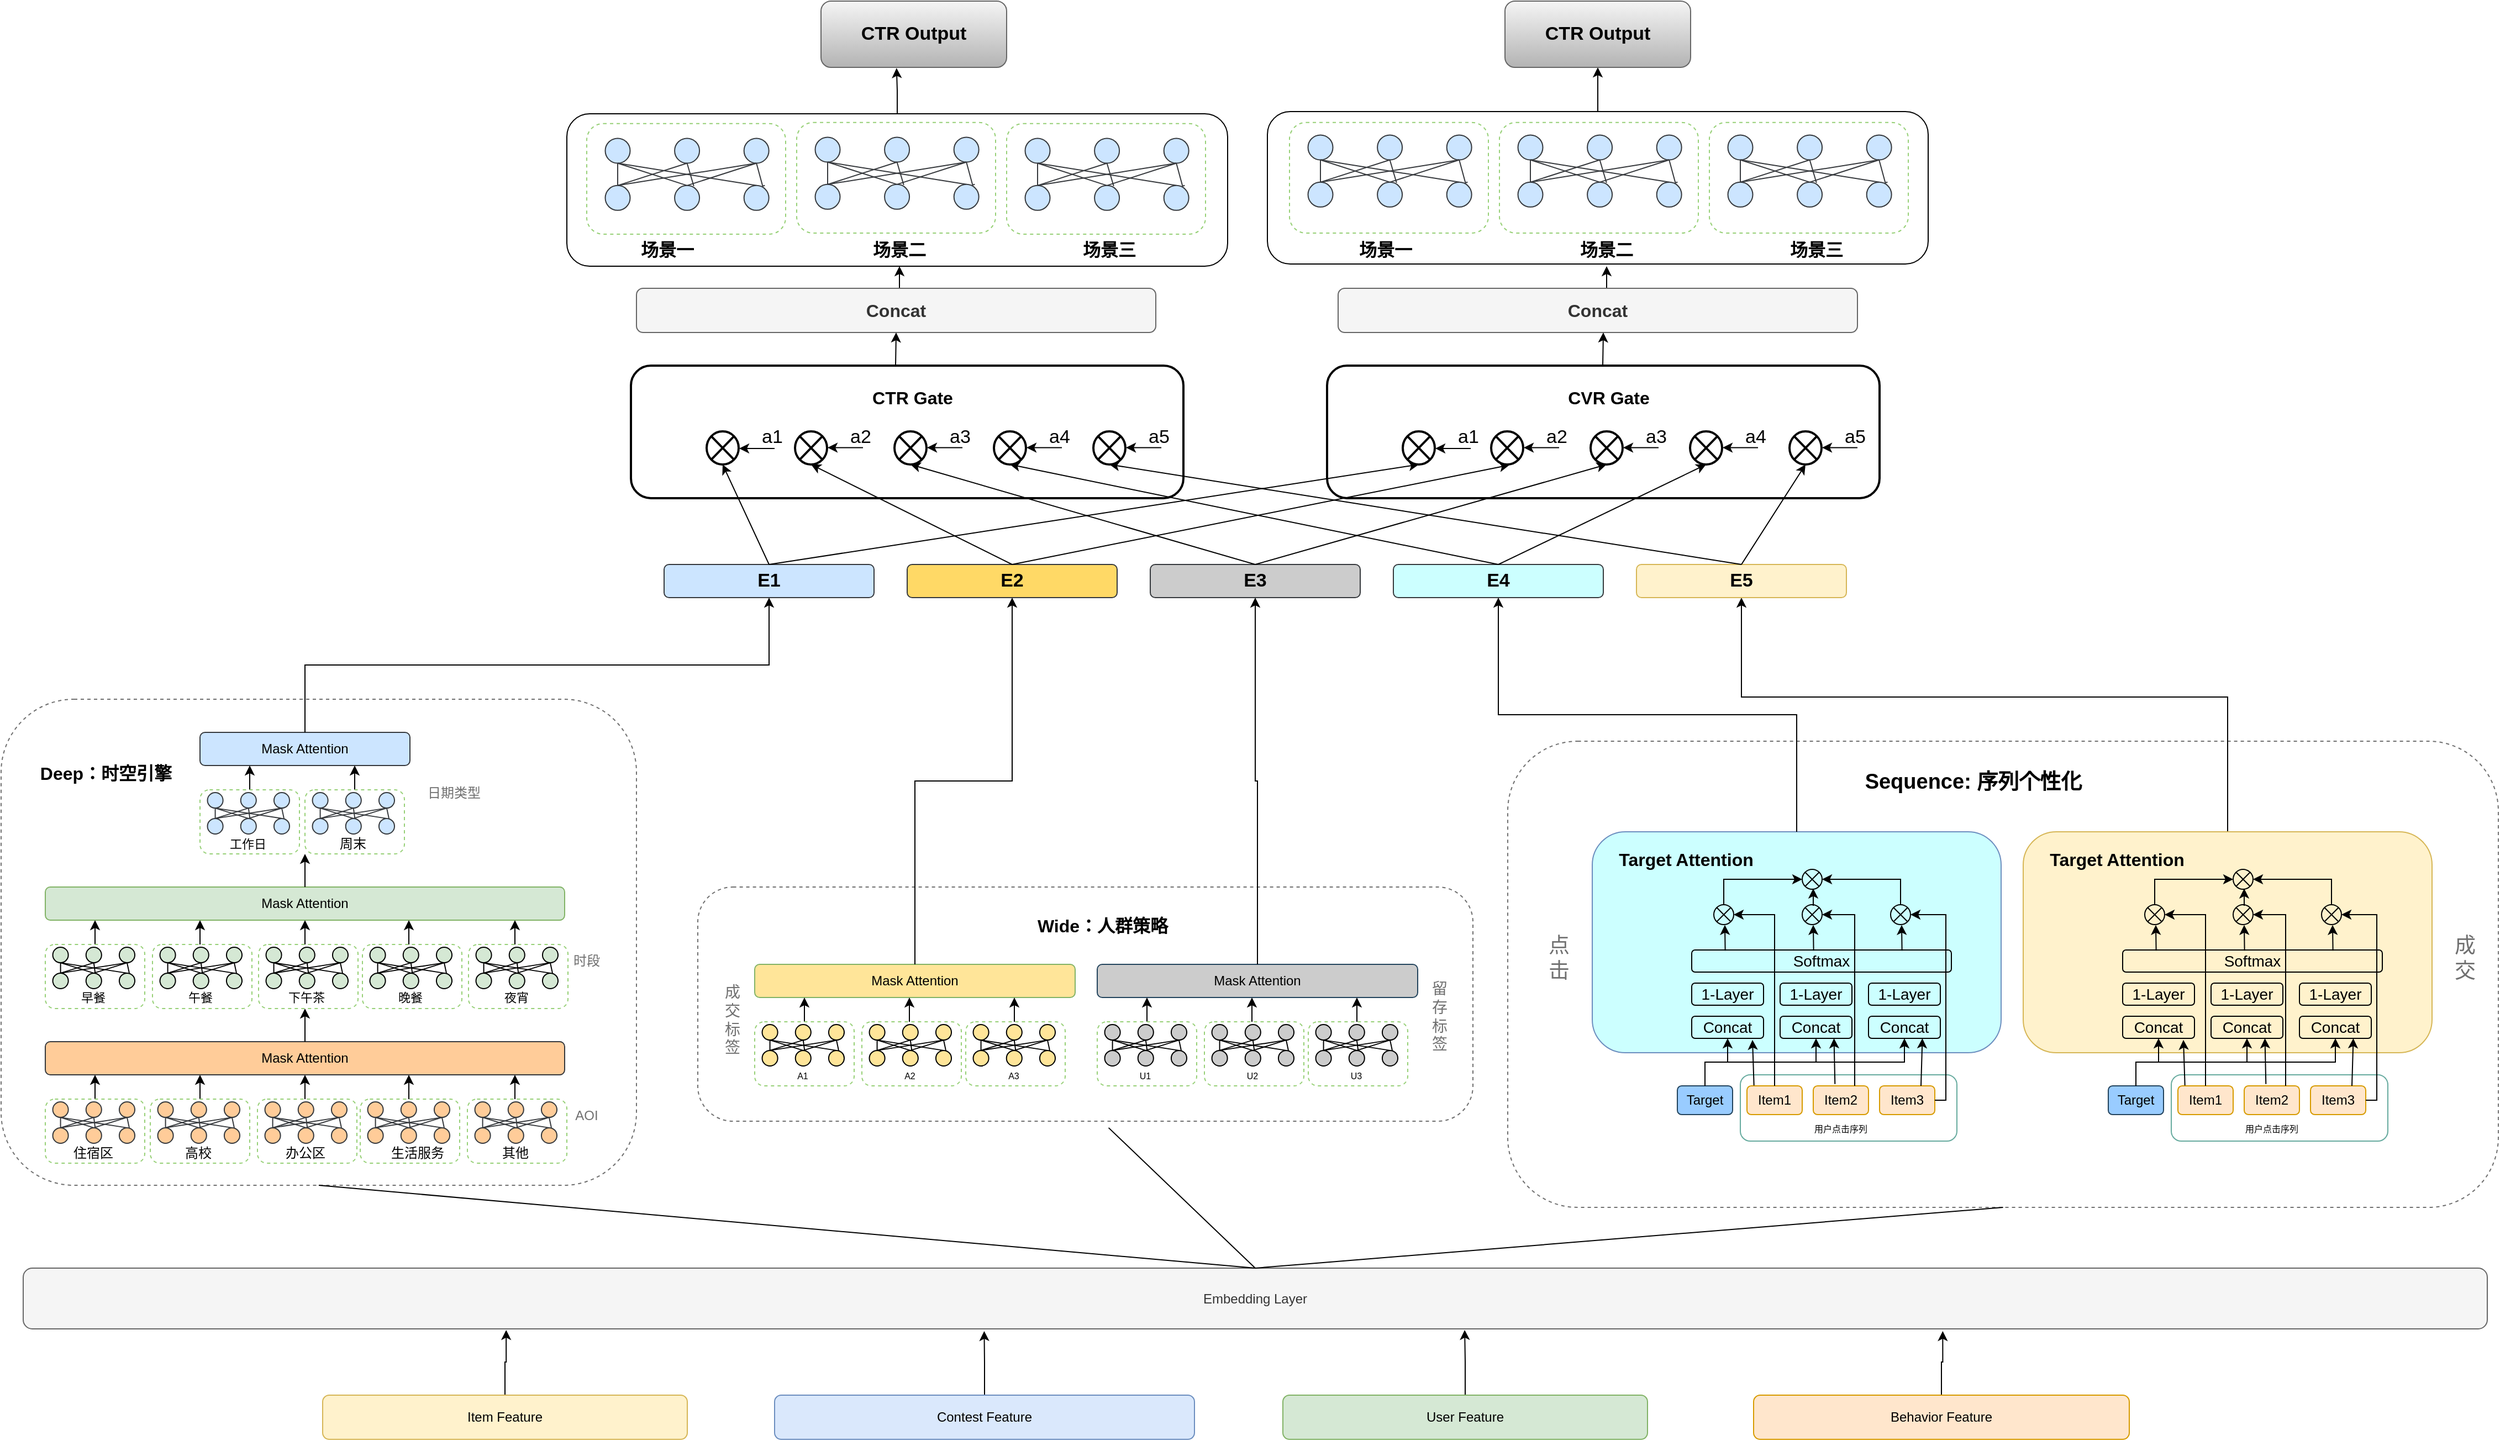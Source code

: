 <mxfile version="20.6.0" type="github">
  <diagram id="JAXc5Cckm4LqpkzlMYwL" name="第 1 页">
    <mxGraphModel dx="5580" dy="3542" grid="1" gridSize="10" guides="1" tooltips="1" connect="1" arrows="1" fold="1" page="1" pageScale="1" pageWidth="827" pageHeight="1169" math="0" shadow="0">
      <root>
        <mxCell id="0" />
        <mxCell id="1" parent="0" />
        <mxCell id="ZxqTLpmNspQJyDMqPG5N-720" style="edgeStyle=orthogonalEdgeStyle;rounded=0;orthogonalLoop=1;jettySize=auto;html=1;exitX=0.5;exitY=0;exitDx=0;exitDy=0;entryX=0.407;entryY=1.011;entryDx=0;entryDy=0;entryPerimeter=0;" edge="1" parent="1" source="ZxqTLpmNspQJyDMqPG5N-710" target="ZxqTLpmNspQJyDMqPG5N-597">
          <mxGeometry relative="1" as="geometry" />
        </mxCell>
        <mxCell id="ZxqTLpmNspQJyDMqPG5N-710" value="" style="rounded=1;whiteSpace=wrap;html=1;" vertex="1" parent="1">
          <mxGeometry x="322" y="-238" width="598" height="138" as="geometry" />
        </mxCell>
        <mxCell id="ZxqTLpmNspQJyDMqPG5N-721" style="edgeStyle=orthogonalEdgeStyle;rounded=0;orthogonalLoop=1;jettySize=auto;html=1;exitX=0.5;exitY=0;exitDx=0;exitDy=0;entryX=0.5;entryY=1;entryDx=0;entryDy=0;" edge="1" parent="1" source="ZxqTLpmNspQJyDMqPG5N-711" target="ZxqTLpmNspQJyDMqPG5N-598">
          <mxGeometry relative="1" as="geometry" />
        </mxCell>
        <mxCell id="ZxqTLpmNspQJyDMqPG5N-711" value="" style="rounded=1;whiteSpace=wrap;html=1;" vertex="1" parent="1">
          <mxGeometry x="956" y="-240" width="598" height="138" as="geometry" />
        </mxCell>
        <mxCell id="ZxqTLpmNspQJyDMqPG5N-3" value="" style="rounded=1;whiteSpace=wrap;html=1;strokeColor=#000000;fontSize=16;fillColor=default;strokeWidth=2;" vertex="1" parent="1">
          <mxGeometry x="380" y="-10" width="500" height="120" as="geometry" />
        </mxCell>
        <mxCell id="ZxqTLpmNspQJyDMqPG5N-4" value="" style="rounded=1;whiteSpace=wrap;html=1;dashed=1;strokeColor=#707070;fontSize=16;fontColor=#000000;" vertex="1" parent="1">
          <mxGeometry x="1173.5" y="330" width="896.5" height="422" as="geometry" />
        </mxCell>
        <mxCell id="ZxqTLpmNspQJyDMqPG5N-5" value="" style="rounded=1;whiteSpace=wrap;html=1;strokeColor=#6c8ebf;fontSize=16;fillColor=#CCFFFF;" vertex="1" parent="1">
          <mxGeometry x="1250" y="412" width="370" height="200" as="geometry" />
        </mxCell>
        <mxCell id="ZxqTLpmNspQJyDMqPG5N-6" value="" style="rounded=1;whiteSpace=wrap;html=1;labelBorderColor=default;strokeColor=#67AB9F;fontSize=14;fontColor=#000000;fillColor=none;" vertex="1" parent="1">
          <mxGeometry x="1384" y="632" width="196" height="60" as="geometry" />
        </mxCell>
        <mxCell id="ZxqTLpmNspQJyDMqPG5N-7" value="" style="rounded=1;whiteSpace=wrap;html=1;dashed=1;strokeColor=#707070;fontSize=16;fontColor=#000000;" vertex="1" parent="1">
          <mxGeometry x="440.5" y="462" width="701.5" height="212" as="geometry" />
        </mxCell>
        <mxCell id="ZxqTLpmNspQJyDMqPG5N-8" value="" style="rounded=1;whiteSpace=wrap;html=1;dashed=1;strokeColor=#707070;fontSize=16;fontColor=#000000;" vertex="1" parent="1">
          <mxGeometry x="-190" y="292" width="575" height="440" as="geometry" />
        </mxCell>
        <mxCell id="ZxqTLpmNspQJyDMqPG5N-9" style="edgeStyle=orthogonalEdgeStyle;rounded=0;orthogonalLoop=1;jettySize=auto;html=1;exitX=0.5;exitY=0;exitDx=0;exitDy=0;entryX=0.196;entryY=1.018;entryDx=0;entryDy=0;entryPerimeter=0;" edge="1" parent="1" source="ZxqTLpmNspQJyDMqPG5N-10" target="ZxqTLpmNspQJyDMqPG5N-17">
          <mxGeometry relative="1" as="geometry" />
        </mxCell>
        <mxCell id="ZxqTLpmNspQJyDMqPG5N-10" value="Item Feature" style="rounded=1;whiteSpace=wrap;html=1;fillColor=#fff2cc;strokeColor=#d6b656;" vertex="1" parent="1">
          <mxGeometry x="101" y="922" width="330" height="40" as="geometry" />
        </mxCell>
        <mxCell id="ZxqTLpmNspQJyDMqPG5N-11" style="edgeStyle=orthogonalEdgeStyle;rounded=0;orthogonalLoop=1;jettySize=auto;html=1;exitX=0.5;exitY=0;exitDx=0;exitDy=0;entryX=0.39;entryY=1.036;entryDx=0;entryDy=0;entryPerimeter=0;" edge="1" parent="1" source="ZxqTLpmNspQJyDMqPG5N-12" target="ZxqTLpmNspQJyDMqPG5N-17">
          <mxGeometry relative="1" as="geometry" />
        </mxCell>
        <mxCell id="ZxqTLpmNspQJyDMqPG5N-12" value="Contest Feature" style="rounded=1;whiteSpace=wrap;html=1;fillColor=#dae8fc;strokeColor=#6c8ebf;" vertex="1" parent="1">
          <mxGeometry x="510" y="922" width="380" height="40" as="geometry" />
        </mxCell>
        <mxCell id="ZxqTLpmNspQJyDMqPG5N-13" style="edgeStyle=orthogonalEdgeStyle;rounded=0;orthogonalLoop=1;jettySize=auto;html=1;exitX=0.5;exitY=0;exitDx=0;exitDy=0;entryX=0.585;entryY=1.018;entryDx=0;entryDy=0;entryPerimeter=0;" edge="1" parent="1" source="ZxqTLpmNspQJyDMqPG5N-14" target="ZxqTLpmNspQJyDMqPG5N-17">
          <mxGeometry relative="1" as="geometry" />
        </mxCell>
        <mxCell id="ZxqTLpmNspQJyDMqPG5N-14" value="User Feature" style="rounded=1;whiteSpace=wrap;html=1;fillColor=#d5e8d4;strokeColor=#82b366;" vertex="1" parent="1">
          <mxGeometry x="970" y="922" width="330" height="40" as="geometry" />
        </mxCell>
        <mxCell id="ZxqTLpmNspQJyDMqPG5N-15" style="edgeStyle=orthogonalEdgeStyle;rounded=0;orthogonalLoop=1;jettySize=auto;html=1;exitX=0.5;exitY=0;exitDx=0;exitDy=0;entryX=0.779;entryY=1.036;entryDx=0;entryDy=0;entryPerimeter=0;" edge="1" parent="1" source="ZxqTLpmNspQJyDMqPG5N-16" target="ZxqTLpmNspQJyDMqPG5N-17">
          <mxGeometry relative="1" as="geometry" />
        </mxCell>
        <mxCell id="ZxqTLpmNspQJyDMqPG5N-16" value="Behavior Feature" style="rounded=1;whiteSpace=wrap;html=1;fillColor=#ffe6cc;strokeColor=#d79b00;" vertex="1" parent="1">
          <mxGeometry x="1396" y="922" width="340" height="40" as="geometry" />
        </mxCell>
        <mxCell id="ZxqTLpmNspQJyDMqPG5N-17" value="Embedding Layer" style="rounded=1;whiteSpace=wrap;html=1;fillColor=#f5f5f5;fontColor=#333333;strokeColor=#666666;" vertex="1" parent="1">
          <mxGeometry x="-170" y="807" width="2230" height="55" as="geometry" />
        </mxCell>
        <mxCell id="ZxqTLpmNspQJyDMqPG5N-18" value="Mask Attention" style="rounded=1;whiteSpace=wrap;html=1;fillColor=#d5e8d4;strokeColor=#82b366;" vertex="1" parent="1">
          <mxGeometry x="-150" y="462" width="470" height="30" as="geometry" />
        </mxCell>
        <mxCell id="ZxqTLpmNspQJyDMqPG5N-19" value="" style="endArrow=classic;html=1;rounded=0;exitX=0.5;exitY=0;exitDx=0;exitDy=0;" edge="1" parent="1" source="ZxqTLpmNspQJyDMqPG5N-80">
          <mxGeometry width="50" height="50" relative="1" as="geometry">
            <mxPoint x="-110" y="514" as="sourcePoint" />
            <mxPoint x="-105" y="492" as="targetPoint" />
          </mxGeometry>
        </mxCell>
        <mxCell id="ZxqTLpmNspQJyDMqPG5N-20" value="" style="endArrow=classic;html=1;rounded=0;exitX=0.5;exitY=0;exitDx=0;exitDy=0;" edge="1" parent="1">
          <mxGeometry width="50" height="50" relative="1" as="geometry">
            <mxPoint x="85" y="514" as="sourcePoint" />
            <mxPoint x="85" y="492" as="targetPoint" />
          </mxGeometry>
        </mxCell>
        <mxCell id="ZxqTLpmNspQJyDMqPG5N-21" value="" style="endArrow=classic;html=1;rounded=0;exitX=0.5;exitY=0;exitDx=0;exitDy=0;" edge="1" parent="1">
          <mxGeometry width="50" height="50" relative="1" as="geometry">
            <mxPoint x="179" y="514" as="sourcePoint" />
            <mxPoint x="179" y="492" as="targetPoint" />
          </mxGeometry>
        </mxCell>
        <mxCell id="ZxqTLpmNspQJyDMqPG5N-22" value="" style="endArrow=classic;html=1;rounded=0;exitX=0.5;exitY=0;exitDx=0;exitDy=0;" edge="1" parent="1">
          <mxGeometry width="50" height="50" relative="1" as="geometry">
            <mxPoint x="275" y="514" as="sourcePoint" />
            <mxPoint x="275" y="492" as="targetPoint" />
          </mxGeometry>
        </mxCell>
        <mxCell id="ZxqTLpmNspQJyDMqPG5N-23" value="" style="endArrow=classic;html=1;rounded=0;exitX=0.5;exitY=0;exitDx=0;exitDy=0;" edge="1" parent="1">
          <mxGeometry width="50" height="50" relative="1" as="geometry">
            <mxPoint x="-10" y="514" as="sourcePoint" />
            <mxPoint x="-10" y="492" as="targetPoint" />
          </mxGeometry>
        </mxCell>
        <mxCell id="ZxqTLpmNspQJyDMqPG5N-24" value="&lt;font color=&quot;#707070&quot;&gt;时段&lt;/font&gt;" style="text;html=1;strokeColor=none;fillColor=none;align=center;verticalAlign=middle;whiteSpace=wrap;rounded=0;dashed=1;opacity=1;" vertex="1" parent="1">
          <mxGeometry x="310" y="514" width="60" height="30" as="geometry" />
        </mxCell>
        <mxCell id="ZxqTLpmNspQJyDMqPG5N-25" value="Mask Attention" style="rounded=1;whiteSpace=wrap;html=1;fillColor=#ffcc99;strokeColor=#36393d;" vertex="1" parent="1">
          <mxGeometry x="-150" y="602" width="470" height="30" as="geometry" />
        </mxCell>
        <mxCell id="ZxqTLpmNspQJyDMqPG5N-26" value="" style="endArrow=classic;html=1;rounded=0;exitX=0.5;exitY=0;exitDx=0;exitDy=0;" edge="1" parent="1" source="ZxqTLpmNspQJyDMqPG5N-165">
          <mxGeometry width="50" height="50" relative="1" as="geometry">
            <mxPoint x="-110" y="654" as="sourcePoint" />
            <mxPoint x="-105" y="632" as="targetPoint" />
          </mxGeometry>
        </mxCell>
        <mxCell id="ZxqTLpmNspQJyDMqPG5N-27" value="" style="endArrow=classic;html=1;rounded=0;exitX=0.5;exitY=0;exitDx=0;exitDy=0;" edge="1" parent="1">
          <mxGeometry width="50" height="50" relative="1" as="geometry">
            <mxPoint x="85" y="654" as="sourcePoint" />
            <mxPoint x="85" y="632" as="targetPoint" />
          </mxGeometry>
        </mxCell>
        <mxCell id="ZxqTLpmNspQJyDMqPG5N-28" value="" style="endArrow=classic;html=1;rounded=0;exitX=0.5;exitY=0;exitDx=0;exitDy=0;" edge="1" parent="1">
          <mxGeometry width="50" height="50" relative="1" as="geometry">
            <mxPoint x="179" y="654" as="sourcePoint" />
            <mxPoint x="179" y="632" as="targetPoint" />
          </mxGeometry>
        </mxCell>
        <mxCell id="ZxqTLpmNspQJyDMqPG5N-29" value="" style="endArrow=classic;html=1;rounded=0;exitX=0.5;exitY=0;exitDx=0;exitDy=0;" edge="1" parent="1">
          <mxGeometry width="50" height="50" relative="1" as="geometry">
            <mxPoint x="275" y="654" as="sourcePoint" />
            <mxPoint x="275" y="632" as="targetPoint" />
          </mxGeometry>
        </mxCell>
        <mxCell id="ZxqTLpmNspQJyDMqPG5N-30" value="" style="endArrow=classic;html=1;rounded=0;exitX=0.5;exitY=0;exitDx=0;exitDy=0;" edge="1" parent="1">
          <mxGeometry width="50" height="50" relative="1" as="geometry">
            <mxPoint x="-10" y="654" as="sourcePoint" />
            <mxPoint x="-10" y="632" as="targetPoint" />
          </mxGeometry>
        </mxCell>
        <mxCell id="ZxqTLpmNspQJyDMqPG5N-31" value="&lt;font color=&quot;#707070&quot;&gt;AOI&lt;/font&gt;" style="text;html=1;strokeColor=none;fillColor=none;align=center;verticalAlign=middle;whiteSpace=wrap;rounded=0;dashed=1;opacity=1;" vertex="1" parent="1">
          <mxGeometry x="310" y="654" width="60" height="30" as="geometry" />
        </mxCell>
        <mxCell id="ZxqTLpmNspQJyDMqPG5N-32" value="" style="endArrow=classic;html=1;rounded=0;exitX=0.5;exitY=0;exitDx=0;exitDy=0;" edge="1" parent="1" source="ZxqTLpmNspQJyDMqPG5N-25">
          <mxGeometry width="50" height="50" relative="1" as="geometry">
            <mxPoint x="85" y="594" as="sourcePoint" />
            <mxPoint x="85" y="572" as="targetPoint" />
          </mxGeometry>
        </mxCell>
        <mxCell id="ZxqTLpmNspQJyDMqPG5N-33" value="Mask Attention" style="rounded=1;whiteSpace=wrap;html=1;fillColor=#cce5ff;strokeColor=#36393d;" vertex="1" parent="1">
          <mxGeometry x="-10" y="322" width="190" height="30" as="geometry" />
        </mxCell>
        <mxCell id="ZxqTLpmNspQJyDMqPG5N-34" value="" style="endArrow=classic;html=1;rounded=0;exitX=0.5;exitY=0;exitDx=0;exitDy=0;" edge="1" parent="1" source="ZxqTLpmNspQJyDMqPG5N-62">
          <mxGeometry width="50" height="50" relative="1" as="geometry">
            <mxPoint x="30" y="374" as="sourcePoint" />
            <mxPoint x="35" y="352" as="targetPoint" />
          </mxGeometry>
        </mxCell>
        <mxCell id="ZxqTLpmNspQJyDMqPG5N-35" value="" style="endArrow=classic;html=1;rounded=0;exitX=0.5;exitY=0;exitDx=0;exitDy=0;" edge="1" parent="1">
          <mxGeometry width="50" height="50" relative="1" as="geometry">
            <mxPoint x="130" y="374" as="sourcePoint" />
            <mxPoint x="130" y="352" as="targetPoint" />
          </mxGeometry>
        </mxCell>
        <mxCell id="ZxqTLpmNspQJyDMqPG5N-36" value="" style="endArrow=classic;html=1;rounded=0;exitX=0.5;exitY=0;exitDx=0;exitDy=0;" edge="1" parent="1">
          <mxGeometry width="50" height="50" relative="1" as="geometry">
            <mxPoint x="85" y="462" as="sourcePoint" />
            <mxPoint x="85" y="432" as="targetPoint" />
          </mxGeometry>
        </mxCell>
        <mxCell id="ZxqTLpmNspQJyDMqPG5N-37" value="&lt;font color=&quot;#707070&quot;&gt;日期类型&lt;/font&gt;" style="text;html=1;strokeColor=none;fillColor=none;align=center;verticalAlign=middle;whiteSpace=wrap;rounded=0;dashed=1;opacity=1;" vertex="1" parent="1">
          <mxGeometry x="190" y="362" width="60" height="30" as="geometry" />
        </mxCell>
        <mxCell id="ZxqTLpmNspQJyDMqPG5N-38" value="&lt;font size=&quot;1&quot; color=&quot;#000000&quot;&gt;&lt;b style=&quot;font-size: 16px;&quot;&gt;Deep：时空引擎&lt;/b&gt;&lt;/font&gt;" style="text;html=1;strokeColor=none;fillColor=none;align=center;verticalAlign=middle;whiteSpace=wrap;rounded=0;dashed=1;fontColor=#707070;opacity=1;" vertex="1" parent="1">
          <mxGeometry x="-160" y="344" width="130" height="30" as="geometry" />
        </mxCell>
        <mxCell id="ZxqTLpmNspQJyDMqPG5N-39" value="Mask Attention" style="rounded=1;whiteSpace=wrap;html=1;fillColor=#FFE599;strokeColor=#82b366;" vertex="1" parent="1">
          <mxGeometry x="492" y="532" width="290" height="30" as="geometry" />
        </mxCell>
        <mxCell id="ZxqTLpmNspQJyDMqPG5N-40" value="" style="endArrow=classic;html=1;rounded=0;exitX=0.5;exitY=0;exitDx=0;exitDy=0;" edge="1" parent="1" source="ZxqTLpmNspQJyDMqPG5N-255">
          <mxGeometry width="50" height="50" relative="1" as="geometry">
            <mxPoint x="532" y="584" as="sourcePoint" />
            <mxPoint x="537" y="562" as="targetPoint" />
          </mxGeometry>
        </mxCell>
        <mxCell id="ZxqTLpmNspQJyDMqPG5N-41" value="" style="endArrow=classic;html=1;rounded=0;exitX=0.5;exitY=0;exitDx=0;exitDy=0;" edge="1" parent="1">
          <mxGeometry width="50" height="50" relative="1" as="geometry">
            <mxPoint x="727.0" y="584" as="sourcePoint" />
            <mxPoint x="727.0" y="562" as="targetPoint" />
          </mxGeometry>
        </mxCell>
        <mxCell id="ZxqTLpmNspQJyDMqPG5N-42" value="" style="endArrow=classic;html=1;rounded=0;exitX=0.5;exitY=0;exitDx=0;exitDy=0;" edge="1" parent="1">
          <mxGeometry width="50" height="50" relative="1" as="geometry">
            <mxPoint x="632.0" y="584" as="sourcePoint" />
            <mxPoint x="632.0" y="562" as="targetPoint" />
          </mxGeometry>
        </mxCell>
        <mxCell id="ZxqTLpmNspQJyDMqPG5N-43" value="" style="group" vertex="1" connectable="0" parent="1">
          <mxGeometry x="85" y="374" width="90" height="58" as="geometry" />
        </mxCell>
        <mxCell id="ZxqTLpmNspQJyDMqPG5N-44" value="" style="rounded=1;whiteSpace=wrap;html=1;dashed=1;strokeColor=#97D077;" vertex="1" parent="ZxqTLpmNspQJyDMqPG5N-43">
          <mxGeometry width="90" height="58" as="geometry" />
        </mxCell>
        <mxCell id="ZxqTLpmNspQJyDMqPG5N-45" value="" style="group" vertex="1" connectable="0" parent="ZxqTLpmNspQJyDMqPG5N-43">
          <mxGeometry x="6.759" y="2.5" width="78.261" height="37.5" as="geometry" />
        </mxCell>
        <mxCell id="ZxqTLpmNspQJyDMqPG5N-46" value="" style="ellipse;whiteSpace=wrap;html=1;aspect=fixed;fillColor=#cce5ff;strokeColor=#36393d;" vertex="1" parent="ZxqTLpmNspQJyDMqPG5N-45">
          <mxGeometry width="14.062" height="14.062" as="geometry" />
        </mxCell>
        <mxCell id="ZxqTLpmNspQJyDMqPG5N-47" value="" style="ellipse;whiteSpace=wrap;html=1;aspect=fixed;fillColor=#cce5ff;strokeColor=#36393d;" vertex="1" parent="ZxqTLpmNspQJyDMqPG5N-45">
          <mxGeometry x="60.201" width="14.062" height="14.062" as="geometry" />
        </mxCell>
        <mxCell id="ZxqTLpmNspQJyDMqPG5N-48" value="" style="ellipse;whiteSpace=wrap;html=1;aspect=fixed;fillColor=#cce5ff;strokeColor=#36393d;" vertex="1" parent="ZxqTLpmNspQJyDMqPG5N-45">
          <mxGeometry x="30.1" width="14.062" height="14.062" as="geometry" />
        </mxCell>
        <mxCell id="ZxqTLpmNspQJyDMqPG5N-49" value="" style="ellipse;whiteSpace=wrap;html=1;aspect=fixed;fillColor=#cce5ff;strokeColor=#36393d;" vertex="1" parent="ZxqTLpmNspQJyDMqPG5N-45">
          <mxGeometry y="23.438" width="14.062" height="14.062" as="geometry" />
        </mxCell>
        <mxCell id="ZxqTLpmNspQJyDMqPG5N-50" value="" style="ellipse;whiteSpace=wrap;html=1;aspect=fixed;fillColor=#cce5ff;strokeColor=#36393d;" vertex="1" parent="ZxqTLpmNspQJyDMqPG5N-45">
          <mxGeometry x="60.201" y="23.438" width="14.062" height="14.062" as="geometry" />
        </mxCell>
        <mxCell id="ZxqTLpmNspQJyDMqPG5N-51" value="" style="ellipse;whiteSpace=wrap;html=1;aspect=fixed;fillColor=#cce5ff;strokeColor=#36393d;" vertex="1" parent="ZxqTLpmNspQJyDMqPG5N-45">
          <mxGeometry x="30.1" y="23.438" width="14.062" height="14.062" as="geometry" />
        </mxCell>
        <mxCell id="ZxqTLpmNspQJyDMqPG5N-52" value="" style="endArrow=none;html=1;rounded=0;entryX=0.5;entryY=0;entryDx=0;entryDy=0;exitX=0.5;exitY=1;exitDx=0;exitDy=0;fillColor=#cce5ff;strokeColor=#36393d;" edge="1" parent="ZxqTLpmNspQJyDMqPG5N-45" source="ZxqTLpmNspQJyDMqPG5N-46" target="ZxqTLpmNspQJyDMqPG5N-49">
          <mxGeometry width="50" height="50" relative="1" as="geometry">
            <mxPoint x="-36.12" y="65.625" as="sourcePoint" />
            <mxPoint x="-6.02" y="42.188" as="targetPoint" />
          </mxGeometry>
        </mxCell>
        <mxCell id="ZxqTLpmNspQJyDMqPG5N-53" value="" style="endArrow=none;html=1;rounded=0;entryX=0.5;entryY=1;entryDx=0;entryDy=0;exitX=0.5;exitY=0;exitDx=0;exitDy=0;fillColor=#cce5ff;strokeColor=#36393d;" edge="1" parent="ZxqTLpmNspQJyDMqPG5N-45" source="ZxqTLpmNspQJyDMqPG5N-51" target="ZxqTLpmNspQJyDMqPG5N-46">
          <mxGeometry width="50" height="50" relative="1" as="geometry">
            <mxPoint x="6.02" y="79.688" as="sourcePoint" />
            <mxPoint x="36.12" y="56.25" as="targetPoint" />
          </mxGeometry>
        </mxCell>
        <mxCell id="ZxqTLpmNspQJyDMqPG5N-54" value="" style="endArrow=none;html=1;rounded=0;entryX=0.5;entryY=1;entryDx=0;entryDy=0;exitX=0.5;exitY=0;exitDx=0;exitDy=0;fillColor=#cce5ff;strokeColor=#36393d;" edge="1" parent="ZxqTLpmNspQJyDMqPG5N-45" source="ZxqTLpmNspQJyDMqPG5N-50" target="ZxqTLpmNspQJyDMqPG5N-46">
          <mxGeometry width="50" height="50" relative="1" as="geometry">
            <mxPoint x="6.02" y="79.688" as="sourcePoint" />
            <mxPoint x="36.12" y="56.25" as="targetPoint" />
          </mxGeometry>
        </mxCell>
        <mxCell id="ZxqTLpmNspQJyDMqPG5N-55" value="" style="endArrow=none;html=1;rounded=0;entryX=0.5;entryY=1;entryDx=0;entryDy=0;fillColor=#cce5ff;strokeColor=#36393d;" edge="1" parent="ZxqTLpmNspQJyDMqPG5N-45" target="ZxqTLpmNspQJyDMqPG5N-48">
          <mxGeometry width="50" height="50" relative="1" as="geometry">
            <mxPoint x="38.419" y="23.75" as="sourcePoint" />
            <mxPoint x="-6.02" y="60.938" as="targetPoint" />
          </mxGeometry>
        </mxCell>
        <mxCell id="ZxqTLpmNspQJyDMqPG5N-56" value="" style="endArrow=none;html=1;rounded=0;entryX=0.5;entryY=1;entryDx=0;entryDy=0;fillColor=#cce5ff;strokeColor=#36393d;" edge="1" parent="ZxqTLpmNspQJyDMqPG5N-45" target="ZxqTLpmNspQJyDMqPG5N-47">
          <mxGeometry width="50" height="50" relative="1" as="geometry">
            <mxPoint x="69.231" y="23.438" as="sourcePoint" />
            <mxPoint x="108.361" y="56.25" as="targetPoint" />
            <Array as="points">
              <mxPoint x="68.3" y="23.75" />
            </Array>
          </mxGeometry>
        </mxCell>
        <mxCell id="ZxqTLpmNspQJyDMqPG5N-57" value="" style="endArrow=none;html=1;rounded=0;entryX=0.5;entryY=1;entryDx=0;entryDy=0;exitX=0.5;exitY=0;exitDx=0;exitDy=0;fillColor=#cce5ff;strokeColor=#36393d;" edge="1" parent="ZxqTLpmNspQJyDMqPG5N-45" source="ZxqTLpmNspQJyDMqPG5N-49" target="ZxqTLpmNspQJyDMqPG5N-48">
          <mxGeometry width="50" height="50" relative="1" as="geometry">
            <mxPoint x="30.1" y="75" as="sourcePoint" />
            <mxPoint x="60.201" y="51.562" as="targetPoint" />
          </mxGeometry>
        </mxCell>
        <mxCell id="ZxqTLpmNspQJyDMqPG5N-58" value="" style="endArrow=none;html=1;rounded=0;entryX=0.5;entryY=1;entryDx=0;entryDy=0;exitX=0.5;exitY=0;exitDx=0;exitDy=0;fillColor=#cce5ff;strokeColor=#36393d;" edge="1" parent="ZxqTLpmNspQJyDMqPG5N-45" source="ZxqTLpmNspQJyDMqPG5N-49" target="ZxqTLpmNspQJyDMqPG5N-47">
          <mxGeometry width="50" height="50" relative="1" as="geometry">
            <mxPoint x="42.14" y="84.375" as="sourcePoint" />
            <mxPoint x="72.241" y="60.938" as="targetPoint" />
          </mxGeometry>
        </mxCell>
        <mxCell id="ZxqTLpmNspQJyDMqPG5N-59" value="" style="endArrow=none;html=1;rounded=0;entryX=0.5;entryY=1;entryDx=0;entryDy=0;exitX=0.5;exitY=0;exitDx=0;exitDy=0;fillColor=#cce5ff;strokeColor=#36393d;" edge="1" parent="ZxqTLpmNspQJyDMqPG5N-45" source="ZxqTLpmNspQJyDMqPG5N-51" target="ZxqTLpmNspQJyDMqPG5N-47">
          <mxGeometry width="50" height="50" relative="1" as="geometry">
            <mxPoint x="36.12" y="70.312" as="sourcePoint" />
            <mxPoint x="66.221" y="46.875" as="targetPoint" />
          </mxGeometry>
        </mxCell>
        <mxCell id="ZxqTLpmNspQJyDMqPG5N-60" value="周末" style="text;html=1;strokeColor=none;fillColor=none;align=center;verticalAlign=middle;whiteSpace=wrap;rounded=0;" vertex="1" parent="ZxqTLpmNspQJyDMqPG5N-43">
          <mxGeometry x="24.19" y="45.75" width="39.13" height="6.25" as="geometry" />
        </mxCell>
        <mxCell id="ZxqTLpmNspQJyDMqPG5N-61" value="" style="group" vertex="1" connectable="0" parent="1">
          <mxGeometry x="-10" y="374" width="90" height="58" as="geometry" />
        </mxCell>
        <mxCell id="ZxqTLpmNspQJyDMqPG5N-62" value="" style="rounded=1;whiteSpace=wrap;html=1;dashed=1;strokeColor=#97D077;" vertex="1" parent="ZxqTLpmNspQJyDMqPG5N-61">
          <mxGeometry width="90" height="58" as="geometry" />
        </mxCell>
        <mxCell id="ZxqTLpmNspQJyDMqPG5N-63" value="" style="group" vertex="1" connectable="0" parent="ZxqTLpmNspQJyDMqPG5N-61">
          <mxGeometry x="6.759" y="2.5" width="78.261" height="37.5" as="geometry" />
        </mxCell>
        <mxCell id="ZxqTLpmNspQJyDMqPG5N-64" value="" style="ellipse;whiteSpace=wrap;html=1;aspect=fixed;fillColor=#cce5ff;strokeColor=#36393d;" vertex="1" parent="ZxqTLpmNspQJyDMqPG5N-63">
          <mxGeometry width="14.062" height="14.062" as="geometry" />
        </mxCell>
        <mxCell id="ZxqTLpmNspQJyDMqPG5N-65" value="" style="ellipse;whiteSpace=wrap;html=1;aspect=fixed;fillColor=#cce5ff;strokeColor=#36393d;" vertex="1" parent="ZxqTLpmNspQJyDMqPG5N-63">
          <mxGeometry x="60.201" width="14.062" height="14.062" as="geometry" />
        </mxCell>
        <mxCell id="ZxqTLpmNspQJyDMqPG5N-66" value="" style="ellipse;whiteSpace=wrap;html=1;aspect=fixed;fillColor=#cce5ff;strokeColor=#36393d;" vertex="1" parent="ZxqTLpmNspQJyDMqPG5N-63">
          <mxGeometry x="30.1" width="14.062" height="14.062" as="geometry" />
        </mxCell>
        <mxCell id="ZxqTLpmNspQJyDMqPG5N-67" value="" style="ellipse;whiteSpace=wrap;html=1;aspect=fixed;fillColor=#cce5ff;strokeColor=#36393d;" vertex="1" parent="ZxqTLpmNspQJyDMqPG5N-63">
          <mxGeometry y="23.438" width="14.062" height="14.062" as="geometry" />
        </mxCell>
        <mxCell id="ZxqTLpmNspQJyDMqPG5N-68" value="" style="ellipse;whiteSpace=wrap;html=1;aspect=fixed;fillColor=#cce5ff;strokeColor=#36393d;" vertex="1" parent="ZxqTLpmNspQJyDMqPG5N-63">
          <mxGeometry x="60.201" y="23.438" width="14.062" height="14.062" as="geometry" />
        </mxCell>
        <mxCell id="ZxqTLpmNspQJyDMqPG5N-69" value="" style="ellipse;whiteSpace=wrap;html=1;aspect=fixed;fillColor=#cce5ff;strokeColor=#36393d;" vertex="1" parent="ZxqTLpmNspQJyDMqPG5N-63">
          <mxGeometry x="30.1" y="23.438" width="14.062" height="14.062" as="geometry" />
        </mxCell>
        <mxCell id="ZxqTLpmNspQJyDMqPG5N-70" value="" style="endArrow=none;html=1;rounded=0;entryX=0.5;entryY=0;entryDx=0;entryDy=0;exitX=0.5;exitY=1;exitDx=0;exitDy=0;fillColor=#cce5ff;strokeColor=#36393d;" edge="1" parent="ZxqTLpmNspQJyDMqPG5N-63" source="ZxqTLpmNspQJyDMqPG5N-64" target="ZxqTLpmNspQJyDMqPG5N-67">
          <mxGeometry width="50" height="50" relative="1" as="geometry">
            <mxPoint x="-36.12" y="65.625" as="sourcePoint" />
            <mxPoint x="-6.02" y="42.188" as="targetPoint" />
          </mxGeometry>
        </mxCell>
        <mxCell id="ZxqTLpmNspQJyDMqPG5N-71" value="" style="endArrow=none;html=1;rounded=0;entryX=0.5;entryY=1;entryDx=0;entryDy=0;exitX=0.5;exitY=0;exitDx=0;exitDy=0;fillColor=#cce5ff;strokeColor=#36393d;" edge="1" parent="ZxqTLpmNspQJyDMqPG5N-63" source="ZxqTLpmNspQJyDMqPG5N-69" target="ZxqTLpmNspQJyDMqPG5N-64">
          <mxGeometry width="50" height="50" relative="1" as="geometry">
            <mxPoint x="6.02" y="79.688" as="sourcePoint" />
            <mxPoint x="36.12" y="56.25" as="targetPoint" />
          </mxGeometry>
        </mxCell>
        <mxCell id="ZxqTLpmNspQJyDMqPG5N-72" value="" style="endArrow=none;html=1;rounded=0;entryX=0.5;entryY=1;entryDx=0;entryDy=0;exitX=0.5;exitY=0;exitDx=0;exitDy=0;fillColor=#cce5ff;strokeColor=#36393d;" edge="1" parent="ZxqTLpmNspQJyDMqPG5N-63" source="ZxqTLpmNspQJyDMqPG5N-68" target="ZxqTLpmNspQJyDMqPG5N-64">
          <mxGeometry width="50" height="50" relative="1" as="geometry">
            <mxPoint x="6.02" y="79.688" as="sourcePoint" />
            <mxPoint x="36.12" y="56.25" as="targetPoint" />
          </mxGeometry>
        </mxCell>
        <mxCell id="ZxqTLpmNspQJyDMqPG5N-73" value="" style="endArrow=none;html=1;rounded=0;entryX=0.5;entryY=1;entryDx=0;entryDy=0;fillColor=#cce5ff;strokeColor=#36393d;" edge="1" parent="ZxqTLpmNspQJyDMqPG5N-63" target="ZxqTLpmNspQJyDMqPG5N-66">
          <mxGeometry width="50" height="50" relative="1" as="geometry">
            <mxPoint x="38.419" y="23.75" as="sourcePoint" />
            <mxPoint x="-6.02" y="60.938" as="targetPoint" />
          </mxGeometry>
        </mxCell>
        <mxCell id="ZxqTLpmNspQJyDMqPG5N-74" value="" style="endArrow=none;html=1;rounded=0;entryX=0.5;entryY=1;entryDx=0;entryDy=0;fillColor=#cce5ff;strokeColor=#36393d;" edge="1" parent="ZxqTLpmNspQJyDMqPG5N-63" target="ZxqTLpmNspQJyDMqPG5N-65">
          <mxGeometry width="50" height="50" relative="1" as="geometry">
            <mxPoint x="69.231" y="23.438" as="sourcePoint" />
            <mxPoint x="108.361" y="56.25" as="targetPoint" />
            <Array as="points">
              <mxPoint x="68.3" y="23.75" />
            </Array>
          </mxGeometry>
        </mxCell>
        <mxCell id="ZxqTLpmNspQJyDMqPG5N-75" value="" style="endArrow=none;html=1;rounded=0;entryX=0.5;entryY=1;entryDx=0;entryDy=0;exitX=0.5;exitY=0;exitDx=0;exitDy=0;fillColor=#cce5ff;strokeColor=#36393d;" edge="1" parent="ZxqTLpmNspQJyDMqPG5N-63" source="ZxqTLpmNspQJyDMqPG5N-67" target="ZxqTLpmNspQJyDMqPG5N-66">
          <mxGeometry width="50" height="50" relative="1" as="geometry">
            <mxPoint x="30.1" y="75" as="sourcePoint" />
            <mxPoint x="60.201" y="51.562" as="targetPoint" />
          </mxGeometry>
        </mxCell>
        <mxCell id="ZxqTLpmNspQJyDMqPG5N-76" value="" style="endArrow=none;html=1;rounded=0;entryX=0.5;entryY=1;entryDx=0;entryDy=0;exitX=0.5;exitY=0;exitDx=0;exitDy=0;fillColor=#cce5ff;strokeColor=#36393d;" edge="1" parent="ZxqTLpmNspQJyDMqPG5N-63" source="ZxqTLpmNspQJyDMqPG5N-67" target="ZxqTLpmNspQJyDMqPG5N-65">
          <mxGeometry width="50" height="50" relative="1" as="geometry">
            <mxPoint x="42.14" y="84.375" as="sourcePoint" />
            <mxPoint x="72.241" y="60.938" as="targetPoint" />
          </mxGeometry>
        </mxCell>
        <mxCell id="ZxqTLpmNspQJyDMqPG5N-77" value="" style="endArrow=none;html=1;rounded=0;entryX=0.5;entryY=1;entryDx=0;entryDy=0;exitX=0.5;exitY=0;exitDx=0;exitDy=0;fillColor=#cce5ff;strokeColor=#36393d;" edge="1" parent="ZxqTLpmNspQJyDMqPG5N-63" source="ZxqTLpmNspQJyDMqPG5N-69" target="ZxqTLpmNspQJyDMqPG5N-65">
          <mxGeometry width="50" height="50" relative="1" as="geometry">
            <mxPoint x="36.12" y="70.312" as="sourcePoint" />
            <mxPoint x="66.221" y="46.875" as="targetPoint" />
          </mxGeometry>
        </mxCell>
        <mxCell id="ZxqTLpmNspQJyDMqPG5N-78" value="&lt;font style=&quot;font-size: 11px;&quot;&gt;工作日&lt;/font&gt;" style="text;html=1;strokeColor=none;fillColor=none;align=center;verticalAlign=middle;whiteSpace=wrap;rounded=0;" vertex="1" parent="ZxqTLpmNspQJyDMqPG5N-61">
          <mxGeometry x="24.19" y="45.75" width="39.13" height="6.25" as="geometry" />
        </mxCell>
        <mxCell id="ZxqTLpmNspQJyDMqPG5N-79" value="" style="group" vertex="1" connectable="0" parent="1">
          <mxGeometry x="-150" y="514" width="90" height="58" as="geometry" />
        </mxCell>
        <mxCell id="ZxqTLpmNspQJyDMqPG5N-80" value="" style="rounded=1;whiteSpace=wrap;html=1;dashed=1;strokeColor=#97D077;" vertex="1" parent="ZxqTLpmNspQJyDMqPG5N-79">
          <mxGeometry width="90" height="58" as="geometry" />
        </mxCell>
        <mxCell id="ZxqTLpmNspQJyDMqPG5N-81" value="&lt;font style=&quot;font-size: 11px;&quot;&gt;早餐&lt;/font&gt;" style="text;html=1;strokeColor=none;fillColor=none;align=center;verticalAlign=middle;whiteSpace=wrap;rounded=0;fontSize=8;" vertex="1" parent="ZxqTLpmNspQJyDMqPG5N-79">
          <mxGeometry x="24.19" y="44.75" width="39.13" height="6.25" as="geometry" />
        </mxCell>
        <mxCell id="ZxqTLpmNspQJyDMqPG5N-82" value="" style="ellipse;whiteSpace=wrap;html=1;aspect=fixed;fillColor=#d5e8d4;strokeColor=#000000;" vertex="1" parent="ZxqTLpmNspQJyDMqPG5N-79">
          <mxGeometry x="6.759" y="2.5" width="14.062" height="14.062" as="geometry" />
        </mxCell>
        <mxCell id="ZxqTLpmNspQJyDMqPG5N-83" value="" style="ellipse;whiteSpace=wrap;html=1;aspect=fixed;fillColor=#d5e8d4;strokeColor=#000000;" vertex="1" parent="ZxqTLpmNspQJyDMqPG5N-79">
          <mxGeometry x="66.96" y="2.5" width="14.062" height="14.062" as="geometry" />
        </mxCell>
        <mxCell id="ZxqTLpmNspQJyDMqPG5N-84" value="" style="ellipse;whiteSpace=wrap;html=1;aspect=fixed;fillColor=#d5e8d4;strokeColor=#000000;" vertex="1" parent="ZxqTLpmNspQJyDMqPG5N-79">
          <mxGeometry x="36.859" y="2.5" width="14.062" height="14.062" as="geometry" />
        </mxCell>
        <mxCell id="ZxqTLpmNspQJyDMqPG5N-85" value="" style="ellipse;whiteSpace=wrap;html=1;aspect=fixed;fillColor=#d5e8d4;strokeColor=#000000;" vertex="1" parent="ZxqTLpmNspQJyDMqPG5N-79">
          <mxGeometry x="6.759" y="25.938" width="14.062" height="14.062" as="geometry" />
        </mxCell>
        <mxCell id="ZxqTLpmNspQJyDMqPG5N-86" value="" style="ellipse;whiteSpace=wrap;html=1;aspect=fixed;fillColor=#d5e8d4;strokeColor=#000000;" vertex="1" parent="ZxqTLpmNspQJyDMqPG5N-79">
          <mxGeometry x="66.96" y="25.938" width="14.062" height="14.062" as="geometry" />
        </mxCell>
        <mxCell id="ZxqTLpmNspQJyDMqPG5N-87" value="" style="ellipse;whiteSpace=wrap;html=1;aspect=fixed;fillColor=#d5e8d4;strokeColor=#000000;" vertex="1" parent="ZxqTLpmNspQJyDMqPG5N-79">
          <mxGeometry x="36.859" y="25.938" width="14.062" height="14.062" as="geometry" />
        </mxCell>
        <mxCell id="ZxqTLpmNspQJyDMqPG5N-88" value="" style="endArrow=none;html=1;rounded=0;entryX=0.5;entryY=0;entryDx=0;entryDy=0;exitX=0.5;exitY=1;exitDx=0;exitDy=0;fillColor=#d5e8d4;strokeColor=#000000;" edge="1" parent="ZxqTLpmNspQJyDMqPG5N-79" source="ZxqTLpmNspQJyDMqPG5N-82" target="ZxqTLpmNspQJyDMqPG5N-85">
          <mxGeometry width="50" height="50" relative="1" as="geometry">
            <mxPoint x="-29.362" y="68.125" as="sourcePoint" />
            <mxPoint x="0.739" y="44.688" as="targetPoint" />
          </mxGeometry>
        </mxCell>
        <mxCell id="ZxqTLpmNspQJyDMqPG5N-89" value="" style="endArrow=none;html=1;rounded=0;entryX=0.5;entryY=1;entryDx=0;entryDy=0;exitX=0.5;exitY=0;exitDx=0;exitDy=0;fillColor=#d5e8d4;strokeColor=#000000;" edge="1" parent="ZxqTLpmNspQJyDMqPG5N-79" source="ZxqTLpmNspQJyDMqPG5N-87" target="ZxqTLpmNspQJyDMqPG5N-82">
          <mxGeometry width="50" height="50" relative="1" as="geometry">
            <mxPoint x="12.779" y="82.188" as="sourcePoint" />
            <mxPoint x="42.879" y="58.75" as="targetPoint" />
          </mxGeometry>
        </mxCell>
        <mxCell id="ZxqTLpmNspQJyDMqPG5N-90" value="" style="endArrow=none;html=1;rounded=0;entryX=0.5;entryY=1;entryDx=0;entryDy=0;exitX=0.5;exitY=0;exitDx=0;exitDy=0;fillColor=#d5e8d4;strokeColor=#000000;" edge="1" parent="ZxqTLpmNspQJyDMqPG5N-79" source="ZxqTLpmNspQJyDMqPG5N-86" target="ZxqTLpmNspQJyDMqPG5N-82">
          <mxGeometry width="50" height="50" relative="1" as="geometry">
            <mxPoint x="12.779" y="82.188" as="sourcePoint" />
            <mxPoint x="42.879" y="58.75" as="targetPoint" />
          </mxGeometry>
        </mxCell>
        <mxCell id="ZxqTLpmNspQJyDMqPG5N-91" value="" style="endArrow=none;html=1;rounded=0;entryX=0.5;entryY=1;entryDx=0;entryDy=0;fillColor=#d5e8d4;strokeColor=#000000;" edge="1" parent="ZxqTLpmNspQJyDMqPG5N-79" target="ZxqTLpmNspQJyDMqPG5N-84">
          <mxGeometry width="50" height="50" relative="1" as="geometry">
            <mxPoint x="45.178" y="26.25" as="sourcePoint" />
            <mxPoint x="0.739" y="63.438" as="targetPoint" />
          </mxGeometry>
        </mxCell>
        <mxCell id="ZxqTLpmNspQJyDMqPG5N-92" value="" style="endArrow=none;html=1;rounded=0;entryX=0.5;entryY=1;entryDx=0;entryDy=0;fillColor=#d5e8d4;strokeColor=#000000;" edge="1" parent="ZxqTLpmNspQJyDMqPG5N-79" target="ZxqTLpmNspQJyDMqPG5N-83">
          <mxGeometry width="50" height="50" relative="1" as="geometry">
            <mxPoint x="75.99" y="25.938" as="sourcePoint" />
            <mxPoint x="115.12" y="58.75" as="targetPoint" />
            <Array as="points">
              <mxPoint x="75.059" y="26.25" />
            </Array>
          </mxGeometry>
        </mxCell>
        <mxCell id="ZxqTLpmNspQJyDMqPG5N-93" value="" style="endArrow=none;html=1;rounded=0;entryX=0.5;entryY=1;entryDx=0;entryDy=0;exitX=0.5;exitY=0;exitDx=0;exitDy=0;fillColor=#d5e8d4;strokeColor=#000000;" edge="1" parent="ZxqTLpmNspQJyDMqPG5N-79" source="ZxqTLpmNspQJyDMqPG5N-85" target="ZxqTLpmNspQJyDMqPG5N-84">
          <mxGeometry width="50" height="50" relative="1" as="geometry">
            <mxPoint x="36.859" y="77.5" as="sourcePoint" />
            <mxPoint x="66.96" y="54.062" as="targetPoint" />
          </mxGeometry>
        </mxCell>
        <mxCell id="ZxqTLpmNspQJyDMqPG5N-94" value="" style="endArrow=none;html=1;rounded=0;entryX=0.5;entryY=1;entryDx=0;entryDy=0;exitX=0.5;exitY=0;exitDx=0;exitDy=0;fillColor=#d5e8d4;strokeColor=#000000;" edge="1" parent="ZxqTLpmNspQJyDMqPG5N-79" source="ZxqTLpmNspQJyDMqPG5N-85" target="ZxqTLpmNspQJyDMqPG5N-83">
          <mxGeometry width="50" height="50" relative="1" as="geometry">
            <mxPoint x="48.899" y="86.875" as="sourcePoint" />
            <mxPoint x="79.0" y="63.438" as="targetPoint" />
          </mxGeometry>
        </mxCell>
        <mxCell id="ZxqTLpmNspQJyDMqPG5N-95" value="" style="endArrow=none;html=1;rounded=0;entryX=0.5;entryY=1;entryDx=0;entryDy=0;exitX=0.5;exitY=0;exitDx=0;exitDy=0;fillColor=#d5e8d4;strokeColor=#000000;" edge="1" parent="ZxqTLpmNspQJyDMqPG5N-79" source="ZxqTLpmNspQJyDMqPG5N-87" target="ZxqTLpmNspQJyDMqPG5N-83">
          <mxGeometry width="50" height="50" relative="1" as="geometry">
            <mxPoint x="42.879" y="72.812" as="sourcePoint" />
            <mxPoint x="72.98" y="49.375" as="targetPoint" />
          </mxGeometry>
        </mxCell>
        <mxCell id="ZxqTLpmNspQJyDMqPG5N-96" value="" style="group" vertex="1" connectable="0" parent="1">
          <mxGeometry x="-53" y="514" width="90" height="58" as="geometry" />
        </mxCell>
        <mxCell id="ZxqTLpmNspQJyDMqPG5N-97" value="" style="rounded=1;whiteSpace=wrap;html=1;dashed=1;strokeColor=#97D077;" vertex="1" parent="ZxqTLpmNspQJyDMqPG5N-96">
          <mxGeometry width="90" height="58" as="geometry" />
        </mxCell>
        <mxCell id="ZxqTLpmNspQJyDMqPG5N-98" value="&lt;font style=&quot;font-size: 11px;&quot;&gt;午餐&lt;/font&gt;" style="text;html=1;strokeColor=none;fillColor=none;align=center;verticalAlign=middle;whiteSpace=wrap;rounded=0;fontSize=8;" vertex="1" parent="ZxqTLpmNspQJyDMqPG5N-96">
          <mxGeometry x="24.19" y="44.75" width="39.13" height="6.25" as="geometry" />
        </mxCell>
        <mxCell id="ZxqTLpmNspQJyDMqPG5N-99" value="" style="ellipse;whiteSpace=wrap;html=1;aspect=fixed;fillColor=#d5e8d4;strokeColor=#000000;" vertex="1" parent="ZxqTLpmNspQJyDMqPG5N-96">
          <mxGeometry x="6.759" y="2.5" width="14.062" height="14.062" as="geometry" />
        </mxCell>
        <mxCell id="ZxqTLpmNspQJyDMqPG5N-100" value="" style="ellipse;whiteSpace=wrap;html=1;aspect=fixed;fillColor=#d5e8d4;strokeColor=#000000;" vertex="1" parent="ZxqTLpmNspQJyDMqPG5N-96">
          <mxGeometry x="66.96" y="2.5" width="14.062" height="14.062" as="geometry" />
        </mxCell>
        <mxCell id="ZxqTLpmNspQJyDMqPG5N-101" value="" style="ellipse;whiteSpace=wrap;html=1;aspect=fixed;fillColor=#d5e8d4;strokeColor=#000000;" vertex="1" parent="ZxqTLpmNspQJyDMqPG5N-96">
          <mxGeometry x="36.859" y="2.5" width="14.062" height="14.062" as="geometry" />
        </mxCell>
        <mxCell id="ZxqTLpmNspQJyDMqPG5N-102" value="" style="ellipse;whiteSpace=wrap;html=1;aspect=fixed;fillColor=#d5e8d4;strokeColor=#000000;" vertex="1" parent="ZxqTLpmNspQJyDMqPG5N-96">
          <mxGeometry x="6.759" y="25.938" width="14.062" height="14.062" as="geometry" />
        </mxCell>
        <mxCell id="ZxqTLpmNspQJyDMqPG5N-103" value="" style="ellipse;whiteSpace=wrap;html=1;aspect=fixed;fillColor=#d5e8d4;strokeColor=#000000;" vertex="1" parent="ZxqTLpmNspQJyDMqPG5N-96">
          <mxGeometry x="66.96" y="25.938" width="14.062" height="14.062" as="geometry" />
        </mxCell>
        <mxCell id="ZxqTLpmNspQJyDMqPG5N-104" value="" style="ellipse;whiteSpace=wrap;html=1;aspect=fixed;fillColor=#d5e8d4;strokeColor=#000000;" vertex="1" parent="ZxqTLpmNspQJyDMqPG5N-96">
          <mxGeometry x="36.859" y="25.938" width="14.062" height="14.062" as="geometry" />
        </mxCell>
        <mxCell id="ZxqTLpmNspQJyDMqPG5N-105" value="" style="endArrow=none;html=1;rounded=0;entryX=0.5;entryY=0;entryDx=0;entryDy=0;exitX=0.5;exitY=1;exitDx=0;exitDy=0;fillColor=#d5e8d4;strokeColor=#000000;" edge="1" parent="ZxqTLpmNspQJyDMqPG5N-96" source="ZxqTLpmNspQJyDMqPG5N-99" target="ZxqTLpmNspQJyDMqPG5N-102">
          <mxGeometry width="50" height="50" relative="1" as="geometry">
            <mxPoint x="-29.362" y="68.125" as="sourcePoint" />
            <mxPoint x="0.739" y="44.688" as="targetPoint" />
          </mxGeometry>
        </mxCell>
        <mxCell id="ZxqTLpmNspQJyDMqPG5N-106" value="" style="endArrow=none;html=1;rounded=0;entryX=0.5;entryY=1;entryDx=0;entryDy=0;exitX=0.5;exitY=0;exitDx=0;exitDy=0;fillColor=#d5e8d4;strokeColor=#000000;" edge="1" parent="ZxqTLpmNspQJyDMqPG5N-96" source="ZxqTLpmNspQJyDMqPG5N-104" target="ZxqTLpmNspQJyDMqPG5N-99">
          <mxGeometry width="50" height="50" relative="1" as="geometry">
            <mxPoint x="12.779" y="82.188" as="sourcePoint" />
            <mxPoint x="42.879" y="58.75" as="targetPoint" />
          </mxGeometry>
        </mxCell>
        <mxCell id="ZxqTLpmNspQJyDMqPG5N-107" value="" style="endArrow=none;html=1;rounded=0;entryX=0.5;entryY=1;entryDx=0;entryDy=0;exitX=0.5;exitY=0;exitDx=0;exitDy=0;fillColor=#d5e8d4;strokeColor=#000000;" edge="1" parent="ZxqTLpmNspQJyDMqPG5N-96" source="ZxqTLpmNspQJyDMqPG5N-103" target="ZxqTLpmNspQJyDMqPG5N-99">
          <mxGeometry width="50" height="50" relative="1" as="geometry">
            <mxPoint x="12.779" y="82.188" as="sourcePoint" />
            <mxPoint x="42.879" y="58.75" as="targetPoint" />
          </mxGeometry>
        </mxCell>
        <mxCell id="ZxqTLpmNspQJyDMqPG5N-108" value="" style="endArrow=none;html=1;rounded=0;entryX=0.5;entryY=1;entryDx=0;entryDy=0;fillColor=#d5e8d4;strokeColor=#000000;" edge="1" parent="ZxqTLpmNspQJyDMqPG5N-96" target="ZxqTLpmNspQJyDMqPG5N-101">
          <mxGeometry width="50" height="50" relative="1" as="geometry">
            <mxPoint x="45.178" y="26.25" as="sourcePoint" />
            <mxPoint x="0.739" y="63.438" as="targetPoint" />
          </mxGeometry>
        </mxCell>
        <mxCell id="ZxqTLpmNspQJyDMqPG5N-109" value="" style="endArrow=none;html=1;rounded=0;entryX=0.5;entryY=1;entryDx=0;entryDy=0;fillColor=#d5e8d4;strokeColor=#000000;" edge="1" parent="ZxqTLpmNspQJyDMqPG5N-96" target="ZxqTLpmNspQJyDMqPG5N-100">
          <mxGeometry width="50" height="50" relative="1" as="geometry">
            <mxPoint x="75.99" y="25.938" as="sourcePoint" />
            <mxPoint x="115.12" y="58.75" as="targetPoint" />
            <Array as="points">
              <mxPoint x="75.059" y="26.25" />
            </Array>
          </mxGeometry>
        </mxCell>
        <mxCell id="ZxqTLpmNspQJyDMqPG5N-110" value="" style="endArrow=none;html=1;rounded=0;entryX=0.5;entryY=1;entryDx=0;entryDy=0;exitX=0.5;exitY=0;exitDx=0;exitDy=0;fillColor=#d5e8d4;strokeColor=#000000;" edge="1" parent="ZxqTLpmNspQJyDMqPG5N-96" source="ZxqTLpmNspQJyDMqPG5N-102" target="ZxqTLpmNspQJyDMqPG5N-101">
          <mxGeometry width="50" height="50" relative="1" as="geometry">
            <mxPoint x="36.859" y="77.5" as="sourcePoint" />
            <mxPoint x="66.96" y="54.062" as="targetPoint" />
          </mxGeometry>
        </mxCell>
        <mxCell id="ZxqTLpmNspQJyDMqPG5N-111" value="" style="endArrow=none;html=1;rounded=0;entryX=0.5;entryY=1;entryDx=0;entryDy=0;exitX=0.5;exitY=0;exitDx=0;exitDy=0;fillColor=#d5e8d4;strokeColor=#000000;" edge="1" parent="ZxqTLpmNspQJyDMqPG5N-96" source="ZxqTLpmNspQJyDMqPG5N-102" target="ZxqTLpmNspQJyDMqPG5N-100">
          <mxGeometry width="50" height="50" relative="1" as="geometry">
            <mxPoint x="48.899" y="86.875" as="sourcePoint" />
            <mxPoint x="79.0" y="63.438" as="targetPoint" />
          </mxGeometry>
        </mxCell>
        <mxCell id="ZxqTLpmNspQJyDMqPG5N-112" value="" style="endArrow=none;html=1;rounded=0;entryX=0.5;entryY=1;entryDx=0;entryDy=0;exitX=0.5;exitY=0;exitDx=0;exitDy=0;fillColor=#d5e8d4;strokeColor=#000000;" edge="1" parent="ZxqTLpmNspQJyDMqPG5N-96" source="ZxqTLpmNspQJyDMqPG5N-104" target="ZxqTLpmNspQJyDMqPG5N-100">
          <mxGeometry width="50" height="50" relative="1" as="geometry">
            <mxPoint x="42.879" y="72.812" as="sourcePoint" />
            <mxPoint x="72.98" y="49.375" as="targetPoint" />
          </mxGeometry>
        </mxCell>
        <mxCell id="ZxqTLpmNspQJyDMqPG5N-113" value="" style="group" vertex="1" connectable="0" parent="1">
          <mxGeometry x="43" y="514" width="90" height="58" as="geometry" />
        </mxCell>
        <mxCell id="ZxqTLpmNspQJyDMqPG5N-114" value="" style="rounded=1;whiteSpace=wrap;html=1;dashed=1;strokeColor=#97D077;" vertex="1" parent="ZxqTLpmNspQJyDMqPG5N-113">
          <mxGeometry width="90" height="58" as="geometry" />
        </mxCell>
        <mxCell id="ZxqTLpmNspQJyDMqPG5N-115" value="&lt;font style=&quot;font-size: 11px;&quot;&gt;下午茶&lt;/font&gt;" style="text;html=1;strokeColor=none;fillColor=none;align=center;verticalAlign=middle;whiteSpace=wrap;rounded=0;fontSize=8;" vertex="1" parent="ZxqTLpmNspQJyDMqPG5N-113">
          <mxGeometry x="24.19" y="44.75" width="39.13" height="6.25" as="geometry" />
        </mxCell>
        <mxCell id="ZxqTLpmNspQJyDMqPG5N-116" value="" style="ellipse;whiteSpace=wrap;html=1;aspect=fixed;fillColor=#d5e8d4;strokeColor=#000000;" vertex="1" parent="ZxqTLpmNspQJyDMqPG5N-113">
          <mxGeometry x="6.759" y="2.5" width="14.062" height="14.062" as="geometry" />
        </mxCell>
        <mxCell id="ZxqTLpmNspQJyDMqPG5N-117" value="" style="ellipse;whiteSpace=wrap;html=1;aspect=fixed;fillColor=#d5e8d4;strokeColor=#000000;" vertex="1" parent="ZxqTLpmNspQJyDMqPG5N-113">
          <mxGeometry x="66.96" y="2.5" width="14.062" height="14.062" as="geometry" />
        </mxCell>
        <mxCell id="ZxqTLpmNspQJyDMqPG5N-118" value="" style="ellipse;whiteSpace=wrap;html=1;aspect=fixed;fillColor=#d5e8d4;strokeColor=#000000;" vertex="1" parent="ZxqTLpmNspQJyDMqPG5N-113">
          <mxGeometry x="36.859" y="2.5" width="14.062" height="14.062" as="geometry" />
        </mxCell>
        <mxCell id="ZxqTLpmNspQJyDMqPG5N-119" value="" style="ellipse;whiteSpace=wrap;html=1;aspect=fixed;fillColor=#d5e8d4;strokeColor=#000000;" vertex="1" parent="ZxqTLpmNspQJyDMqPG5N-113">
          <mxGeometry x="6.759" y="25.938" width="14.062" height="14.062" as="geometry" />
        </mxCell>
        <mxCell id="ZxqTLpmNspQJyDMqPG5N-120" value="" style="ellipse;whiteSpace=wrap;html=1;aspect=fixed;fillColor=#d5e8d4;strokeColor=#000000;" vertex="1" parent="ZxqTLpmNspQJyDMqPG5N-113">
          <mxGeometry x="66.96" y="25.938" width="14.062" height="14.062" as="geometry" />
        </mxCell>
        <mxCell id="ZxqTLpmNspQJyDMqPG5N-121" value="" style="ellipse;whiteSpace=wrap;html=1;aspect=fixed;fillColor=#d5e8d4;strokeColor=#000000;" vertex="1" parent="ZxqTLpmNspQJyDMqPG5N-113">
          <mxGeometry x="36.859" y="25.938" width="14.062" height="14.062" as="geometry" />
        </mxCell>
        <mxCell id="ZxqTLpmNspQJyDMqPG5N-122" value="" style="endArrow=none;html=1;rounded=0;entryX=0.5;entryY=0;entryDx=0;entryDy=0;exitX=0.5;exitY=1;exitDx=0;exitDy=0;fillColor=#d5e8d4;strokeColor=#000000;" edge="1" parent="ZxqTLpmNspQJyDMqPG5N-113" source="ZxqTLpmNspQJyDMqPG5N-116" target="ZxqTLpmNspQJyDMqPG5N-119">
          <mxGeometry width="50" height="50" relative="1" as="geometry">
            <mxPoint x="-29.362" y="68.125" as="sourcePoint" />
            <mxPoint x="0.739" y="44.688" as="targetPoint" />
          </mxGeometry>
        </mxCell>
        <mxCell id="ZxqTLpmNspQJyDMqPG5N-123" value="" style="endArrow=none;html=1;rounded=0;entryX=0.5;entryY=1;entryDx=0;entryDy=0;exitX=0.5;exitY=0;exitDx=0;exitDy=0;fillColor=#d5e8d4;strokeColor=#000000;" edge="1" parent="ZxqTLpmNspQJyDMqPG5N-113" source="ZxqTLpmNspQJyDMqPG5N-121" target="ZxqTLpmNspQJyDMqPG5N-116">
          <mxGeometry width="50" height="50" relative="1" as="geometry">
            <mxPoint x="12.779" y="82.188" as="sourcePoint" />
            <mxPoint x="42.879" y="58.75" as="targetPoint" />
          </mxGeometry>
        </mxCell>
        <mxCell id="ZxqTLpmNspQJyDMqPG5N-124" value="" style="endArrow=none;html=1;rounded=0;entryX=0.5;entryY=1;entryDx=0;entryDy=0;exitX=0.5;exitY=0;exitDx=0;exitDy=0;fillColor=#d5e8d4;strokeColor=#000000;" edge="1" parent="ZxqTLpmNspQJyDMqPG5N-113" source="ZxqTLpmNspQJyDMqPG5N-120" target="ZxqTLpmNspQJyDMqPG5N-116">
          <mxGeometry width="50" height="50" relative="1" as="geometry">
            <mxPoint x="12.779" y="82.188" as="sourcePoint" />
            <mxPoint x="42.879" y="58.75" as="targetPoint" />
          </mxGeometry>
        </mxCell>
        <mxCell id="ZxqTLpmNspQJyDMqPG5N-125" value="" style="endArrow=none;html=1;rounded=0;entryX=0.5;entryY=1;entryDx=0;entryDy=0;fillColor=#d5e8d4;strokeColor=#000000;" edge="1" parent="ZxqTLpmNspQJyDMqPG5N-113" target="ZxqTLpmNspQJyDMqPG5N-118">
          <mxGeometry width="50" height="50" relative="1" as="geometry">
            <mxPoint x="45.178" y="26.25" as="sourcePoint" />
            <mxPoint x="0.739" y="63.438" as="targetPoint" />
          </mxGeometry>
        </mxCell>
        <mxCell id="ZxqTLpmNspQJyDMqPG5N-126" value="" style="endArrow=none;html=1;rounded=0;entryX=0.5;entryY=1;entryDx=0;entryDy=0;fillColor=#d5e8d4;strokeColor=#000000;" edge="1" parent="ZxqTLpmNspQJyDMqPG5N-113" target="ZxqTLpmNspQJyDMqPG5N-117">
          <mxGeometry width="50" height="50" relative="1" as="geometry">
            <mxPoint x="75.99" y="25.938" as="sourcePoint" />
            <mxPoint x="115.12" y="58.75" as="targetPoint" />
            <Array as="points">
              <mxPoint x="75.059" y="26.25" />
            </Array>
          </mxGeometry>
        </mxCell>
        <mxCell id="ZxqTLpmNspQJyDMqPG5N-127" value="" style="endArrow=none;html=1;rounded=0;entryX=0.5;entryY=1;entryDx=0;entryDy=0;exitX=0.5;exitY=0;exitDx=0;exitDy=0;fillColor=#d5e8d4;strokeColor=#000000;" edge="1" parent="ZxqTLpmNspQJyDMqPG5N-113" source="ZxqTLpmNspQJyDMqPG5N-119" target="ZxqTLpmNspQJyDMqPG5N-118">
          <mxGeometry width="50" height="50" relative="1" as="geometry">
            <mxPoint x="36.859" y="77.5" as="sourcePoint" />
            <mxPoint x="66.96" y="54.062" as="targetPoint" />
          </mxGeometry>
        </mxCell>
        <mxCell id="ZxqTLpmNspQJyDMqPG5N-128" value="" style="endArrow=none;html=1;rounded=0;entryX=0.5;entryY=1;entryDx=0;entryDy=0;exitX=0.5;exitY=0;exitDx=0;exitDy=0;fillColor=#d5e8d4;strokeColor=#000000;" edge="1" parent="ZxqTLpmNspQJyDMqPG5N-113" source="ZxqTLpmNspQJyDMqPG5N-119" target="ZxqTLpmNspQJyDMqPG5N-117">
          <mxGeometry width="50" height="50" relative="1" as="geometry">
            <mxPoint x="48.899" y="86.875" as="sourcePoint" />
            <mxPoint x="79.0" y="63.438" as="targetPoint" />
          </mxGeometry>
        </mxCell>
        <mxCell id="ZxqTLpmNspQJyDMqPG5N-129" value="" style="endArrow=none;html=1;rounded=0;entryX=0.5;entryY=1;entryDx=0;entryDy=0;exitX=0.5;exitY=0;exitDx=0;exitDy=0;fillColor=#d5e8d4;strokeColor=#000000;" edge="1" parent="ZxqTLpmNspQJyDMqPG5N-113" source="ZxqTLpmNspQJyDMqPG5N-121" target="ZxqTLpmNspQJyDMqPG5N-117">
          <mxGeometry width="50" height="50" relative="1" as="geometry">
            <mxPoint x="42.879" y="72.812" as="sourcePoint" />
            <mxPoint x="72.98" y="49.375" as="targetPoint" />
          </mxGeometry>
        </mxCell>
        <mxCell id="ZxqTLpmNspQJyDMqPG5N-130" value="" style="group" vertex="1" connectable="0" parent="1">
          <mxGeometry x="137" y="514" width="90" height="58" as="geometry" />
        </mxCell>
        <mxCell id="ZxqTLpmNspQJyDMqPG5N-131" value="" style="rounded=1;whiteSpace=wrap;html=1;dashed=1;strokeColor=#97D077;" vertex="1" parent="ZxqTLpmNspQJyDMqPG5N-130">
          <mxGeometry width="90" height="58" as="geometry" />
        </mxCell>
        <mxCell id="ZxqTLpmNspQJyDMqPG5N-132" value="&lt;font style=&quot;font-size: 11px;&quot;&gt;晚餐&lt;/font&gt;" style="text;html=1;strokeColor=none;fillColor=none;align=center;verticalAlign=middle;whiteSpace=wrap;rounded=0;fontSize=8;" vertex="1" parent="ZxqTLpmNspQJyDMqPG5N-130">
          <mxGeometry x="24.19" y="44.75" width="39.13" height="6.25" as="geometry" />
        </mxCell>
        <mxCell id="ZxqTLpmNspQJyDMqPG5N-133" value="" style="ellipse;whiteSpace=wrap;html=1;aspect=fixed;fillColor=#d5e8d4;strokeColor=#000000;" vertex="1" parent="ZxqTLpmNspQJyDMqPG5N-130">
          <mxGeometry x="6.759" y="2.5" width="14.062" height="14.062" as="geometry" />
        </mxCell>
        <mxCell id="ZxqTLpmNspQJyDMqPG5N-134" value="" style="ellipse;whiteSpace=wrap;html=1;aspect=fixed;fillColor=#d5e8d4;strokeColor=#000000;" vertex="1" parent="ZxqTLpmNspQJyDMqPG5N-130">
          <mxGeometry x="66.96" y="2.5" width="14.062" height="14.062" as="geometry" />
        </mxCell>
        <mxCell id="ZxqTLpmNspQJyDMqPG5N-135" value="" style="ellipse;whiteSpace=wrap;html=1;aspect=fixed;fillColor=#d5e8d4;strokeColor=#000000;" vertex="1" parent="ZxqTLpmNspQJyDMqPG5N-130">
          <mxGeometry x="36.859" y="2.5" width="14.062" height="14.062" as="geometry" />
        </mxCell>
        <mxCell id="ZxqTLpmNspQJyDMqPG5N-136" value="" style="ellipse;whiteSpace=wrap;html=1;aspect=fixed;fillColor=#d5e8d4;strokeColor=#000000;" vertex="1" parent="ZxqTLpmNspQJyDMqPG5N-130">
          <mxGeometry x="6.759" y="25.938" width="14.062" height="14.062" as="geometry" />
        </mxCell>
        <mxCell id="ZxqTLpmNspQJyDMqPG5N-137" value="" style="ellipse;whiteSpace=wrap;html=1;aspect=fixed;fillColor=#d5e8d4;strokeColor=#000000;" vertex="1" parent="ZxqTLpmNspQJyDMqPG5N-130">
          <mxGeometry x="66.96" y="25.938" width="14.062" height="14.062" as="geometry" />
        </mxCell>
        <mxCell id="ZxqTLpmNspQJyDMqPG5N-138" value="" style="ellipse;whiteSpace=wrap;html=1;aspect=fixed;fillColor=#d5e8d4;strokeColor=#000000;" vertex="1" parent="ZxqTLpmNspQJyDMqPG5N-130">
          <mxGeometry x="36.859" y="25.938" width="14.062" height="14.062" as="geometry" />
        </mxCell>
        <mxCell id="ZxqTLpmNspQJyDMqPG5N-139" value="" style="endArrow=none;html=1;rounded=0;entryX=0.5;entryY=0;entryDx=0;entryDy=0;exitX=0.5;exitY=1;exitDx=0;exitDy=0;fillColor=#d5e8d4;strokeColor=#000000;" edge="1" parent="ZxqTLpmNspQJyDMqPG5N-130" source="ZxqTLpmNspQJyDMqPG5N-133" target="ZxqTLpmNspQJyDMqPG5N-136">
          <mxGeometry width="50" height="50" relative="1" as="geometry">
            <mxPoint x="-29.362" y="68.125" as="sourcePoint" />
            <mxPoint x="0.739" y="44.688" as="targetPoint" />
          </mxGeometry>
        </mxCell>
        <mxCell id="ZxqTLpmNspQJyDMqPG5N-140" value="" style="endArrow=none;html=1;rounded=0;entryX=0.5;entryY=1;entryDx=0;entryDy=0;exitX=0.5;exitY=0;exitDx=0;exitDy=0;fillColor=#d5e8d4;strokeColor=#000000;" edge="1" parent="ZxqTLpmNspQJyDMqPG5N-130" source="ZxqTLpmNspQJyDMqPG5N-138" target="ZxqTLpmNspQJyDMqPG5N-133">
          <mxGeometry width="50" height="50" relative="1" as="geometry">
            <mxPoint x="12.779" y="82.188" as="sourcePoint" />
            <mxPoint x="42.879" y="58.75" as="targetPoint" />
          </mxGeometry>
        </mxCell>
        <mxCell id="ZxqTLpmNspQJyDMqPG5N-141" value="" style="endArrow=none;html=1;rounded=0;entryX=0.5;entryY=1;entryDx=0;entryDy=0;exitX=0.5;exitY=0;exitDx=0;exitDy=0;fillColor=#d5e8d4;strokeColor=#000000;" edge="1" parent="ZxqTLpmNspQJyDMqPG5N-130" source="ZxqTLpmNspQJyDMqPG5N-137" target="ZxqTLpmNspQJyDMqPG5N-133">
          <mxGeometry width="50" height="50" relative="1" as="geometry">
            <mxPoint x="12.779" y="82.188" as="sourcePoint" />
            <mxPoint x="42.879" y="58.75" as="targetPoint" />
          </mxGeometry>
        </mxCell>
        <mxCell id="ZxqTLpmNspQJyDMqPG5N-142" value="" style="endArrow=none;html=1;rounded=0;entryX=0.5;entryY=1;entryDx=0;entryDy=0;fillColor=#d5e8d4;strokeColor=#000000;" edge="1" parent="ZxqTLpmNspQJyDMqPG5N-130" target="ZxqTLpmNspQJyDMqPG5N-135">
          <mxGeometry width="50" height="50" relative="1" as="geometry">
            <mxPoint x="45.178" y="26.25" as="sourcePoint" />
            <mxPoint x="0.739" y="63.438" as="targetPoint" />
          </mxGeometry>
        </mxCell>
        <mxCell id="ZxqTLpmNspQJyDMqPG5N-143" value="" style="endArrow=none;html=1;rounded=0;entryX=0.5;entryY=1;entryDx=0;entryDy=0;fillColor=#d5e8d4;strokeColor=#000000;" edge="1" parent="ZxqTLpmNspQJyDMqPG5N-130" target="ZxqTLpmNspQJyDMqPG5N-134">
          <mxGeometry width="50" height="50" relative="1" as="geometry">
            <mxPoint x="75.99" y="25.938" as="sourcePoint" />
            <mxPoint x="115.12" y="58.75" as="targetPoint" />
            <Array as="points">
              <mxPoint x="75.059" y="26.25" />
            </Array>
          </mxGeometry>
        </mxCell>
        <mxCell id="ZxqTLpmNspQJyDMqPG5N-144" value="" style="endArrow=none;html=1;rounded=0;entryX=0.5;entryY=1;entryDx=0;entryDy=0;exitX=0.5;exitY=0;exitDx=0;exitDy=0;fillColor=#d5e8d4;strokeColor=#000000;" edge="1" parent="ZxqTLpmNspQJyDMqPG5N-130" source="ZxqTLpmNspQJyDMqPG5N-136" target="ZxqTLpmNspQJyDMqPG5N-135">
          <mxGeometry width="50" height="50" relative="1" as="geometry">
            <mxPoint x="36.859" y="77.5" as="sourcePoint" />
            <mxPoint x="66.96" y="54.062" as="targetPoint" />
          </mxGeometry>
        </mxCell>
        <mxCell id="ZxqTLpmNspQJyDMqPG5N-145" value="" style="endArrow=none;html=1;rounded=0;entryX=0.5;entryY=1;entryDx=0;entryDy=0;exitX=0.5;exitY=0;exitDx=0;exitDy=0;fillColor=#d5e8d4;strokeColor=#000000;" edge="1" parent="ZxqTLpmNspQJyDMqPG5N-130" source="ZxqTLpmNspQJyDMqPG5N-136" target="ZxqTLpmNspQJyDMqPG5N-134">
          <mxGeometry width="50" height="50" relative="1" as="geometry">
            <mxPoint x="48.899" y="86.875" as="sourcePoint" />
            <mxPoint x="79.0" y="63.438" as="targetPoint" />
          </mxGeometry>
        </mxCell>
        <mxCell id="ZxqTLpmNspQJyDMqPG5N-146" value="" style="endArrow=none;html=1;rounded=0;entryX=0.5;entryY=1;entryDx=0;entryDy=0;exitX=0.5;exitY=0;exitDx=0;exitDy=0;fillColor=#d5e8d4;strokeColor=#000000;" edge="1" parent="ZxqTLpmNspQJyDMqPG5N-130" source="ZxqTLpmNspQJyDMqPG5N-138" target="ZxqTLpmNspQJyDMqPG5N-134">
          <mxGeometry width="50" height="50" relative="1" as="geometry">
            <mxPoint x="42.879" y="72.812" as="sourcePoint" />
            <mxPoint x="72.98" y="49.375" as="targetPoint" />
          </mxGeometry>
        </mxCell>
        <mxCell id="ZxqTLpmNspQJyDMqPG5N-147" value="" style="group" vertex="1" connectable="0" parent="1">
          <mxGeometry x="233" y="514" width="90" height="58" as="geometry" />
        </mxCell>
        <mxCell id="ZxqTLpmNspQJyDMqPG5N-148" value="" style="rounded=1;whiteSpace=wrap;html=1;dashed=1;strokeColor=#97D077;" vertex="1" parent="ZxqTLpmNspQJyDMqPG5N-147">
          <mxGeometry width="90" height="58" as="geometry" />
        </mxCell>
        <mxCell id="ZxqTLpmNspQJyDMqPG5N-149" value="&lt;font style=&quot;font-size: 11px;&quot;&gt;夜宵&lt;/font&gt;" style="text;html=1;strokeColor=none;fillColor=none;align=center;verticalAlign=middle;whiteSpace=wrap;rounded=0;fontSize=8;" vertex="1" parent="ZxqTLpmNspQJyDMqPG5N-147">
          <mxGeometry x="24.19" y="44.75" width="39.13" height="6.25" as="geometry" />
        </mxCell>
        <mxCell id="ZxqTLpmNspQJyDMqPG5N-150" value="" style="ellipse;whiteSpace=wrap;html=1;aspect=fixed;fillColor=#d5e8d4;strokeColor=#000000;" vertex="1" parent="ZxqTLpmNspQJyDMqPG5N-147">
          <mxGeometry x="6.759" y="2.5" width="14.062" height="14.062" as="geometry" />
        </mxCell>
        <mxCell id="ZxqTLpmNspQJyDMqPG5N-151" value="" style="ellipse;whiteSpace=wrap;html=1;aspect=fixed;fillColor=#d5e8d4;strokeColor=#000000;" vertex="1" parent="ZxqTLpmNspQJyDMqPG5N-147">
          <mxGeometry x="66.96" y="2.5" width="14.062" height="14.062" as="geometry" />
        </mxCell>
        <mxCell id="ZxqTLpmNspQJyDMqPG5N-152" value="" style="ellipse;whiteSpace=wrap;html=1;aspect=fixed;fillColor=#d5e8d4;strokeColor=#000000;" vertex="1" parent="ZxqTLpmNspQJyDMqPG5N-147">
          <mxGeometry x="36.859" y="2.5" width="14.062" height="14.062" as="geometry" />
        </mxCell>
        <mxCell id="ZxqTLpmNspQJyDMqPG5N-153" value="" style="ellipse;whiteSpace=wrap;html=1;aspect=fixed;fillColor=#d5e8d4;strokeColor=#000000;" vertex="1" parent="ZxqTLpmNspQJyDMqPG5N-147">
          <mxGeometry x="6.759" y="25.938" width="14.062" height="14.062" as="geometry" />
        </mxCell>
        <mxCell id="ZxqTLpmNspQJyDMqPG5N-154" value="" style="ellipse;whiteSpace=wrap;html=1;aspect=fixed;fillColor=#d5e8d4;strokeColor=#000000;" vertex="1" parent="ZxqTLpmNspQJyDMqPG5N-147">
          <mxGeometry x="66.96" y="25.938" width="14.062" height="14.062" as="geometry" />
        </mxCell>
        <mxCell id="ZxqTLpmNspQJyDMqPG5N-155" value="" style="ellipse;whiteSpace=wrap;html=1;aspect=fixed;fillColor=#d5e8d4;strokeColor=#000000;" vertex="1" parent="ZxqTLpmNspQJyDMqPG5N-147">
          <mxGeometry x="36.859" y="25.938" width="14.062" height="14.062" as="geometry" />
        </mxCell>
        <mxCell id="ZxqTLpmNspQJyDMqPG5N-156" value="" style="endArrow=none;html=1;rounded=0;entryX=0.5;entryY=0;entryDx=0;entryDy=0;exitX=0.5;exitY=1;exitDx=0;exitDy=0;fillColor=#d5e8d4;strokeColor=#000000;" edge="1" parent="ZxqTLpmNspQJyDMqPG5N-147" source="ZxqTLpmNspQJyDMqPG5N-150" target="ZxqTLpmNspQJyDMqPG5N-153">
          <mxGeometry width="50" height="50" relative="1" as="geometry">
            <mxPoint x="-29.362" y="68.125" as="sourcePoint" />
            <mxPoint x="0.739" y="44.688" as="targetPoint" />
          </mxGeometry>
        </mxCell>
        <mxCell id="ZxqTLpmNspQJyDMqPG5N-157" value="" style="endArrow=none;html=1;rounded=0;entryX=0.5;entryY=1;entryDx=0;entryDy=0;exitX=0.5;exitY=0;exitDx=0;exitDy=0;fillColor=#d5e8d4;strokeColor=#000000;" edge="1" parent="ZxqTLpmNspQJyDMqPG5N-147" source="ZxqTLpmNspQJyDMqPG5N-155" target="ZxqTLpmNspQJyDMqPG5N-150">
          <mxGeometry width="50" height="50" relative="1" as="geometry">
            <mxPoint x="12.779" y="82.188" as="sourcePoint" />
            <mxPoint x="42.879" y="58.75" as="targetPoint" />
          </mxGeometry>
        </mxCell>
        <mxCell id="ZxqTLpmNspQJyDMqPG5N-158" value="" style="endArrow=none;html=1;rounded=0;entryX=0.5;entryY=1;entryDx=0;entryDy=0;exitX=0.5;exitY=0;exitDx=0;exitDy=0;fillColor=#d5e8d4;strokeColor=#000000;" edge="1" parent="ZxqTLpmNspQJyDMqPG5N-147" source="ZxqTLpmNspQJyDMqPG5N-154" target="ZxqTLpmNspQJyDMqPG5N-150">
          <mxGeometry width="50" height="50" relative="1" as="geometry">
            <mxPoint x="12.779" y="82.188" as="sourcePoint" />
            <mxPoint x="42.879" y="58.75" as="targetPoint" />
          </mxGeometry>
        </mxCell>
        <mxCell id="ZxqTLpmNspQJyDMqPG5N-159" value="" style="endArrow=none;html=1;rounded=0;entryX=0.5;entryY=1;entryDx=0;entryDy=0;fillColor=#d5e8d4;strokeColor=#000000;" edge="1" parent="ZxqTLpmNspQJyDMqPG5N-147" target="ZxqTLpmNspQJyDMqPG5N-152">
          <mxGeometry width="50" height="50" relative="1" as="geometry">
            <mxPoint x="45.178" y="26.25" as="sourcePoint" />
            <mxPoint x="0.739" y="63.438" as="targetPoint" />
          </mxGeometry>
        </mxCell>
        <mxCell id="ZxqTLpmNspQJyDMqPG5N-160" value="" style="endArrow=none;html=1;rounded=0;entryX=0.5;entryY=1;entryDx=0;entryDy=0;fillColor=#d5e8d4;strokeColor=#000000;" edge="1" parent="ZxqTLpmNspQJyDMqPG5N-147" target="ZxqTLpmNspQJyDMqPG5N-151">
          <mxGeometry width="50" height="50" relative="1" as="geometry">
            <mxPoint x="75.99" y="25.938" as="sourcePoint" />
            <mxPoint x="115.12" y="58.75" as="targetPoint" />
            <Array as="points">
              <mxPoint x="75.059" y="26.25" />
            </Array>
          </mxGeometry>
        </mxCell>
        <mxCell id="ZxqTLpmNspQJyDMqPG5N-161" value="" style="endArrow=none;html=1;rounded=0;entryX=0.5;entryY=1;entryDx=0;entryDy=0;exitX=0.5;exitY=0;exitDx=0;exitDy=0;fillColor=#d5e8d4;strokeColor=#000000;" edge="1" parent="ZxqTLpmNspQJyDMqPG5N-147" source="ZxqTLpmNspQJyDMqPG5N-153" target="ZxqTLpmNspQJyDMqPG5N-152">
          <mxGeometry width="50" height="50" relative="1" as="geometry">
            <mxPoint x="36.859" y="77.5" as="sourcePoint" />
            <mxPoint x="66.96" y="54.062" as="targetPoint" />
          </mxGeometry>
        </mxCell>
        <mxCell id="ZxqTLpmNspQJyDMqPG5N-162" value="" style="endArrow=none;html=1;rounded=0;entryX=0.5;entryY=1;entryDx=0;entryDy=0;exitX=0.5;exitY=0;exitDx=0;exitDy=0;fillColor=#d5e8d4;strokeColor=#000000;" edge="1" parent="ZxqTLpmNspQJyDMqPG5N-147" source="ZxqTLpmNspQJyDMqPG5N-153" target="ZxqTLpmNspQJyDMqPG5N-151">
          <mxGeometry width="50" height="50" relative="1" as="geometry">
            <mxPoint x="48.899" y="86.875" as="sourcePoint" />
            <mxPoint x="79.0" y="63.438" as="targetPoint" />
          </mxGeometry>
        </mxCell>
        <mxCell id="ZxqTLpmNspQJyDMqPG5N-163" value="" style="endArrow=none;html=1;rounded=0;entryX=0.5;entryY=1;entryDx=0;entryDy=0;exitX=0.5;exitY=0;exitDx=0;exitDy=0;fillColor=#d5e8d4;strokeColor=#000000;" edge="1" parent="ZxqTLpmNspQJyDMqPG5N-147" source="ZxqTLpmNspQJyDMqPG5N-155" target="ZxqTLpmNspQJyDMqPG5N-151">
          <mxGeometry width="50" height="50" relative="1" as="geometry">
            <mxPoint x="42.879" y="72.812" as="sourcePoint" />
            <mxPoint x="72.98" y="49.375" as="targetPoint" />
          </mxGeometry>
        </mxCell>
        <mxCell id="ZxqTLpmNspQJyDMqPG5N-164" value="" style="group" vertex="1" connectable="0" parent="1">
          <mxGeometry x="-150" y="654" width="90" height="58" as="geometry" />
        </mxCell>
        <mxCell id="ZxqTLpmNspQJyDMqPG5N-165" value="" style="rounded=1;whiteSpace=wrap;html=1;dashed=1;strokeColor=#97D077;" vertex="1" parent="ZxqTLpmNspQJyDMqPG5N-164">
          <mxGeometry width="90" height="58" as="geometry" />
        </mxCell>
        <mxCell id="ZxqTLpmNspQJyDMqPG5N-166" value="" style="group" vertex="1" connectable="0" parent="ZxqTLpmNspQJyDMqPG5N-164">
          <mxGeometry x="6.759" y="2.5" width="78.261" height="37.5" as="geometry" />
        </mxCell>
        <mxCell id="ZxqTLpmNspQJyDMqPG5N-167" value="" style="ellipse;whiteSpace=wrap;html=1;aspect=fixed;fillColor=#ffcc99;strokeColor=#36393d;" vertex="1" parent="ZxqTLpmNspQJyDMqPG5N-166">
          <mxGeometry width="14.062" height="14.062" as="geometry" />
        </mxCell>
        <mxCell id="ZxqTLpmNspQJyDMqPG5N-168" value="" style="ellipse;whiteSpace=wrap;html=1;aspect=fixed;fillColor=#ffcc99;strokeColor=#36393d;" vertex="1" parent="ZxqTLpmNspQJyDMqPG5N-166">
          <mxGeometry x="60.201" width="14.062" height="14.062" as="geometry" />
        </mxCell>
        <mxCell id="ZxqTLpmNspQJyDMqPG5N-169" value="" style="ellipse;whiteSpace=wrap;html=1;aspect=fixed;fillColor=#ffcc99;strokeColor=#36393d;" vertex="1" parent="ZxqTLpmNspQJyDMqPG5N-166">
          <mxGeometry x="30.1" width="14.062" height="14.062" as="geometry" />
        </mxCell>
        <mxCell id="ZxqTLpmNspQJyDMqPG5N-170" value="" style="ellipse;whiteSpace=wrap;html=1;aspect=fixed;fillColor=#ffcc99;strokeColor=#36393d;" vertex="1" parent="ZxqTLpmNspQJyDMqPG5N-166">
          <mxGeometry y="23.438" width="14.062" height="14.062" as="geometry" />
        </mxCell>
        <mxCell id="ZxqTLpmNspQJyDMqPG5N-171" value="" style="ellipse;whiteSpace=wrap;html=1;aspect=fixed;fillColor=#ffcc99;strokeColor=#36393d;" vertex="1" parent="ZxqTLpmNspQJyDMqPG5N-166">
          <mxGeometry x="60.201" y="23.438" width="14.062" height="14.062" as="geometry" />
        </mxCell>
        <mxCell id="ZxqTLpmNspQJyDMqPG5N-172" value="" style="ellipse;whiteSpace=wrap;html=1;aspect=fixed;fillColor=#ffcc99;strokeColor=#36393d;" vertex="1" parent="ZxqTLpmNspQJyDMqPG5N-166">
          <mxGeometry x="30.1" y="23.438" width="14.062" height="14.062" as="geometry" />
        </mxCell>
        <mxCell id="ZxqTLpmNspQJyDMqPG5N-173" value="" style="endArrow=none;html=1;rounded=0;entryX=0.5;entryY=0;entryDx=0;entryDy=0;exitX=0.5;exitY=1;exitDx=0;exitDy=0;fillColor=#ffcc99;strokeColor=#36393d;" edge="1" parent="ZxqTLpmNspQJyDMqPG5N-166" source="ZxqTLpmNspQJyDMqPG5N-167" target="ZxqTLpmNspQJyDMqPG5N-170">
          <mxGeometry width="50" height="50" relative="1" as="geometry">
            <mxPoint x="-36.12" y="65.625" as="sourcePoint" />
            <mxPoint x="-6.02" y="42.188" as="targetPoint" />
          </mxGeometry>
        </mxCell>
        <mxCell id="ZxqTLpmNspQJyDMqPG5N-174" value="" style="endArrow=none;html=1;rounded=0;entryX=0.5;entryY=1;entryDx=0;entryDy=0;exitX=0.5;exitY=0;exitDx=0;exitDy=0;fillColor=#ffcc99;strokeColor=#36393d;" edge="1" parent="ZxqTLpmNspQJyDMqPG5N-166" source="ZxqTLpmNspQJyDMqPG5N-172" target="ZxqTLpmNspQJyDMqPG5N-167">
          <mxGeometry width="50" height="50" relative="1" as="geometry">
            <mxPoint x="6.02" y="79.688" as="sourcePoint" />
            <mxPoint x="36.12" y="56.25" as="targetPoint" />
          </mxGeometry>
        </mxCell>
        <mxCell id="ZxqTLpmNspQJyDMqPG5N-175" value="" style="endArrow=none;html=1;rounded=0;entryX=0.5;entryY=1;entryDx=0;entryDy=0;exitX=0.5;exitY=0;exitDx=0;exitDy=0;fillColor=#ffcc99;strokeColor=#36393d;" edge="1" parent="ZxqTLpmNspQJyDMqPG5N-166" source="ZxqTLpmNspQJyDMqPG5N-171" target="ZxqTLpmNspQJyDMqPG5N-167">
          <mxGeometry width="50" height="50" relative="1" as="geometry">
            <mxPoint x="6.02" y="79.688" as="sourcePoint" />
            <mxPoint x="36.12" y="56.25" as="targetPoint" />
          </mxGeometry>
        </mxCell>
        <mxCell id="ZxqTLpmNspQJyDMqPG5N-176" value="" style="endArrow=none;html=1;rounded=0;entryX=0.5;entryY=1;entryDx=0;entryDy=0;fillColor=#ffcc99;strokeColor=#36393d;" edge="1" parent="ZxqTLpmNspQJyDMqPG5N-166" target="ZxqTLpmNspQJyDMqPG5N-169">
          <mxGeometry width="50" height="50" relative="1" as="geometry">
            <mxPoint x="38.419" y="23.75" as="sourcePoint" />
            <mxPoint x="-6.02" y="60.938" as="targetPoint" />
          </mxGeometry>
        </mxCell>
        <mxCell id="ZxqTLpmNspQJyDMqPG5N-177" value="" style="endArrow=none;html=1;rounded=0;entryX=0.5;entryY=1;entryDx=0;entryDy=0;fillColor=#ffcc99;strokeColor=#36393d;" edge="1" parent="ZxqTLpmNspQJyDMqPG5N-166" target="ZxqTLpmNspQJyDMqPG5N-168">
          <mxGeometry width="50" height="50" relative="1" as="geometry">
            <mxPoint x="69.231" y="23.438" as="sourcePoint" />
            <mxPoint x="108.361" y="56.25" as="targetPoint" />
            <Array as="points">
              <mxPoint x="68.3" y="23.75" />
            </Array>
          </mxGeometry>
        </mxCell>
        <mxCell id="ZxqTLpmNspQJyDMqPG5N-178" value="" style="endArrow=none;html=1;rounded=0;entryX=0.5;entryY=1;entryDx=0;entryDy=0;exitX=0.5;exitY=0;exitDx=0;exitDy=0;fillColor=#ffcc99;strokeColor=#36393d;" edge="1" parent="ZxqTLpmNspQJyDMqPG5N-166" source="ZxqTLpmNspQJyDMqPG5N-170" target="ZxqTLpmNspQJyDMqPG5N-169">
          <mxGeometry width="50" height="50" relative="1" as="geometry">
            <mxPoint x="30.1" y="75" as="sourcePoint" />
            <mxPoint x="60.201" y="51.562" as="targetPoint" />
          </mxGeometry>
        </mxCell>
        <mxCell id="ZxqTLpmNspQJyDMqPG5N-179" value="" style="endArrow=none;html=1;rounded=0;entryX=0.5;entryY=1;entryDx=0;entryDy=0;exitX=0.5;exitY=0;exitDx=0;exitDy=0;fillColor=#ffcc99;strokeColor=#36393d;" edge="1" parent="ZxqTLpmNspQJyDMqPG5N-166" source="ZxqTLpmNspQJyDMqPG5N-170" target="ZxqTLpmNspQJyDMqPG5N-168">
          <mxGeometry width="50" height="50" relative="1" as="geometry">
            <mxPoint x="42.14" y="84.375" as="sourcePoint" />
            <mxPoint x="72.241" y="60.938" as="targetPoint" />
          </mxGeometry>
        </mxCell>
        <mxCell id="ZxqTLpmNspQJyDMqPG5N-180" value="" style="endArrow=none;html=1;rounded=0;entryX=0.5;entryY=1;entryDx=0;entryDy=0;exitX=0.5;exitY=0;exitDx=0;exitDy=0;fillColor=#ffcc99;strokeColor=#36393d;" edge="1" parent="ZxqTLpmNspQJyDMqPG5N-166" source="ZxqTLpmNspQJyDMqPG5N-172" target="ZxqTLpmNspQJyDMqPG5N-168">
          <mxGeometry width="50" height="50" relative="1" as="geometry">
            <mxPoint x="36.12" y="70.312" as="sourcePoint" />
            <mxPoint x="66.221" y="46.875" as="targetPoint" />
          </mxGeometry>
        </mxCell>
        <mxCell id="ZxqTLpmNspQJyDMqPG5N-181" value="住宿区" style="text;html=1;strokeColor=none;fillColor=none;align=center;verticalAlign=middle;whiteSpace=wrap;rounded=0;" vertex="1" parent="ZxqTLpmNspQJyDMqPG5N-164">
          <mxGeometry x="24.19" y="45.75" width="39.13" height="6.25" as="geometry" />
        </mxCell>
        <mxCell id="ZxqTLpmNspQJyDMqPG5N-182" value="" style="group" vertex="1" connectable="0" parent="1">
          <mxGeometry x="-55" y="654" width="90" height="58" as="geometry" />
        </mxCell>
        <mxCell id="ZxqTLpmNspQJyDMqPG5N-183" value="" style="rounded=1;whiteSpace=wrap;html=1;dashed=1;strokeColor=#97D077;" vertex="1" parent="ZxqTLpmNspQJyDMqPG5N-182">
          <mxGeometry width="90" height="58" as="geometry" />
        </mxCell>
        <mxCell id="ZxqTLpmNspQJyDMqPG5N-184" value="" style="group" vertex="1" connectable="0" parent="ZxqTLpmNspQJyDMqPG5N-182">
          <mxGeometry x="6.759" y="2.5" width="78.261" height="37.5" as="geometry" />
        </mxCell>
        <mxCell id="ZxqTLpmNspQJyDMqPG5N-185" value="" style="ellipse;whiteSpace=wrap;html=1;aspect=fixed;fillColor=#ffcc99;strokeColor=#36393d;" vertex="1" parent="ZxqTLpmNspQJyDMqPG5N-184">
          <mxGeometry width="14.062" height="14.062" as="geometry" />
        </mxCell>
        <mxCell id="ZxqTLpmNspQJyDMqPG5N-186" value="" style="ellipse;whiteSpace=wrap;html=1;aspect=fixed;fillColor=#ffcc99;strokeColor=#36393d;" vertex="1" parent="ZxqTLpmNspQJyDMqPG5N-184">
          <mxGeometry x="60.201" width="14.062" height="14.062" as="geometry" />
        </mxCell>
        <mxCell id="ZxqTLpmNspQJyDMqPG5N-187" value="" style="ellipse;whiteSpace=wrap;html=1;aspect=fixed;fillColor=#ffcc99;strokeColor=#36393d;" vertex="1" parent="ZxqTLpmNspQJyDMqPG5N-184">
          <mxGeometry x="30.1" width="14.062" height="14.062" as="geometry" />
        </mxCell>
        <mxCell id="ZxqTLpmNspQJyDMqPG5N-188" value="" style="ellipse;whiteSpace=wrap;html=1;aspect=fixed;fillColor=#ffcc99;strokeColor=#36393d;" vertex="1" parent="ZxqTLpmNspQJyDMqPG5N-184">
          <mxGeometry y="23.438" width="14.062" height="14.062" as="geometry" />
        </mxCell>
        <mxCell id="ZxqTLpmNspQJyDMqPG5N-189" value="" style="ellipse;whiteSpace=wrap;html=1;aspect=fixed;fillColor=#ffcc99;strokeColor=#36393d;" vertex="1" parent="ZxqTLpmNspQJyDMqPG5N-184">
          <mxGeometry x="60.201" y="23.438" width="14.062" height="14.062" as="geometry" />
        </mxCell>
        <mxCell id="ZxqTLpmNspQJyDMqPG5N-190" value="" style="ellipse;whiteSpace=wrap;html=1;aspect=fixed;fillColor=#ffcc99;strokeColor=#36393d;" vertex="1" parent="ZxqTLpmNspQJyDMqPG5N-184">
          <mxGeometry x="30.1" y="23.438" width="14.062" height="14.062" as="geometry" />
        </mxCell>
        <mxCell id="ZxqTLpmNspQJyDMqPG5N-191" value="" style="endArrow=none;html=1;rounded=0;entryX=0.5;entryY=0;entryDx=0;entryDy=0;exitX=0.5;exitY=1;exitDx=0;exitDy=0;fillColor=#ffcc99;strokeColor=#36393d;" edge="1" parent="ZxqTLpmNspQJyDMqPG5N-184" source="ZxqTLpmNspQJyDMqPG5N-185" target="ZxqTLpmNspQJyDMqPG5N-188">
          <mxGeometry width="50" height="50" relative="1" as="geometry">
            <mxPoint x="-36.12" y="65.625" as="sourcePoint" />
            <mxPoint x="-6.02" y="42.188" as="targetPoint" />
          </mxGeometry>
        </mxCell>
        <mxCell id="ZxqTLpmNspQJyDMqPG5N-192" value="" style="endArrow=none;html=1;rounded=0;entryX=0.5;entryY=1;entryDx=0;entryDy=0;exitX=0.5;exitY=0;exitDx=0;exitDy=0;fillColor=#ffcc99;strokeColor=#36393d;" edge="1" parent="ZxqTLpmNspQJyDMqPG5N-184" source="ZxqTLpmNspQJyDMqPG5N-190" target="ZxqTLpmNspQJyDMqPG5N-185">
          <mxGeometry width="50" height="50" relative="1" as="geometry">
            <mxPoint x="6.02" y="79.688" as="sourcePoint" />
            <mxPoint x="36.12" y="56.25" as="targetPoint" />
          </mxGeometry>
        </mxCell>
        <mxCell id="ZxqTLpmNspQJyDMqPG5N-193" value="" style="endArrow=none;html=1;rounded=0;entryX=0.5;entryY=1;entryDx=0;entryDy=0;exitX=0.5;exitY=0;exitDx=0;exitDy=0;fillColor=#ffcc99;strokeColor=#36393d;" edge="1" parent="ZxqTLpmNspQJyDMqPG5N-184" source="ZxqTLpmNspQJyDMqPG5N-189" target="ZxqTLpmNspQJyDMqPG5N-185">
          <mxGeometry width="50" height="50" relative="1" as="geometry">
            <mxPoint x="6.02" y="79.688" as="sourcePoint" />
            <mxPoint x="36.12" y="56.25" as="targetPoint" />
          </mxGeometry>
        </mxCell>
        <mxCell id="ZxqTLpmNspQJyDMqPG5N-194" value="" style="endArrow=none;html=1;rounded=0;entryX=0.5;entryY=1;entryDx=0;entryDy=0;fillColor=#ffcc99;strokeColor=#36393d;" edge="1" parent="ZxqTLpmNspQJyDMqPG5N-184" target="ZxqTLpmNspQJyDMqPG5N-187">
          <mxGeometry width="50" height="50" relative="1" as="geometry">
            <mxPoint x="38.419" y="23.75" as="sourcePoint" />
            <mxPoint x="-6.02" y="60.938" as="targetPoint" />
          </mxGeometry>
        </mxCell>
        <mxCell id="ZxqTLpmNspQJyDMqPG5N-195" value="" style="endArrow=none;html=1;rounded=0;entryX=0.5;entryY=1;entryDx=0;entryDy=0;fillColor=#ffcc99;strokeColor=#36393d;" edge="1" parent="ZxqTLpmNspQJyDMqPG5N-184" target="ZxqTLpmNspQJyDMqPG5N-186">
          <mxGeometry width="50" height="50" relative="1" as="geometry">
            <mxPoint x="69.231" y="23.438" as="sourcePoint" />
            <mxPoint x="108.361" y="56.25" as="targetPoint" />
            <Array as="points">
              <mxPoint x="68.3" y="23.75" />
            </Array>
          </mxGeometry>
        </mxCell>
        <mxCell id="ZxqTLpmNspQJyDMqPG5N-196" value="" style="endArrow=none;html=1;rounded=0;entryX=0.5;entryY=1;entryDx=0;entryDy=0;exitX=0.5;exitY=0;exitDx=0;exitDy=0;fillColor=#ffcc99;strokeColor=#36393d;" edge="1" parent="ZxqTLpmNspQJyDMqPG5N-184" source="ZxqTLpmNspQJyDMqPG5N-188" target="ZxqTLpmNspQJyDMqPG5N-187">
          <mxGeometry width="50" height="50" relative="1" as="geometry">
            <mxPoint x="30.1" y="75" as="sourcePoint" />
            <mxPoint x="60.201" y="51.562" as="targetPoint" />
          </mxGeometry>
        </mxCell>
        <mxCell id="ZxqTLpmNspQJyDMqPG5N-197" value="" style="endArrow=none;html=1;rounded=0;entryX=0.5;entryY=1;entryDx=0;entryDy=0;exitX=0.5;exitY=0;exitDx=0;exitDy=0;fillColor=#ffcc99;strokeColor=#36393d;" edge="1" parent="ZxqTLpmNspQJyDMqPG5N-184" source="ZxqTLpmNspQJyDMqPG5N-188" target="ZxqTLpmNspQJyDMqPG5N-186">
          <mxGeometry width="50" height="50" relative="1" as="geometry">
            <mxPoint x="42.14" y="84.375" as="sourcePoint" />
            <mxPoint x="72.241" y="60.938" as="targetPoint" />
          </mxGeometry>
        </mxCell>
        <mxCell id="ZxqTLpmNspQJyDMqPG5N-198" value="" style="endArrow=none;html=1;rounded=0;entryX=0.5;entryY=1;entryDx=0;entryDy=0;exitX=0.5;exitY=0;exitDx=0;exitDy=0;fillColor=#ffcc99;strokeColor=#36393d;" edge="1" parent="ZxqTLpmNspQJyDMqPG5N-184" source="ZxqTLpmNspQJyDMqPG5N-190" target="ZxqTLpmNspQJyDMqPG5N-186">
          <mxGeometry width="50" height="50" relative="1" as="geometry">
            <mxPoint x="36.12" y="70.312" as="sourcePoint" />
            <mxPoint x="66.221" y="46.875" as="targetPoint" />
          </mxGeometry>
        </mxCell>
        <mxCell id="ZxqTLpmNspQJyDMqPG5N-199" value="高校" style="text;html=1;strokeColor=none;fillColor=none;align=center;verticalAlign=middle;whiteSpace=wrap;rounded=0;" vertex="1" parent="ZxqTLpmNspQJyDMqPG5N-182">
          <mxGeometry x="24.19" y="45.75" width="39.13" height="6.25" as="geometry" />
        </mxCell>
        <mxCell id="ZxqTLpmNspQJyDMqPG5N-200" value="" style="group" vertex="1" connectable="0" parent="1">
          <mxGeometry x="42" y="654" width="90" height="58" as="geometry" />
        </mxCell>
        <mxCell id="ZxqTLpmNspQJyDMqPG5N-201" value="" style="rounded=1;whiteSpace=wrap;html=1;dashed=1;strokeColor=#97D077;" vertex="1" parent="ZxqTLpmNspQJyDMqPG5N-200">
          <mxGeometry width="90" height="58" as="geometry" />
        </mxCell>
        <mxCell id="ZxqTLpmNspQJyDMqPG5N-202" value="" style="group" vertex="1" connectable="0" parent="ZxqTLpmNspQJyDMqPG5N-200">
          <mxGeometry x="6.759" y="2.5" width="78.261" height="37.5" as="geometry" />
        </mxCell>
        <mxCell id="ZxqTLpmNspQJyDMqPG5N-203" value="" style="ellipse;whiteSpace=wrap;html=1;aspect=fixed;fillColor=#ffcc99;strokeColor=#36393d;" vertex="1" parent="ZxqTLpmNspQJyDMqPG5N-202">
          <mxGeometry width="14.062" height="14.062" as="geometry" />
        </mxCell>
        <mxCell id="ZxqTLpmNspQJyDMqPG5N-204" value="" style="ellipse;whiteSpace=wrap;html=1;aspect=fixed;fillColor=#ffcc99;strokeColor=#36393d;" vertex="1" parent="ZxqTLpmNspQJyDMqPG5N-202">
          <mxGeometry x="60.201" width="14.062" height="14.062" as="geometry" />
        </mxCell>
        <mxCell id="ZxqTLpmNspQJyDMqPG5N-205" value="" style="ellipse;whiteSpace=wrap;html=1;aspect=fixed;fillColor=#ffcc99;strokeColor=#36393d;" vertex="1" parent="ZxqTLpmNspQJyDMqPG5N-202">
          <mxGeometry x="30.1" width="14.062" height="14.062" as="geometry" />
        </mxCell>
        <mxCell id="ZxqTLpmNspQJyDMqPG5N-206" value="" style="ellipse;whiteSpace=wrap;html=1;aspect=fixed;fillColor=#ffcc99;strokeColor=#36393d;" vertex="1" parent="ZxqTLpmNspQJyDMqPG5N-202">
          <mxGeometry y="23.438" width="14.062" height="14.062" as="geometry" />
        </mxCell>
        <mxCell id="ZxqTLpmNspQJyDMqPG5N-207" value="" style="ellipse;whiteSpace=wrap;html=1;aspect=fixed;fillColor=#ffcc99;strokeColor=#36393d;" vertex="1" parent="ZxqTLpmNspQJyDMqPG5N-202">
          <mxGeometry x="60.201" y="23.438" width="14.062" height="14.062" as="geometry" />
        </mxCell>
        <mxCell id="ZxqTLpmNspQJyDMqPG5N-208" value="" style="ellipse;whiteSpace=wrap;html=1;aspect=fixed;fillColor=#ffcc99;strokeColor=#36393d;" vertex="1" parent="ZxqTLpmNspQJyDMqPG5N-202">
          <mxGeometry x="30.1" y="23.438" width="14.062" height="14.062" as="geometry" />
        </mxCell>
        <mxCell id="ZxqTLpmNspQJyDMqPG5N-209" value="" style="endArrow=none;html=1;rounded=0;entryX=0.5;entryY=0;entryDx=0;entryDy=0;exitX=0.5;exitY=1;exitDx=0;exitDy=0;fillColor=#ffcc99;strokeColor=#36393d;" edge="1" parent="ZxqTLpmNspQJyDMqPG5N-202" source="ZxqTLpmNspQJyDMqPG5N-203" target="ZxqTLpmNspQJyDMqPG5N-206">
          <mxGeometry width="50" height="50" relative="1" as="geometry">
            <mxPoint x="-36.12" y="65.625" as="sourcePoint" />
            <mxPoint x="-6.02" y="42.188" as="targetPoint" />
          </mxGeometry>
        </mxCell>
        <mxCell id="ZxqTLpmNspQJyDMqPG5N-210" value="" style="endArrow=none;html=1;rounded=0;entryX=0.5;entryY=1;entryDx=0;entryDy=0;exitX=0.5;exitY=0;exitDx=0;exitDy=0;fillColor=#ffcc99;strokeColor=#36393d;" edge="1" parent="ZxqTLpmNspQJyDMqPG5N-202" source="ZxqTLpmNspQJyDMqPG5N-208" target="ZxqTLpmNspQJyDMqPG5N-203">
          <mxGeometry width="50" height="50" relative="1" as="geometry">
            <mxPoint x="6.02" y="79.688" as="sourcePoint" />
            <mxPoint x="36.12" y="56.25" as="targetPoint" />
          </mxGeometry>
        </mxCell>
        <mxCell id="ZxqTLpmNspQJyDMqPG5N-211" value="" style="endArrow=none;html=1;rounded=0;entryX=0.5;entryY=1;entryDx=0;entryDy=0;exitX=0.5;exitY=0;exitDx=0;exitDy=0;fillColor=#ffcc99;strokeColor=#36393d;" edge="1" parent="ZxqTLpmNspQJyDMqPG5N-202" source="ZxqTLpmNspQJyDMqPG5N-207" target="ZxqTLpmNspQJyDMqPG5N-203">
          <mxGeometry width="50" height="50" relative="1" as="geometry">
            <mxPoint x="6.02" y="79.688" as="sourcePoint" />
            <mxPoint x="36.12" y="56.25" as="targetPoint" />
          </mxGeometry>
        </mxCell>
        <mxCell id="ZxqTLpmNspQJyDMqPG5N-212" value="" style="endArrow=none;html=1;rounded=0;entryX=0.5;entryY=1;entryDx=0;entryDy=0;fillColor=#ffcc99;strokeColor=#36393d;" edge="1" parent="ZxqTLpmNspQJyDMqPG5N-202" target="ZxqTLpmNspQJyDMqPG5N-205">
          <mxGeometry width="50" height="50" relative="1" as="geometry">
            <mxPoint x="38.419" y="23.75" as="sourcePoint" />
            <mxPoint x="-6.02" y="60.938" as="targetPoint" />
          </mxGeometry>
        </mxCell>
        <mxCell id="ZxqTLpmNspQJyDMqPG5N-213" value="" style="endArrow=none;html=1;rounded=0;entryX=0.5;entryY=1;entryDx=0;entryDy=0;fillColor=#ffcc99;strokeColor=#36393d;" edge="1" parent="ZxqTLpmNspQJyDMqPG5N-202" target="ZxqTLpmNspQJyDMqPG5N-204">
          <mxGeometry width="50" height="50" relative="1" as="geometry">
            <mxPoint x="69.231" y="23.438" as="sourcePoint" />
            <mxPoint x="108.361" y="56.25" as="targetPoint" />
            <Array as="points">
              <mxPoint x="68.3" y="23.75" />
            </Array>
          </mxGeometry>
        </mxCell>
        <mxCell id="ZxqTLpmNspQJyDMqPG5N-214" value="" style="endArrow=none;html=1;rounded=0;entryX=0.5;entryY=1;entryDx=0;entryDy=0;exitX=0.5;exitY=0;exitDx=0;exitDy=0;fillColor=#ffcc99;strokeColor=#36393d;" edge="1" parent="ZxqTLpmNspQJyDMqPG5N-202" source="ZxqTLpmNspQJyDMqPG5N-206" target="ZxqTLpmNspQJyDMqPG5N-205">
          <mxGeometry width="50" height="50" relative="1" as="geometry">
            <mxPoint x="30.1" y="75" as="sourcePoint" />
            <mxPoint x="60.201" y="51.562" as="targetPoint" />
          </mxGeometry>
        </mxCell>
        <mxCell id="ZxqTLpmNspQJyDMqPG5N-215" value="" style="endArrow=none;html=1;rounded=0;entryX=0.5;entryY=1;entryDx=0;entryDy=0;exitX=0.5;exitY=0;exitDx=0;exitDy=0;fillColor=#ffcc99;strokeColor=#36393d;" edge="1" parent="ZxqTLpmNspQJyDMqPG5N-202" source="ZxqTLpmNspQJyDMqPG5N-206" target="ZxqTLpmNspQJyDMqPG5N-204">
          <mxGeometry width="50" height="50" relative="1" as="geometry">
            <mxPoint x="42.14" y="84.375" as="sourcePoint" />
            <mxPoint x="72.241" y="60.938" as="targetPoint" />
          </mxGeometry>
        </mxCell>
        <mxCell id="ZxqTLpmNspQJyDMqPG5N-216" value="" style="endArrow=none;html=1;rounded=0;entryX=0.5;entryY=1;entryDx=0;entryDy=0;exitX=0.5;exitY=0;exitDx=0;exitDy=0;fillColor=#ffcc99;strokeColor=#36393d;" edge="1" parent="ZxqTLpmNspQJyDMqPG5N-202" source="ZxqTLpmNspQJyDMqPG5N-208" target="ZxqTLpmNspQJyDMqPG5N-204">
          <mxGeometry width="50" height="50" relative="1" as="geometry">
            <mxPoint x="36.12" y="70.312" as="sourcePoint" />
            <mxPoint x="66.221" y="46.875" as="targetPoint" />
          </mxGeometry>
        </mxCell>
        <mxCell id="ZxqTLpmNspQJyDMqPG5N-217" value="办公区" style="text;html=1;strokeColor=none;fillColor=none;align=center;verticalAlign=middle;whiteSpace=wrap;rounded=0;" vertex="1" parent="ZxqTLpmNspQJyDMqPG5N-200">
          <mxGeometry x="24.19" y="45.75" width="39.13" height="6.25" as="geometry" />
        </mxCell>
        <mxCell id="ZxqTLpmNspQJyDMqPG5N-218" value="" style="group" vertex="1" connectable="0" parent="1">
          <mxGeometry x="135" y="654" width="90" height="58" as="geometry" />
        </mxCell>
        <mxCell id="ZxqTLpmNspQJyDMqPG5N-219" value="" style="rounded=1;whiteSpace=wrap;html=1;dashed=1;strokeColor=#97D077;" vertex="1" parent="ZxqTLpmNspQJyDMqPG5N-218">
          <mxGeometry width="90" height="58" as="geometry" />
        </mxCell>
        <mxCell id="ZxqTLpmNspQJyDMqPG5N-220" value="" style="group" vertex="1" connectable="0" parent="ZxqTLpmNspQJyDMqPG5N-218">
          <mxGeometry x="6.759" y="2.5" width="78.261" height="37.5" as="geometry" />
        </mxCell>
        <mxCell id="ZxqTLpmNspQJyDMqPG5N-221" value="" style="ellipse;whiteSpace=wrap;html=1;aspect=fixed;fillColor=#ffcc99;strokeColor=#36393d;" vertex="1" parent="ZxqTLpmNspQJyDMqPG5N-220">
          <mxGeometry width="14.062" height="14.062" as="geometry" />
        </mxCell>
        <mxCell id="ZxqTLpmNspQJyDMqPG5N-222" value="" style="ellipse;whiteSpace=wrap;html=1;aspect=fixed;fillColor=#ffcc99;strokeColor=#36393d;" vertex="1" parent="ZxqTLpmNspQJyDMqPG5N-220">
          <mxGeometry x="60.201" width="14.062" height="14.062" as="geometry" />
        </mxCell>
        <mxCell id="ZxqTLpmNspQJyDMqPG5N-223" value="" style="ellipse;whiteSpace=wrap;html=1;aspect=fixed;fillColor=#ffcc99;strokeColor=#36393d;" vertex="1" parent="ZxqTLpmNspQJyDMqPG5N-220">
          <mxGeometry x="30.1" width="14.062" height="14.062" as="geometry" />
        </mxCell>
        <mxCell id="ZxqTLpmNspQJyDMqPG5N-224" value="" style="ellipse;whiteSpace=wrap;html=1;aspect=fixed;fillColor=#ffcc99;strokeColor=#36393d;" vertex="1" parent="ZxqTLpmNspQJyDMqPG5N-220">
          <mxGeometry y="23.438" width="14.062" height="14.062" as="geometry" />
        </mxCell>
        <mxCell id="ZxqTLpmNspQJyDMqPG5N-225" value="" style="ellipse;whiteSpace=wrap;html=1;aspect=fixed;fillColor=#ffcc99;strokeColor=#36393d;" vertex="1" parent="ZxqTLpmNspQJyDMqPG5N-220">
          <mxGeometry x="60.201" y="23.438" width="14.062" height="14.062" as="geometry" />
        </mxCell>
        <mxCell id="ZxqTLpmNspQJyDMqPG5N-226" value="" style="ellipse;whiteSpace=wrap;html=1;aspect=fixed;fillColor=#ffcc99;strokeColor=#36393d;" vertex="1" parent="ZxqTLpmNspQJyDMqPG5N-220">
          <mxGeometry x="30.1" y="23.438" width="14.062" height="14.062" as="geometry" />
        </mxCell>
        <mxCell id="ZxqTLpmNspQJyDMqPG5N-227" value="" style="endArrow=none;html=1;rounded=0;entryX=0.5;entryY=0;entryDx=0;entryDy=0;exitX=0.5;exitY=1;exitDx=0;exitDy=0;fillColor=#ffcc99;strokeColor=#36393d;" edge="1" parent="ZxqTLpmNspQJyDMqPG5N-220" source="ZxqTLpmNspQJyDMqPG5N-221" target="ZxqTLpmNspQJyDMqPG5N-224">
          <mxGeometry width="50" height="50" relative="1" as="geometry">
            <mxPoint x="-36.12" y="65.625" as="sourcePoint" />
            <mxPoint x="-6.02" y="42.188" as="targetPoint" />
          </mxGeometry>
        </mxCell>
        <mxCell id="ZxqTLpmNspQJyDMqPG5N-228" value="" style="endArrow=none;html=1;rounded=0;entryX=0.5;entryY=1;entryDx=0;entryDy=0;exitX=0.5;exitY=0;exitDx=0;exitDy=0;fillColor=#ffcc99;strokeColor=#36393d;" edge="1" parent="ZxqTLpmNspQJyDMqPG5N-220" source="ZxqTLpmNspQJyDMqPG5N-226" target="ZxqTLpmNspQJyDMqPG5N-221">
          <mxGeometry width="50" height="50" relative="1" as="geometry">
            <mxPoint x="6.02" y="79.688" as="sourcePoint" />
            <mxPoint x="36.12" y="56.25" as="targetPoint" />
          </mxGeometry>
        </mxCell>
        <mxCell id="ZxqTLpmNspQJyDMqPG5N-229" value="" style="endArrow=none;html=1;rounded=0;entryX=0.5;entryY=1;entryDx=0;entryDy=0;exitX=0.5;exitY=0;exitDx=0;exitDy=0;fillColor=#ffcc99;strokeColor=#36393d;" edge="1" parent="ZxqTLpmNspQJyDMqPG5N-220" source="ZxqTLpmNspQJyDMqPG5N-225" target="ZxqTLpmNspQJyDMqPG5N-221">
          <mxGeometry width="50" height="50" relative="1" as="geometry">
            <mxPoint x="6.02" y="79.688" as="sourcePoint" />
            <mxPoint x="36.12" y="56.25" as="targetPoint" />
          </mxGeometry>
        </mxCell>
        <mxCell id="ZxqTLpmNspQJyDMqPG5N-230" value="" style="endArrow=none;html=1;rounded=0;entryX=0.5;entryY=1;entryDx=0;entryDy=0;fillColor=#ffcc99;strokeColor=#36393d;" edge="1" parent="ZxqTLpmNspQJyDMqPG5N-220" target="ZxqTLpmNspQJyDMqPG5N-223">
          <mxGeometry width="50" height="50" relative="1" as="geometry">
            <mxPoint x="38.419" y="23.75" as="sourcePoint" />
            <mxPoint x="-6.02" y="60.938" as="targetPoint" />
          </mxGeometry>
        </mxCell>
        <mxCell id="ZxqTLpmNspQJyDMqPG5N-231" value="" style="endArrow=none;html=1;rounded=0;entryX=0.5;entryY=1;entryDx=0;entryDy=0;fillColor=#ffcc99;strokeColor=#36393d;" edge="1" parent="ZxqTLpmNspQJyDMqPG5N-220" target="ZxqTLpmNspQJyDMqPG5N-222">
          <mxGeometry width="50" height="50" relative="1" as="geometry">
            <mxPoint x="69.231" y="23.438" as="sourcePoint" />
            <mxPoint x="108.361" y="56.25" as="targetPoint" />
            <Array as="points">
              <mxPoint x="68.3" y="23.75" />
            </Array>
          </mxGeometry>
        </mxCell>
        <mxCell id="ZxqTLpmNspQJyDMqPG5N-232" value="" style="endArrow=none;html=1;rounded=0;entryX=0.5;entryY=1;entryDx=0;entryDy=0;exitX=0.5;exitY=0;exitDx=0;exitDy=0;fillColor=#ffcc99;strokeColor=#36393d;" edge="1" parent="ZxqTLpmNspQJyDMqPG5N-220" source="ZxqTLpmNspQJyDMqPG5N-224" target="ZxqTLpmNspQJyDMqPG5N-223">
          <mxGeometry width="50" height="50" relative="1" as="geometry">
            <mxPoint x="30.1" y="75" as="sourcePoint" />
            <mxPoint x="60.201" y="51.562" as="targetPoint" />
          </mxGeometry>
        </mxCell>
        <mxCell id="ZxqTLpmNspQJyDMqPG5N-233" value="" style="endArrow=none;html=1;rounded=0;entryX=0.5;entryY=1;entryDx=0;entryDy=0;exitX=0.5;exitY=0;exitDx=0;exitDy=0;fillColor=#ffcc99;strokeColor=#36393d;" edge="1" parent="ZxqTLpmNspQJyDMqPG5N-220" source="ZxqTLpmNspQJyDMqPG5N-224" target="ZxqTLpmNspQJyDMqPG5N-222">
          <mxGeometry width="50" height="50" relative="1" as="geometry">
            <mxPoint x="42.14" y="84.375" as="sourcePoint" />
            <mxPoint x="72.241" y="60.938" as="targetPoint" />
          </mxGeometry>
        </mxCell>
        <mxCell id="ZxqTLpmNspQJyDMqPG5N-234" value="" style="endArrow=none;html=1;rounded=0;entryX=0.5;entryY=1;entryDx=0;entryDy=0;exitX=0.5;exitY=0;exitDx=0;exitDy=0;fillColor=#ffcc99;strokeColor=#36393d;" edge="1" parent="ZxqTLpmNspQJyDMqPG5N-220" source="ZxqTLpmNspQJyDMqPG5N-226" target="ZxqTLpmNspQJyDMqPG5N-222">
          <mxGeometry width="50" height="50" relative="1" as="geometry">
            <mxPoint x="36.12" y="70.312" as="sourcePoint" />
            <mxPoint x="66.221" y="46.875" as="targetPoint" />
          </mxGeometry>
        </mxCell>
        <mxCell id="ZxqTLpmNspQJyDMqPG5N-235" value="生活服务" style="text;html=1;strokeColor=none;fillColor=none;align=center;verticalAlign=middle;whiteSpace=wrap;rounded=0;" vertex="1" parent="ZxqTLpmNspQJyDMqPG5N-218">
          <mxGeometry x="24.19" y="45.75" width="55.81" height="6.25" as="geometry" />
        </mxCell>
        <mxCell id="ZxqTLpmNspQJyDMqPG5N-236" value="" style="group" vertex="1" connectable="0" parent="1">
          <mxGeometry x="232" y="654" width="90" height="58" as="geometry" />
        </mxCell>
        <mxCell id="ZxqTLpmNspQJyDMqPG5N-237" value="" style="rounded=1;whiteSpace=wrap;html=1;dashed=1;strokeColor=#97D077;" vertex="1" parent="ZxqTLpmNspQJyDMqPG5N-236">
          <mxGeometry width="90" height="58" as="geometry" />
        </mxCell>
        <mxCell id="ZxqTLpmNspQJyDMqPG5N-238" value="" style="group" vertex="1" connectable="0" parent="ZxqTLpmNspQJyDMqPG5N-236">
          <mxGeometry x="6.759" y="2.5" width="78.261" height="37.5" as="geometry" />
        </mxCell>
        <mxCell id="ZxqTLpmNspQJyDMqPG5N-239" value="" style="ellipse;whiteSpace=wrap;html=1;aspect=fixed;fillColor=#ffcc99;strokeColor=#36393d;" vertex="1" parent="ZxqTLpmNspQJyDMqPG5N-238">
          <mxGeometry width="14.062" height="14.062" as="geometry" />
        </mxCell>
        <mxCell id="ZxqTLpmNspQJyDMqPG5N-240" value="" style="ellipse;whiteSpace=wrap;html=1;aspect=fixed;fillColor=#ffcc99;strokeColor=#36393d;" vertex="1" parent="ZxqTLpmNspQJyDMqPG5N-238">
          <mxGeometry x="60.201" width="14.062" height="14.062" as="geometry" />
        </mxCell>
        <mxCell id="ZxqTLpmNspQJyDMqPG5N-241" value="" style="ellipse;whiteSpace=wrap;html=1;aspect=fixed;fillColor=#ffcc99;strokeColor=#36393d;" vertex="1" parent="ZxqTLpmNspQJyDMqPG5N-238">
          <mxGeometry x="30.1" width="14.062" height="14.062" as="geometry" />
        </mxCell>
        <mxCell id="ZxqTLpmNspQJyDMqPG5N-242" value="" style="ellipse;whiteSpace=wrap;html=1;aspect=fixed;fillColor=#ffcc99;strokeColor=#36393d;" vertex="1" parent="ZxqTLpmNspQJyDMqPG5N-238">
          <mxGeometry y="23.438" width="14.062" height="14.062" as="geometry" />
        </mxCell>
        <mxCell id="ZxqTLpmNspQJyDMqPG5N-243" value="" style="ellipse;whiteSpace=wrap;html=1;aspect=fixed;fillColor=#ffcc99;strokeColor=#36393d;" vertex="1" parent="ZxqTLpmNspQJyDMqPG5N-238">
          <mxGeometry x="60.201" y="23.438" width="14.062" height="14.062" as="geometry" />
        </mxCell>
        <mxCell id="ZxqTLpmNspQJyDMqPG5N-244" value="" style="ellipse;whiteSpace=wrap;html=1;aspect=fixed;fillColor=#ffcc99;strokeColor=#36393d;" vertex="1" parent="ZxqTLpmNspQJyDMqPG5N-238">
          <mxGeometry x="30.1" y="23.438" width="14.062" height="14.062" as="geometry" />
        </mxCell>
        <mxCell id="ZxqTLpmNspQJyDMqPG5N-245" value="" style="endArrow=none;html=1;rounded=0;entryX=0.5;entryY=0;entryDx=0;entryDy=0;exitX=0.5;exitY=1;exitDx=0;exitDy=0;fillColor=#ffcc99;strokeColor=#36393d;" edge="1" parent="ZxqTLpmNspQJyDMqPG5N-238" source="ZxqTLpmNspQJyDMqPG5N-239" target="ZxqTLpmNspQJyDMqPG5N-242">
          <mxGeometry width="50" height="50" relative="1" as="geometry">
            <mxPoint x="-36.12" y="65.625" as="sourcePoint" />
            <mxPoint x="-6.02" y="42.188" as="targetPoint" />
          </mxGeometry>
        </mxCell>
        <mxCell id="ZxqTLpmNspQJyDMqPG5N-246" value="" style="endArrow=none;html=1;rounded=0;entryX=0.5;entryY=1;entryDx=0;entryDy=0;exitX=0.5;exitY=0;exitDx=0;exitDy=0;fillColor=#ffcc99;strokeColor=#36393d;" edge="1" parent="ZxqTLpmNspQJyDMqPG5N-238" source="ZxqTLpmNspQJyDMqPG5N-244" target="ZxqTLpmNspQJyDMqPG5N-239">
          <mxGeometry width="50" height="50" relative="1" as="geometry">
            <mxPoint x="6.02" y="79.688" as="sourcePoint" />
            <mxPoint x="36.12" y="56.25" as="targetPoint" />
          </mxGeometry>
        </mxCell>
        <mxCell id="ZxqTLpmNspQJyDMqPG5N-247" value="" style="endArrow=none;html=1;rounded=0;entryX=0.5;entryY=1;entryDx=0;entryDy=0;exitX=0.5;exitY=0;exitDx=0;exitDy=0;fillColor=#ffcc99;strokeColor=#36393d;" edge="1" parent="ZxqTLpmNspQJyDMqPG5N-238" source="ZxqTLpmNspQJyDMqPG5N-243" target="ZxqTLpmNspQJyDMqPG5N-239">
          <mxGeometry width="50" height="50" relative="1" as="geometry">
            <mxPoint x="6.02" y="79.688" as="sourcePoint" />
            <mxPoint x="36.12" y="56.25" as="targetPoint" />
          </mxGeometry>
        </mxCell>
        <mxCell id="ZxqTLpmNspQJyDMqPG5N-248" value="" style="endArrow=none;html=1;rounded=0;entryX=0.5;entryY=1;entryDx=0;entryDy=0;fillColor=#ffcc99;strokeColor=#36393d;" edge="1" parent="ZxqTLpmNspQJyDMqPG5N-238" target="ZxqTLpmNspQJyDMqPG5N-241">
          <mxGeometry width="50" height="50" relative="1" as="geometry">
            <mxPoint x="38.419" y="23.75" as="sourcePoint" />
            <mxPoint x="-6.02" y="60.938" as="targetPoint" />
          </mxGeometry>
        </mxCell>
        <mxCell id="ZxqTLpmNspQJyDMqPG5N-249" value="" style="endArrow=none;html=1;rounded=0;entryX=0.5;entryY=1;entryDx=0;entryDy=0;fillColor=#ffcc99;strokeColor=#36393d;" edge="1" parent="ZxqTLpmNspQJyDMqPG5N-238" target="ZxqTLpmNspQJyDMqPG5N-240">
          <mxGeometry width="50" height="50" relative="1" as="geometry">
            <mxPoint x="69.231" y="23.438" as="sourcePoint" />
            <mxPoint x="108.361" y="56.25" as="targetPoint" />
            <Array as="points">
              <mxPoint x="68.3" y="23.75" />
            </Array>
          </mxGeometry>
        </mxCell>
        <mxCell id="ZxqTLpmNspQJyDMqPG5N-250" value="" style="endArrow=none;html=1;rounded=0;entryX=0.5;entryY=1;entryDx=0;entryDy=0;exitX=0.5;exitY=0;exitDx=0;exitDy=0;fillColor=#ffcc99;strokeColor=#36393d;" edge="1" parent="ZxqTLpmNspQJyDMqPG5N-238" source="ZxqTLpmNspQJyDMqPG5N-242" target="ZxqTLpmNspQJyDMqPG5N-241">
          <mxGeometry width="50" height="50" relative="1" as="geometry">
            <mxPoint x="30.1" y="75" as="sourcePoint" />
            <mxPoint x="60.201" y="51.562" as="targetPoint" />
          </mxGeometry>
        </mxCell>
        <mxCell id="ZxqTLpmNspQJyDMqPG5N-251" value="" style="endArrow=none;html=1;rounded=0;entryX=0.5;entryY=1;entryDx=0;entryDy=0;exitX=0.5;exitY=0;exitDx=0;exitDy=0;fillColor=#ffcc99;strokeColor=#36393d;" edge="1" parent="ZxqTLpmNspQJyDMqPG5N-238" source="ZxqTLpmNspQJyDMqPG5N-242" target="ZxqTLpmNspQJyDMqPG5N-240">
          <mxGeometry width="50" height="50" relative="1" as="geometry">
            <mxPoint x="42.14" y="84.375" as="sourcePoint" />
            <mxPoint x="72.241" y="60.938" as="targetPoint" />
          </mxGeometry>
        </mxCell>
        <mxCell id="ZxqTLpmNspQJyDMqPG5N-252" value="" style="endArrow=none;html=1;rounded=0;entryX=0.5;entryY=1;entryDx=0;entryDy=0;exitX=0.5;exitY=0;exitDx=0;exitDy=0;fillColor=#ffcc99;strokeColor=#36393d;" edge="1" parent="ZxqTLpmNspQJyDMqPG5N-238" source="ZxqTLpmNspQJyDMqPG5N-244" target="ZxqTLpmNspQJyDMqPG5N-240">
          <mxGeometry width="50" height="50" relative="1" as="geometry">
            <mxPoint x="36.12" y="70.312" as="sourcePoint" />
            <mxPoint x="66.221" y="46.875" as="targetPoint" />
          </mxGeometry>
        </mxCell>
        <mxCell id="ZxqTLpmNspQJyDMqPG5N-253" value="其他" style="text;html=1;strokeColor=none;fillColor=none;align=center;verticalAlign=middle;whiteSpace=wrap;rounded=0;" vertex="1" parent="ZxqTLpmNspQJyDMqPG5N-236">
          <mxGeometry x="24.19" y="45.75" width="39.13" height="6.25" as="geometry" />
        </mxCell>
        <mxCell id="ZxqTLpmNspQJyDMqPG5N-254" value="" style="group;labelBorderColor=default;" vertex="1" connectable="0" parent="1">
          <mxGeometry x="492" y="584" width="90" height="58" as="geometry" />
        </mxCell>
        <mxCell id="ZxqTLpmNspQJyDMqPG5N-255" value="" style="rounded=1;whiteSpace=wrap;html=1;dashed=1;strokeColor=#97D077;" vertex="1" parent="ZxqTLpmNspQJyDMqPG5N-254">
          <mxGeometry width="90" height="58" as="geometry" />
        </mxCell>
        <mxCell id="ZxqTLpmNspQJyDMqPG5N-256" value="" style="group" vertex="1" connectable="0" parent="ZxqTLpmNspQJyDMqPG5N-254">
          <mxGeometry x="6.759" y="2.5" width="78.261" height="37.5" as="geometry" />
        </mxCell>
        <mxCell id="ZxqTLpmNspQJyDMqPG5N-257" value="" style="ellipse;whiteSpace=wrap;html=1;aspect=fixed;fillColor=#FFE599;strokeColor=#000000;" vertex="1" parent="ZxqTLpmNspQJyDMqPG5N-256">
          <mxGeometry width="14.062" height="14.062" as="geometry" />
        </mxCell>
        <mxCell id="ZxqTLpmNspQJyDMqPG5N-258" value="" style="ellipse;whiteSpace=wrap;html=1;aspect=fixed;fillColor=#FFE599;strokeColor=#000000;" vertex="1" parent="ZxqTLpmNspQJyDMqPG5N-256">
          <mxGeometry x="60.201" width="14.062" height="14.062" as="geometry" />
        </mxCell>
        <mxCell id="ZxqTLpmNspQJyDMqPG5N-259" value="" style="ellipse;whiteSpace=wrap;html=1;aspect=fixed;fillColor=#FFE599;strokeColor=#000000;" vertex="1" parent="ZxqTLpmNspQJyDMqPG5N-256">
          <mxGeometry x="30.1" width="14.062" height="14.062" as="geometry" />
        </mxCell>
        <mxCell id="ZxqTLpmNspQJyDMqPG5N-260" value="" style="ellipse;whiteSpace=wrap;html=1;aspect=fixed;fillColor=#FFE599;strokeColor=#000000;" vertex="1" parent="ZxqTLpmNspQJyDMqPG5N-256">
          <mxGeometry y="23.438" width="14.062" height="14.062" as="geometry" />
        </mxCell>
        <mxCell id="ZxqTLpmNspQJyDMqPG5N-261" value="" style="ellipse;whiteSpace=wrap;html=1;aspect=fixed;fillColor=#FFE599;strokeColor=#000000;" vertex="1" parent="ZxqTLpmNspQJyDMqPG5N-256">
          <mxGeometry x="60.201" y="23.438" width="14.062" height="14.062" as="geometry" />
        </mxCell>
        <mxCell id="ZxqTLpmNspQJyDMqPG5N-262" value="" style="ellipse;whiteSpace=wrap;html=1;aspect=fixed;fillColor=#FFE599;strokeColor=#000000;" vertex="1" parent="ZxqTLpmNspQJyDMqPG5N-256">
          <mxGeometry x="30.1" y="23.438" width="14.062" height="14.062" as="geometry" />
        </mxCell>
        <mxCell id="ZxqTLpmNspQJyDMqPG5N-263" value="" style="endArrow=none;html=1;rounded=0;entryX=0.5;entryY=0;entryDx=0;entryDy=0;exitX=0.5;exitY=1;exitDx=0;exitDy=0;fillColor=#d5e8d4;strokeColor=#000000;" edge="1" parent="ZxqTLpmNspQJyDMqPG5N-256" source="ZxqTLpmNspQJyDMqPG5N-257" target="ZxqTLpmNspQJyDMqPG5N-260">
          <mxGeometry width="50" height="50" relative="1" as="geometry">
            <mxPoint x="-36.12" y="65.625" as="sourcePoint" />
            <mxPoint x="-6.02" y="42.188" as="targetPoint" />
          </mxGeometry>
        </mxCell>
        <mxCell id="ZxqTLpmNspQJyDMqPG5N-264" value="" style="endArrow=none;html=1;rounded=0;entryX=0.5;entryY=1;entryDx=0;entryDy=0;exitX=0.5;exitY=0;exitDx=0;exitDy=0;fillColor=#d5e8d4;strokeColor=#000000;" edge="1" parent="ZxqTLpmNspQJyDMqPG5N-256" source="ZxqTLpmNspQJyDMqPG5N-262" target="ZxqTLpmNspQJyDMqPG5N-257">
          <mxGeometry width="50" height="50" relative="1" as="geometry">
            <mxPoint x="6.02" y="79.688" as="sourcePoint" />
            <mxPoint x="36.12" y="56.25" as="targetPoint" />
          </mxGeometry>
        </mxCell>
        <mxCell id="ZxqTLpmNspQJyDMqPG5N-265" value="" style="endArrow=none;html=1;rounded=0;entryX=0.5;entryY=1;entryDx=0;entryDy=0;exitX=0.5;exitY=0;exitDx=0;exitDy=0;fillColor=#d5e8d4;strokeColor=#000000;" edge="1" parent="ZxqTLpmNspQJyDMqPG5N-256" source="ZxqTLpmNspQJyDMqPG5N-261" target="ZxqTLpmNspQJyDMqPG5N-257">
          <mxGeometry width="50" height="50" relative="1" as="geometry">
            <mxPoint x="6.02" y="79.688" as="sourcePoint" />
            <mxPoint x="36.12" y="56.25" as="targetPoint" />
          </mxGeometry>
        </mxCell>
        <mxCell id="ZxqTLpmNspQJyDMqPG5N-266" value="" style="endArrow=none;html=1;rounded=0;entryX=0.5;entryY=1;entryDx=0;entryDy=0;fillColor=#d5e8d4;strokeColor=#000000;" edge="1" parent="ZxqTLpmNspQJyDMqPG5N-256" target="ZxqTLpmNspQJyDMqPG5N-259">
          <mxGeometry width="50" height="50" relative="1" as="geometry">
            <mxPoint x="38.419" y="23.75" as="sourcePoint" />
            <mxPoint x="-6.02" y="60.938" as="targetPoint" />
          </mxGeometry>
        </mxCell>
        <mxCell id="ZxqTLpmNspQJyDMqPG5N-267" value="" style="endArrow=none;html=1;rounded=0;entryX=0.5;entryY=1;entryDx=0;entryDy=0;fillColor=#d5e8d4;strokeColor=#000000;" edge="1" parent="ZxqTLpmNspQJyDMqPG5N-256" target="ZxqTLpmNspQJyDMqPG5N-258">
          <mxGeometry width="50" height="50" relative="1" as="geometry">
            <mxPoint x="69.231" y="23.438" as="sourcePoint" />
            <mxPoint x="108.361" y="56.25" as="targetPoint" />
            <Array as="points">
              <mxPoint x="68.3" y="23.75" />
            </Array>
          </mxGeometry>
        </mxCell>
        <mxCell id="ZxqTLpmNspQJyDMqPG5N-268" value="" style="endArrow=none;html=1;rounded=0;entryX=0.5;entryY=1;entryDx=0;entryDy=0;exitX=0.5;exitY=0;exitDx=0;exitDy=0;fillColor=#d5e8d4;strokeColor=#000000;" edge="1" parent="ZxqTLpmNspQJyDMqPG5N-256" source="ZxqTLpmNspQJyDMqPG5N-260" target="ZxqTLpmNspQJyDMqPG5N-259">
          <mxGeometry width="50" height="50" relative="1" as="geometry">
            <mxPoint x="30.1" y="75" as="sourcePoint" />
            <mxPoint x="60.201" y="51.562" as="targetPoint" />
          </mxGeometry>
        </mxCell>
        <mxCell id="ZxqTLpmNspQJyDMqPG5N-269" value="" style="endArrow=none;html=1;rounded=0;entryX=0.5;entryY=1;entryDx=0;entryDy=0;exitX=0.5;exitY=0;exitDx=0;exitDy=0;fillColor=#d5e8d4;strokeColor=#000000;" edge="1" parent="ZxqTLpmNspQJyDMqPG5N-256" source="ZxqTLpmNspQJyDMqPG5N-260" target="ZxqTLpmNspQJyDMqPG5N-258">
          <mxGeometry width="50" height="50" relative="1" as="geometry">
            <mxPoint x="42.14" y="84.375" as="sourcePoint" />
            <mxPoint x="72.241" y="60.938" as="targetPoint" />
          </mxGeometry>
        </mxCell>
        <mxCell id="ZxqTLpmNspQJyDMqPG5N-270" value="" style="endArrow=none;html=1;rounded=0;entryX=0.5;entryY=1;entryDx=0;entryDy=0;exitX=0.5;exitY=0;exitDx=0;exitDy=0;fillColor=#d5e8d4;strokeColor=#000000;" edge="1" parent="ZxqTLpmNspQJyDMqPG5N-256" source="ZxqTLpmNspQJyDMqPG5N-262" target="ZxqTLpmNspQJyDMqPG5N-258">
          <mxGeometry width="50" height="50" relative="1" as="geometry">
            <mxPoint x="36.12" y="70.312" as="sourcePoint" />
            <mxPoint x="66.221" y="46.875" as="targetPoint" />
          </mxGeometry>
        </mxCell>
        <mxCell id="ZxqTLpmNspQJyDMqPG5N-271" value="A1" style="text;html=1;strokeColor=none;fillColor=none;align=center;verticalAlign=middle;whiteSpace=wrap;rounded=0;fontSize=8;" vertex="1" parent="ZxqTLpmNspQJyDMqPG5N-254">
          <mxGeometry x="24.19" y="45.75" width="39.13" height="6.25" as="geometry" />
        </mxCell>
        <mxCell id="ZxqTLpmNspQJyDMqPG5N-272" value="" style="group" vertex="1" connectable="0" parent="1">
          <mxGeometry x="589" y="584" width="90" height="58" as="geometry" />
        </mxCell>
        <mxCell id="ZxqTLpmNspQJyDMqPG5N-273" value="" style="rounded=1;whiteSpace=wrap;html=1;dashed=1;strokeColor=#97D077;" vertex="1" parent="ZxqTLpmNspQJyDMqPG5N-272">
          <mxGeometry width="90" height="58" as="geometry" />
        </mxCell>
        <mxCell id="ZxqTLpmNspQJyDMqPG5N-274" value="" style="group" vertex="1" connectable="0" parent="ZxqTLpmNspQJyDMqPG5N-272">
          <mxGeometry x="6.759" y="2.5" width="78.261" height="37.5" as="geometry" />
        </mxCell>
        <mxCell id="ZxqTLpmNspQJyDMqPG5N-275" value="" style="ellipse;whiteSpace=wrap;html=1;aspect=fixed;fillColor=#FFE599;strokeColor=#000000;" vertex="1" parent="ZxqTLpmNspQJyDMqPG5N-274">
          <mxGeometry width="14.062" height="14.062" as="geometry" />
        </mxCell>
        <mxCell id="ZxqTLpmNspQJyDMqPG5N-276" value="" style="ellipse;whiteSpace=wrap;html=1;aspect=fixed;fillColor=#FFE599;strokeColor=#000000;" vertex="1" parent="ZxqTLpmNspQJyDMqPG5N-274">
          <mxGeometry x="60.201" width="14.062" height="14.062" as="geometry" />
        </mxCell>
        <mxCell id="ZxqTLpmNspQJyDMqPG5N-277" value="" style="ellipse;whiteSpace=wrap;html=1;aspect=fixed;fillColor=#FFE599;strokeColor=#000000;" vertex="1" parent="ZxqTLpmNspQJyDMqPG5N-274">
          <mxGeometry x="30.1" width="14.062" height="14.062" as="geometry" />
        </mxCell>
        <mxCell id="ZxqTLpmNspQJyDMqPG5N-278" value="" style="ellipse;whiteSpace=wrap;html=1;aspect=fixed;fillColor=#FFE599;strokeColor=#000000;" vertex="1" parent="ZxqTLpmNspQJyDMqPG5N-274">
          <mxGeometry y="23.438" width="14.062" height="14.062" as="geometry" />
        </mxCell>
        <mxCell id="ZxqTLpmNspQJyDMqPG5N-279" value="" style="ellipse;whiteSpace=wrap;html=1;aspect=fixed;fillColor=#FFE599;strokeColor=#000000;" vertex="1" parent="ZxqTLpmNspQJyDMqPG5N-274">
          <mxGeometry x="60.201" y="23.438" width="14.062" height="14.062" as="geometry" />
        </mxCell>
        <mxCell id="ZxqTLpmNspQJyDMqPG5N-280" value="" style="ellipse;whiteSpace=wrap;html=1;aspect=fixed;fillColor=#FFE599;strokeColor=#000000;" vertex="1" parent="ZxqTLpmNspQJyDMqPG5N-274">
          <mxGeometry x="30.1" y="23.438" width="14.062" height="14.062" as="geometry" />
        </mxCell>
        <mxCell id="ZxqTLpmNspQJyDMqPG5N-281" value="" style="endArrow=none;html=1;rounded=0;entryX=0.5;entryY=0;entryDx=0;entryDy=0;exitX=0.5;exitY=1;exitDx=0;exitDy=0;fillColor=#d5e8d4;strokeColor=#000000;" edge="1" parent="ZxqTLpmNspQJyDMqPG5N-274" source="ZxqTLpmNspQJyDMqPG5N-275" target="ZxqTLpmNspQJyDMqPG5N-278">
          <mxGeometry width="50" height="50" relative="1" as="geometry">
            <mxPoint x="-36.12" y="65.625" as="sourcePoint" />
            <mxPoint x="-6.02" y="42.188" as="targetPoint" />
          </mxGeometry>
        </mxCell>
        <mxCell id="ZxqTLpmNspQJyDMqPG5N-282" value="" style="endArrow=none;html=1;rounded=0;entryX=0.5;entryY=1;entryDx=0;entryDy=0;exitX=0.5;exitY=0;exitDx=0;exitDy=0;fillColor=#d5e8d4;strokeColor=#000000;" edge="1" parent="ZxqTLpmNspQJyDMqPG5N-274" source="ZxqTLpmNspQJyDMqPG5N-280" target="ZxqTLpmNspQJyDMqPG5N-275">
          <mxGeometry width="50" height="50" relative="1" as="geometry">
            <mxPoint x="6.02" y="79.688" as="sourcePoint" />
            <mxPoint x="36.12" y="56.25" as="targetPoint" />
          </mxGeometry>
        </mxCell>
        <mxCell id="ZxqTLpmNspQJyDMqPG5N-283" value="" style="endArrow=none;html=1;rounded=0;entryX=0.5;entryY=1;entryDx=0;entryDy=0;exitX=0.5;exitY=0;exitDx=0;exitDy=0;fillColor=#d5e8d4;strokeColor=#000000;" edge="1" parent="ZxqTLpmNspQJyDMqPG5N-274" source="ZxqTLpmNspQJyDMqPG5N-279" target="ZxqTLpmNspQJyDMqPG5N-275">
          <mxGeometry width="50" height="50" relative="1" as="geometry">
            <mxPoint x="6.02" y="79.688" as="sourcePoint" />
            <mxPoint x="36.12" y="56.25" as="targetPoint" />
          </mxGeometry>
        </mxCell>
        <mxCell id="ZxqTLpmNspQJyDMqPG5N-284" value="" style="endArrow=none;html=1;rounded=0;entryX=0.5;entryY=1;entryDx=0;entryDy=0;fillColor=#d5e8d4;strokeColor=#000000;" edge="1" parent="ZxqTLpmNspQJyDMqPG5N-274" target="ZxqTLpmNspQJyDMqPG5N-277">
          <mxGeometry width="50" height="50" relative="1" as="geometry">
            <mxPoint x="38.419" y="23.75" as="sourcePoint" />
            <mxPoint x="-6.02" y="60.938" as="targetPoint" />
          </mxGeometry>
        </mxCell>
        <mxCell id="ZxqTLpmNspQJyDMqPG5N-285" value="" style="endArrow=none;html=1;rounded=0;entryX=0.5;entryY=1;entryDx=0;entryDy=0;fillColor=#d5e8d4;strokeColor=#000000;" edge="1" parent="ZxqTLpmNspQJyDMqPG5N-274" target="ZxqTLpmNspQJyDMqPG5N-276">
          <mxGeometry width="50" height="50" relative="1" as="geometry">
            <mxPoint x="69.231" y="23.438" as="sourcePoint" />
            <mxPoint x="108.361" y="56.25" as="targetPoint" />
            <Array as="points">
              <mxPoint x="68.3" y="23.75" />
            </Array>
          </mxGeometry>
        </mxCell>
        <mxCell id="ZxqTLpmNspQJyDMqPG5N-286" value="" style="endArrow=none;html=1;rounded=0;entryX=0.5;entryY=1;entryDx=0;entryDy=0;exitX=0.5;exitY=0;exitDx=0;exitDy=0;fillColor=#d5e8d4;strokeColor=#000000;" edge="1" parent="ZxqTLpmNspQJyDMqPG5N-274" source="ZxqTLpmNspQJyDMqPG5N-278" target="ZxqTLpmNspQJyDMqPG5N-277">
          <mxGeometry width="50" height="50" relative="1" as="geometry">
            <mxPoint x="30.1" y="75" as="sourcePoint" />
            <mxPoint x="60.201" y="51.562" as="targetPoint" />
          </mxGeometry>
        </mxCell>
        <mxCell id="ZxqTLpmNspQJyDMqPG5N-287" value="" style="endArrow=none;html=1;rounded=0;entryX=0.5;entryY=1;entryDx=0;entryDy=0;exitX=0.5;exitY=0;exitDx=0;exitDy=0;fillColor=#d5e8d4;strokeColor=#000000;" edge="1" parent="ZxqTLpmNspQJyDMqPG5N-274" source="ZxqTLpmNspQJyDMqPG5N-278" target="ZxqTLpmNspQJyDMqPG5N-276">
          <mxGeometry width="50" height="50" relative="1" as="geometry">
            <mxPoint x="42.14" y="84.375" as="sourcePoint" />
            <mxPoint x="72.241" y="60.938" as="targetPoint" />
          </mxGeometry>
        </mxCell>
        <mxCell id="ZxqTLpmNspQJyDMqPG5N-288" value="" style="endArrow=none;html=1;rounded=0;entryX=0.5;entryY=1;entryDx=0;entryDy=0;exitX=0.5;exitY=0;exitDx=0;exitDy=0;fillColor=#d5e8d4;strokeColor=#000000;" edge="1" parent="ZxqTLpmNspQJyDMqPG5N-274" source="ZxqTLpmNspQJyDMqPG5N-280" target="ZxqTLpmNspQJyDMqPG5N-276">
          <mxGeometry width="50" height="50" relative="1" as="geometry">
            <mxPoint x="36.12" y="70.312" as="sourcePoint" />
            <mxPoint x="66.221" y="46.875" as="targetPoint" />
          </mxGeometry>
        </mxCell>
        <mxCell id="ZxqTLpmNspQJyDMqPG5N-289" value="A2" style="text;html=1;strokeColor=none;fillColor=none;align=center;verticalAlign=middle;whiteSpace=wrap;rounded=0;fontSize=8;" vertex="1" parent="ZxqTLpmNspQJyDMqPG5N-272">
          <mxGeometry x="24.19" y="45.75" width="39.13" height="6.25" as="geometry" />
        </mxCell>
        <mxCell id="ZxqTLpmNspQJyDMqPG5N-290" value="" style="group" vertex="1" connectable="0" parent="1">
          <mxGeometry x="683" y="584" width="90" height="58" as="geometry" />
        </mxCell>
        <mxCell id="ZxqTLpmNspQJyDMqPG5N-291" value="" style="rounded=1;whiteSpace=wrap;html=1;dashed=1;strokeColor=#97D077;" vertex="1" parent="ZxqTLpmNspQJyDMqPG5N-290">
          <mxGeometry width="90" height="58" as="geometry" />
        </mxCell>
        <mxCell id="ZxqTLpmNspQJyDMqPG5N-292" value="" style="group" vertex="1" connectable="0" parent="ZxqTLpmNspQJyDMqPG5N-290">
          <mxGeometry x="6.759" y="2.5" width="78.261" height="37.5" as="geometry" />
        </mxCell>
        <mxCell id="ZxqTLpmNspQJyDMqPG5N-293" value="" style="ellipse;whiteSpace=wrap;html=1;aspect=fixed;fillColor=#FFE599;strokeColor=#000000;" vertex="1" parent="ZxqTLpmNspQJyDMqPG5N-292">
          <mxGeometry width="14.062" height="14.062" as="geometry" />
        </mxCell>
        <mxCell id="ZxqTLpmNspQJyDMqPG5N-294" value="" style="ellipse;whiteSpace=wrap;html=1;aspect=fixed;fillColor=#FFE599;strokeColor=#000000;" vertex="1" parent="ZxqTLpmNspQJyDMqPG5N-292">
          <mxGeometry x="60.201" width="14.062" height="14.062" as="geometry" />
        </mxCell>
        <mxCell id="ZxqTLpmNspQJyDMqPG5N-295" value="" style="ellipse;whiteSpace=wrap;html=1;aspect=fixed;fillColor=#FFE599;strokeColor=#000000;" vertex="1" parent="ZxqTLpmNspQJyDMqPG5N-292">
          <mxGeometry x="30.1" width="14.062" height="14.062" as="geometry" />
        </mxCell>
        <mxCell id="ZxqTLpmNspQJyDMqPG5N-296" value="" style="ellipse;whiteSpace=wrap;html=1;aspect=fixed;fillColor=#FFE599;strokeColor=#000000;" vertex="1" parent="ZxqTLpmNspQJyDMqPG5N-292">
          <mxGeometry y="23.438" width="14.062" height="14.062" as="geometry" />
        </mxCell>
        <mxCell id="ZxqTLpmNspQJyDMqPG5N-297" value="" style="ellipse;whiteSpace=wrap;html=1;aspect=fixed;fillColor=#FFE599;strokeColor=#000000;" vertex="1" parent="ZxqTLpmNspQJyDMqPG5N-292">
          <mxGeometry x="60.201" y="23.438" width="14.062" height="14.062" as="geometry" />
        </mxCell>
        <mxCell id="ZxqTLpmNspQJyDMqPG5N-298" value="" style="ellipse;whiteSpace=wrap;html=1;aspect=fixed;fillColor=#FFE599;strokeColor=#000000;" vertex="1" parent="ZxqTLpmNspQJyDMqPG5N-292">
          <mxGeometry x="30.1" y="23.438" width="14.062" height="14.062" as="geometry" />
        </mxCell>
        <mxCell id="ZxqTLpmNspQJyDMqPG5N-299" value="" style="endArrow=none;html=1;rounded=0;entryX=0.5;entryY=0;entryDx=0;entryDy=0;exitX=0.5;exitY=1;exitDx=0;exitDy=0;fillColor=#d5e8d4;strokeColor=#000000;" edge="1" parent="ZxqTLpmNspQJyDMqPG5N-292" source="ZxqTLpmNspQJyDMqPG5N-293" target="ZxqTLpmNspQJyDMqPG5N-296">
          <mxGeometry width="50" height="50" relative="1" as="geometry">
            <mxPoint x="-36.12" y="65.625" as="sourcePoint" />
            <mxPoint x="-6.02" y="42.188" as="targetPoint" />
          </mxGeometry>
        </mxCell>
        <mxCell id="ZxqTLpmNspQJyDMqPG5N-300" value="" style="endArrow=none;html=1;rounded=0;entryX=0.5;entryY=1;entryDx=0;entryDy=0;exitX=0.5;exitY=0;exitDx=0;exitDy=0;fillColor=#d5e8d4;strokeColor=#000000;" edge="1" parent="ZxqTLpmNspQJyDMqPG5N-292" source="ZxqTLpmNspQJyDMqPG5N-298" target="ZxqTLpmNspQJyDMqPG5N-293">
          <mxGeometry width="50" height="50" relative="1" as="geometry">
            <mxPoint x="6.02" y="79.688" as="sourcePoint" />
            <mxPoint x="36.12" y="56.25" as="targetPoint" />
          </mxGeometry>
        </mxCell>
        <mxCell id="ZxqTLpmNspQJyDMqPG5N-301" value="" style="endArrow=none;html=1;rounded=0;entryX=0.5;entryY=1;entryDx=0;entryDy=0;exitX=0.5;exitY=0;exitDx=0;exitDy=0;fillColor=#d5e8d4;strokeColor=#000000;" edge="1" parent="ZxqTLpmNspQJyDMqPG5N-292" source="ZxqTLpmNspQJyDMqPG5N-297" target="ZxqTLpmNspQJyDMqPG5N-293">
          <mxGeometry width="50" height="50" relative="1" as="geometry">
            <mxPoint x="6.02" y="79.688" as="sourcePoint" />
            <mxPoint x="36.12" y="56.25" as="targetPoint" />
          </mxGeometry>
        </mxCell>
        <mxCell id="ZxqTLpmNspQJyDMqPG5N-302" value="" style="endArrow=none;html=1;rounded=0;entryX=0.5;entryY=1;entryDx=0;entryDy=0;fillColor=#d5e8d4;strokeColor=#000000;" edge="1" parent="ZxqTLpmNspQJyDMqPG5N-292" target="ZxqTLpmNspQJyDMqPG5N-295">
          <mxGeometry width="50" height="50" relative="1" as="geometry">
            <mxPoint x="38.419" y="23.75" as="sourcePoint" />
            <mxPoint x="-6.02" y="60.938" as="targetPoint" />
          </mxGeometry>
        </mxCell>
        <mxCell id="ZxqTLpmNspQJyDMqPG5N-303" value="" style="endArrow=none;html=1;rounded=0;entryX=0.5;entryY=1;entryDx=0;entryDy=0;fillColor=#d5e8d4;strokeColor=#000000;" edge="1" parent="ZxqTLpmNspQJyDMqPG5N-292" target="ZxqTLpmNspQJyDMqPG5N-294">
          <mxGeometry width="50" height="50" relative="1" as="geometry">
            <mxPoint x="69.231" y="23.438" as="sourcePoint" />
            <mxPoint x="108.361" y="56.25" as="targetPoint" />
            <Array as="points">
              <mxPoint x="68.3" y="23.75" />
            </Array>
          </mxGeometry>
        </mxCell>
        <mxCell id="ZxqTLpmNspQJyDMqPG5N-304" value="" style="endArrow=none;html=1;rounded=0;entryX=0.5;entryY=1;entryDx=0;entryDy=0;exitX=0.5;exitY=0;exitDx=0;exitDy=0;fillColor=#d5e8d4;strokeColor=#000000;" edge="1" parent="ZxqTLpmNspQJyDMqPG5N-292" source="ZxqTLpmNspQJyDMqPG5N-296" target="ZxqTLpmNspQJyDMqPG5N-295">
          <mxGeometry width="50" height="50" relative="1" as="geometry">
            <mxPoint x="30.1" y="75" as="sourcePoint" />
            <mxPoint x="60.201" y="51.562" as="targetPoint" />
          </mxGeometry>
        </mxCell>
        <mxCell id="ZxqTLpmNspQJyDMqPG5N-305" value="" style="endArrow=none;html=1;rounded=0;entryX=0.5;entryY=1;entryDx=0;entryDy=0;exitX=0.5;exitY=0;exitDx=0;exitDy=0;fillColor=#d5e8d4;strokeColor=#000000;" edge="1" parent="ZxqTLpmNspQJyDMqPG5N-292" source="ZxqTLpmNspQJyDMqPG5N-296" target="ZxqTLpmNspQJyDMqPG5N-294">
          <mxGeometry width="50" height="50" relative="1" as="geometry">
            <mxPoint x="42.14" y="84.375" as="sourcePoint" />
            <mxPoint x="72.241" y="60.938" as="targetPoint" />
          </mxGeometry>
        </mxCell>
        <mxCell id="ZxqTLpmNspQJyDMqPG5N-306" value="" style="endArrow=none;html=1;rounded=0;entryX=0.5;entryY=1;entryDx=0;entryDy=0;exitX=0.5;exitY=0;exitDx=0;exitDy=0;fillColor=#d5e8d4;strokeColor=#000000;" edge="1" parent="ZxqTLpmNspQJyDMqPG5N-292" source="ZxqTLpmNspQJyDMqPG5N-298" target="ZxqTLpmNspQJyDMqPG5N-294">
          <mxGeometry width="50" height="50" relative="1" as="geometry">
            <mxPoint x="36.12" y="70.312" as="sourcePoint" />
            <mxPoint x="66.221" y="46.875" as="targetPoint" />
          </mxGeometry>
        </mxCell>
        <mxCell id="ZxqTLpmNspQJyDMqPG5N-307" value="A3" style="text;html=1;strokeColor=none;fillColor=none;align=center;verticalAlign=middle;whiteSpace=wrap;rounded=0;fontSize=8;" vertex="1" parent="ZxqTLpmNspQJyDMqPG5N-290">
          <mxGeometry x="24.19" y="45.75" width="39.13" height="6.25" as="geometry" />
        </mxCell>
        <mxCell id="ZxqTLpmNspQJyDMqPG5N-308" value="Mask Attention" style="rounded=1;whiteSpace=wrap;html=1;fillColor=#CCCCCC;strokeColor=#23445d;" vertex="1" parent="1">
          <mxGeometry x="802" y="532" width="290" height="30" as="geometry" />
        </mxCell>
        <mxCell id="ZxqTLpmNspQJyDMqPG5N-309" value="" style="endArrow=classic;html=1;rounded=0;exitX=0.5;exitY=0;exitDx=0;exitDy=0;" edge="1" parent="1" source="ZxqTLpmNspQJyDMqPG5N-313">
          <mxGeometry width="50" height="50" relative="1" as="geometry">
            <mxPoint x="842" y="584" as="sourcePoint" />
            <mxPoint x="847.0" y="562" as="targetPoint" />
          </mxGeometry>
        </mxCell>
        <mxCell id="ZxqTLpmNspQJyDMqPG5N-310" value="" style="endArrow=classic;html=1;rounded=0;exitX=0.5;exitY=0;exitDx=0;exitDy=0;" edge="1" parent="1">
          <mxGeometry width="50" height="50" relative="1" as="geometry">
            <mxPoint x="1037.0" y="584" as="sourcePoint" />
            <mxPoint x="1037.0" y="562" as="targetPoint" />
          </mxGeometry>
        </mxCell>
        <mxCell id="ZxqTLpmNspQJyDMqPG5N-311" value="" style="endArrow=classic;html=1;rounded=0;exitX=0.5;exitY=0;exitDx=0;exitDy=0;" edge="1" parent="1">
          <mxGeometry width="50" height="50" relative="1" as="geometry">
            <mxPoint x="942.0" y="584" as="sourcePoint" />
            <mxPoint x="942.0" y="562" as="targetPoint" />
          </mxGeometry>
        </mxCell>
        <mxCell id="ZxqTLpmNspQJyDMqPG5N-312" value="" style="group;labelBorderColor=default;" vertex="1" connectable="0" parent="1">
          <mxGeometry x="802" y="584" width="90" height="58" as="geometry" />
        </mxCell>
        <mxCell id="ZxqTLpmNspQJyDMqPG5N-313" value="" style="rounded=1;whiteSpace=wrap;html=1;dashed=1;strokeColor=#97D077;" vertex="1" parent="ZxqTLpmNspQJyDMqPG5N-312">
          <mxGeometry width="90" height="58" as="geometry" />
        </mxCell>
        <mxCell id="ZxqTLpmNspQJyDMqPG5N-314" value="" style="group" vertex="1" connectable="0" parent="ZxqTLpmNspQJyDMqPG5N-312">
          <mxGeometry x="6.759" y="2.5" width="78.261" height="37.5" as="geometry" />
        </mxCell>
        <mxCell id="ZxqTLpmNspQJyDMqPG5N-315" value="" style="ellipse;whiteSpace=wrap;html=1;aspect=fixed;fillColor=#CCCCCC;strokeColor=#000000;" vertex="1" parent="ZxqTLpmNspQJyDMqPG5N-314">
          <mxGeometry width="14.062" height="14.062" as="geometry" />
        </mxCell>
        <mxCell id="ZxqTLpmNspQJyDMqPG5N-316" value="" style="ellipse;whiteSpace=wrap;html=1;aspect=fixed;fillColor=#CCCCCC;strokeColor=#000000;" vertex="1" parent="ZxqTLpmNspQJyDMqPG5N-314">
          <mxGeometry x="60.201" width="14.062" height="14.062" as="geometry" />
        </mxCell>
        <mxCell id="ZxqTLpmNspQJyDMqPG5N-317" value="" style="ellipse;whiteSpace=wrap;html=1;aspect=fixed;fillColor=#CCCCCC;strokeColor=#000000;" vertex="1" parent="ZxqTLpmNspQJyDMqPG5N-314">
          <mxGeometry x="30.1" width="14.062" height="14.062" as="geometry" />
        </mxCell>
        <mxCell id="ZxqTLpmNspQJyDMqPG5N-318" value="" style="ellipse;whiteSpace=wrap;html=1;aspect=fixed;fillColor=#CCCCCC;strokeColor=#000000;" vertex="1" parent="ZxqTLpmNspQJyDMqPG5N-314">
          <mxGeometry y="23.438" width="14.062" height="14.062" as="geometry" />
        </mxCell>
        <mxCell id="ZxqTLpmNspQJyDMqPG5N-319" value="" style="ellipse;whiteSpace=wrap;html=1;aspect=fixed;fillColor=#CCCCCC;strokeColor=#000000;" vertex="1" parent="ZxqTLpmNspQJyDMqPG5N-314">
          <mxGeometry x="60.201" y="23.438" width="14.062" height="14.062" as="geometry" />
        </mxCell>
        <mxCell id="ZxqTLpmNspQJyDMqPG5N-320" value="" style="ellipse;whiteSpace=wrap;html=1;aspect=fixed;fillColor=#CCCCCC;strokeColor=#000000;" vertex="1" parent="ZxqTLpmNspQJyDMqPG5N-314">
          <mxGeometry x="30.1" y="23.438" width="14.062" height="14.062" as="geometry" />
        </mxCell>
        <mxCell id="ZxqTLpmNspQJyDMqPG5N-321" value="" style="endArrow=none;html=1;rounded=0;entryX=0.5;entryY=0;entryDx=0;entryDy=0;exitX=0.5;exitY=1;exitDx=0;exitDy=0;fillColor=#d5e8d4;strokeColor=#000000;" edge="1" parent="ZxqTLpmNspQJyDMqPG5N-314" source="ZxqTLpmNspQJyDMqPG5N-315" target="ZxqTLpmNspQJyDMqPG5N-318">
          <mxGeometry width="50" height="50" relative="1" as="geometry">
            <mxPoint x="-36.12" y="65.625" as="sourcePoint" />
            <mxPoint x="-6.02" y="42.188" as="targetPoint" />
          </mxGeometry>
        </mxCell>
        <mxCell id="ZxqTLpmNspQJyDMqPG5N-322" value="" style="endArrow=none;html=1;rounded=0;entryX=0.5;entryY=1;entryDx=0;entryDy=0;exitX=0.5;exitY=0;exitDx=0;exitDy=0;fillColor=#d5e8d4;strokeColor=#000000;" edge="1" parent="ZxqTLpmNspQJyDMqPG5N-314" source="ZxqTLpmNspQJyDMqPG5N-320" target="ZxqTLpmNspQJyDMqPG5N-315">
          <mxGeometry width="50" height="50" relative="1" as="geometry">
            <mxPoint x="6.02" y="79.688" as="sourcePoint" />
            <mxPoint x="36.12" y="56.25" as="targetPoint" />
          </mxGeometry>
        </mxCell>
        <mxCell id="ZxqTLpmNspQJyDMqPG5N-323" value="" style="endArrow=none;html=1;rounded=0;entryX=0.5;entryY=1;entryDx=0;entryDy=0;exitX=0.5;exitY=0;exitDx=0;exitDy=0;fillColor=#d5e8d4;strokeColor=#000000;" edge="1" parent="ZxqTLpmNspQJyDMqPG5N-314" source="ZxqTLpmNspQJyDMqPG5N-319" target="ZxqTLpmNspQJyDMqPG5N-315">
          <mxGeometry width="50" height="50" relative="1" as="geometry">
            <mxPoint x="6.02" y="79.688" as="sourcePoint" />
            <mxPoint x="36.12" y="56.25" as="targetPoint" />
          </mxGeometry>
        </mxCell>
        <mxCell id="ZxqTLpmNspQJyDMqPG5N-324" value="" style="endArrow=none;html=1;rounded=0;entryX=0.5;entryY=1;entryDx=0;entryDy=0;fillColor=#d5e8d4;strokeColor=#000000;" edge="1" parent="ZxqTLpmNspQJyDMqPG5N-314" target="ZxqTLpmNspQJyDMqPG5N-317">
          <mxGeometry width="50" height="50" relative="1" as="geometry">
            <mxPoint x="38.419" y="23.75" as="sourcePoint" />
            <mxPoint x="-6.02" y="60.938" as="targetPoint" />
          </mxGeometry>
        </mxCell>
        <mxCell id="ZxqTLpmNspQJyDMqPG5N-325" value="" style="endArrow=none;html=1;rounded=0;entryX=0.5;entryY=1;entryDx=0;entryDy=0;fillColor=#d5e8d4;strokeColor=#000000;" edge="1" parent="ZxqTLpmNspQJyDMqPG5N-314" target="ZxqTLpmNspQJyDMqPG5N-316">
          <mxGeometry width="50" height="50" relative="1" as="geometry">
            <mxPoint x="69.231" y="23.438" as="sourcePoint" />
            <mxPoint x="108.361" y="56.25" as="targetPoint" />
            <Array as="points">
              <mxPoint x="68.3" y="23.75" />
            </Array>
          </mxGeometry>
        </mxCell>
        <mxCell id="ZxqTLpmNspQJyDMqPG5N-326" value="" style="endArrow=none;html=1;rounded=0;entryX=0.5;entryY=1;entryDx=0;entryDy=0;exitX=0.5;exitY=0;exitDx=0;exitDy=0;fillColor=#d5e8d4;strokeColor=#000000;" edge="1" parent="ZxqTLpmNspQJyDMqPG5N-314" source="ZxqTLpmNspQJyDMqPG5N-318" target="ZxqTLpmNspQJyDMqPG5N-317">
          <mxGeometry width="50" height="50" relative="1" as="geometry">
            <mxPoint x="30.1" y="75" as="sourcePoint" />
            <mxPoint x="60.201" y="51.562" as="targetPoint" />
          </mxGeometry>
        </mxCell>
        <mxCell id="ZxqTLpmNspQJyDMqPG5N-327" value="" style="endArrow=none;html=1;rounded=0;entryX=0.5;entryY=1;entryDx=0;entryDy=0;exitX=0.5;exitY=0;exitDx=0;exitDy=0;fillColor=#d5e8d4;strokeColor=#000000;" edge="1" parent="ZxqTLpmNspQJyDMqPG5N-314" source="ZxqTLpmNspQJyDMqPG5N-318" target="ZxqTLpmNspQJyDMqPG5N-316">
          <mxGeometry width="50" height="50" relative="1" as="geometry">
            <mxPoint x="42.14" y="84.375" as="sourcePoint" />
            <mxPoint x="72.241" y="60.938" as="targetPoint" />
          </mxGeometry>
        </mxCell>
        <mxCell id="ZxqTLpmNspQJyDMqPG5N-328" value="" style="endArrow=none;html=1;rounded=0;entryX=0.5;entryY=1;entryDx=0;entryDy=0;exitX=0.5;exitY=0;exitDx=0;exitDy=0;fillColor=#d5e8d4;strokeColor=#000000;" edge="1" parent="ZxqTLpmNspQJyDMqPG5N-314" source="ZxqTLpmNspQJyDMqPG5N-320" target="ZxqTLpmNspQJyDMqPG5N-316">
          <mxGeometry width="50" height="50" relative="1" as="geometry">
            <mxPoint x="36.12" y="70.312" as="sourcePoint" />
            <mxPoint x="66.221" y="46.875" as="targetPoint" />
          </mxGeometry>
        </mxCell>
        <mxCell id="ZxqTLpmNspQJyDMqPG5N-329" value="U1" style="text;html=1;strokeColor=none;fillColor=none;align=center;verticalAlign=middle;whiteSpace=wrap;rounded=0;fontSize=8;" vertex="1" parent="ZxqTLpmNspQJyDMqPG5N-312">
          <mxGeometry x="24.19" y="45.75" width="39.13" height="6.25" as="geometry" />
        </mxCell>
        <mxCell id="ZxqTLpmNspQJyDMqPG5N-330" value="" style="group" vertex="1" connectable="0" parent="1">
          <mxGeometry x="899" y="584" width="90" height="58" as="geometry" />
        </mxCell>
        <mxCell id="ZxqTLpmNspQJyDMqPG5N-331" value="" style="rounded=1;whiteSpace=wrap;html=1;dashed=1;strokeColor=#97D077;" vertex="1" parent="ZxqTLpmNspQJyDMqPG5N-330">
          <mxGeometry width="90" height="58" as="geometry" />
        </mxCell>
        <mxCell id="ZxqTLpmNspQJyDMqPG5N-332" value="" style="group" vertex="1" connectable="0" parent="ZxqTLpmNspQJyDMqPG5N-330">
          <mxGeometry x="6.759" y="2.5" width="78.261" height="37.5" as="geometry" />
        </mxCell>
        <mxCell id="ZxqTLpmNspQJyDMqPG5N-333" value="" style="ellipse;whiteSpace=wrap;html=1;aspect=fixed;fillColor=#CCCCCC;strokeColor=#000000;" vertex="1" parent="ZxqTLpmNspQJyDMqPG5N-332">
          <mxGeometry width="14.062" height="14.062" as="geometry" />
        </mxCell>
        <mxCell id="ZxqTLpmNspQJyDMqPG5N-334" value="" style="ellipse;whiteSpace=wrap;html=1;aspect=fixed;fillColor=#CCCCCC;strokeColor=#000000;" vertex="1" parent="ZxqTLpmNspQJyDMqPG5N-332">
          <mxGeometry x="60.201" width="14.062" height="14.062" as="geometry" />
        </mxCell>
        <mxCell id="ZxqTLpmNspQJyDMqPG5N-335" value="" style="ellipse;whiteSpace=wrap;html=1;aspect=fixed;fillColor=#CCCCCC;strokeColor=#000000;" vertex="1" parent="ZxqTLpmNspQJyDMqPG5N-332">
          <mxGeometry x="30.1" width="14.062" height="14.062" as="geometry" />
        </mxCell>
        <mxCell id="ZxqTLpmNspQJyDMqPG5N-336" value="" style="ellipse;whiteSpace=wrap;html=1;aspect=fixed;fillColor=#CCCCCC;strokeColor=#000000;" vertex="1" parent="ZxqTLpmNspQJyDMqPG5N-332">
          <mxGeometry y="23.438" width="14.062" height="14.062" as="geometry" />
        </mxCell>
        <mxCell id="ZxqTLpmNspQJyDMqPG5N-337" value="" style="ellipse;whiteSpace=wrap;html=1;aspect=fixed;fillColor=#CCCCCC;strokeColor=#000000;" vertex="1" parent="ZxqTLpmNspQJyDMqPG5N-332">
          <mxGeometry x="60.201" y="23.438" width="14.062" height="14.062" as="geometry" />
        </mxCell>
        <mxCell id="ZxqTLpmNspQJyDMqPG5N-338" value="" style="ellipse;whiteSpace=wrap;html=1;aspect=fixed;fillColor=#CCCCCC;strokeColor=#000000;" vertex="1" parent="ZxqTLpmNspQJyDMqPG5N-332">
          <mxGeometry x="30.1" y="23.438" width="14.062" height="14.062" as="geometry" />
        </mxCell>
        <mxCell id="ZxqTLpmNspQJyDMqPG5N-339" value="" style="endArrow=none;html=1;rounded=0;entryX=0.5;entryY=0;entryDx=0;entryDy=0;exitX=0.5;exitY=1;exitDx=0;exitDy=0;fillColor=#d5e8d4;strokeColor=#000000;" edge="1" parent="ZxqTLpmNspQJyDMqPG5N-332" source="ZxqTLpmNspQJyDMqPG5N-333" target="ZxqTLpmNspQJyDMqPG5N-336">
          <mxGeometry width="50" height="50" relative="1" as="geometry">
            <mxPoint x="-36.12" y="65.625" as="sourcePoint" />
            <mxPoint x="-6.02" y="42.188" as="targetPoint" />
          </mxGeometry>
        </mxCell>
        <mxCell id="ZxqTLpmNspQJyDMqPG5N-340" value="" style="endArrow=none;html=1;rounded=0;entryX=0.5;entryY=1;entryDx=0;entryDy=0;exitX=0.5;exitY=0;exitDx=0;exitDy=0;fillColor=#d5e8d4;strokeColor=#000000;" edge="1" parent="ZxqTLpmNspQJyDMqPG5N-332" source="ZxqTLpmNspQJyDMqPG5N-338" target="ZxqTLpmNspQJyDMqPG5N-333">
          <mxGeometry width="50" height="50" relative="1" as="geometry">
            <mxPoint x="6.02" y="79.688" as="sourcePoint" />
            <mxPoint x="36.12" y="56.25" as="targetPoint" />
          </mxGeometry>
        </mxCell>
        <mxCell id="ZxqTLpmNspQJyDMqPG5N-341" value="" style="endArrow=none;html=1;rounded=0;entryX=0.5;entryY=1;entryDx=0;entryDy=0;exitX=0.5;exitY=0;exitDx=0;exitDy=0;fillColor=#d5e8d4;strokeColor=#000000;" edge="1" parent="ZxqTLpmNspQJyDMqPG5N-332" source="ZxqTLpmNspQJyDMqPG5N-337" target="ZxqTLpmNspQJyDMqPG5N-333">
          <mxGeometry width="50" height="50" relative="1" as="geometry">
            <mxPoint x="6.02" y="79.688" as="sourcePoint" />
            <mxPoint x="36.12" y="56.25" as="targetPoint" />
          </mxGeometry>
        </mxCell>
        <mxCell id="ZxqTLpmNspQJyDMqPG5N-342" value="" style="endArrow=none;html=1;rounded=0;entryX=0.5;entryY=1;entryDx=0;entryDy=0;fillColor=#d5e8d4;strokeColor=#000000;" edge="1" parent="ZxqTLpmNspQJyDMqPG5N-332" target="ZxqTLpmNspQJyDMqPG5N-335">
          <mxGeometry width="50" height="50" relative="1" as="geometry">
            <mxPoint x="38.419" y="23.75" as="sourcePoint" />
            <mxPoint x="-6.02" y="60.938" as="targetPoint" />
          </mxGeometry>
        </mxCell>
        <mxCell id="ZxqTLpmNspQJyDMqPG5N-343" value="" style="endArrow=none;html=1;rounded=0;entryX=0.5;entryY=1;entryDx=0;entryDy=0;fillColor=#d5e8d4;strokeColor=#000000;" edge="1" parent="ZxqTLpmNspQJyDMqPG5N-332" target="ZxqTLpmNspQJyDMqPG5N-334">
          <mxGeometry width="50" height="50" relative="1" as="geometry">
            <mxPoint x="69.231" y="23.438" as="sourcePoint" />
            <mxPoint x="108.361" y="56.25" as="targetPoint" />
            <Array as="points">
              <mxPoint x="68.3" y="23.75" />
            </Array>
          </mxGeometry>
        </mxCell>
        <mxCell id="ZxqTLpmNspQJyDMqPG5N-344" value="" style="endArrow=none;html=1;rounded=0;entryX=0.5;entryY=1;entryDx=0;entryDy=0;exitX=0.5;exitY=0;exitDx=0;exitDy=0;fillColor=#d5e8d4;strokeColor=#000000;" edge="1" parent="ZxqTLpmNspQJyDMqPG5N-332" source="ZxqTLpmNspQJyDMqPG5N-336" target="ZxqTLpmNspQJyDMqPG5N-335">
          <mxGeometry width="50" height="50" relative="1" as="geometry">
            <mxPoint x="30.1" y="75" as="sourcePoint" />
            <mxPoint x="60.201" y="51.562" as="targetPoint" />
          </mxGeometry>
        </mxCell>
        <mxCell id="ZxqTLpmNspQJyDMqPG5N-345" value="" style="endArrow=none;html=1;rounded=0;entryX=0.5;entryY=1;entryDx=0;entryDy=0;exitX=0.5;exitY=0;exitDx=0;exitDy=0;fillColor=#d5e8d4;strokeColor=#000000;" edge="1" parent="ZxqTLpmNspQJyDMqPG5N-332" source="ZxqTLpmNspQJyDMqPG5N-336" target="ZxqTLpmNspQJyDMqPG5N-334">
          <mxGeometry width="50" height="50" relative="1" as="geometry">
            <mxPoint x="42.14" y="84.375" as="sourcePoint" />
            <mxPoint x="72.241" y="60.938" as="targetPoint" />
          </mxGeometry>
        </mxCell>
        <mxCell id="ZxqTLpmNspQJyDMqPG5N-346" value="" style="endArrow=none;html=1;rounded=0;entryX=0.5;entryY=1;entryDx=0;entryDy=0;exitX=0.5;exitY=0;exitDx=0;exitDy=0;fillColor=#d5e8d4;strokeColor=#000000;" edge="1" parent="ZxqTLpmNspQJyDMqPG5N-332" source="ZxqTLpmNspQJyDMqPG5N-338" target="ZxqTLpmNspQJyDMqPG5N-334">
          <mxGeometry width="50" height="50" relative="1" as="geometry">
            <mxPoint x="36.12" y="70.312" as="sourcePoint" />
            <mxPoint x="66.221" y="46.875" as="targetPoint" />
          </mxGeometry>
        </mxCell>
        <mxCell id="ZxqTLpmNspQJyDMqPG5N-347" value="U2" style="text;html=1;strokeColor=none;fillColor=none;align=center;verticalAlign=middle;whiteSpace=wrap;rounded=0;fontSize=8;" vertex="1" parent="ZxqTLpmNspQJyDMqPG5N-330">
          <mxGeometry x="24.19" y="45.75" width="39.13" height="6.25" as="geometry" />
        </mxCell>
        <mxCell id="ZxqTLpmNspQJyDMqPG5N-348" value="" style="group" vertex="1" connectable="0" parent="1">
          <mxGeometry x="993" y="584" width="90" height="58" as="geometry" />
        </mxCell>
        <mxCell id="ZxqTLpmNspQJyDMqPG5N-349" value="" style="rounded=1;whiteSpace=wrap;html=1;dashed=1;strokeColor=#97D077;" vertex="1" parent="ZxqTLpmNspQJyDMqPG5N-348">
          <mxGeometry width="90" height="58" as="geometry" />
        </mxCell>
        <mxCell id="ZxqTLpmNspQJyDMqPG5N-350" value="" style="group" vertex="1" connectable="0" parent="ZxqTLpmNspQJyDMqPG5N-348">
          <mxGeometry x="6.759" y="2.5" width="78.261" height="37.5" as="geometry" />
        </mxCell>
        <mxCell id="ZxqTLpmNspQJyDMqPG5N-351" value="" style="ellipse;whiteSpace=wrap;html=1;aspect=fixed;fillColor=#CCCCCC;strokeColor=#000000;" vertex="1" parent="ZxqTLpmNspQJyDMqPG5N-350">
          <mxGeometry width="14.062" height="14.062" as="geometry" />
        </mxCell>
        <mxCell id="ZxqTLpmNspQJyDMqPG5N-352" value="" style="ellipse;whiteSpace=wrap;html=1;aspect=fixed;fillColor=#CCCCCC;strokeColor=#000000;" vertex="1" parent="ZxqTLpmNspQJyDMqPG5N-350">
          <mxGeometry x="60.201" width="14.062" height="14.062" as="geometry" />
        </mxCell>
        <mxCell id="ZxqTLpmNspQJyDMqPG5N-353" value="" style="ellipse;whiteSpace=wrap;html=1;aspect=fixed;fillColor=#CCCCCC;strokeColor=#000000;" vertex="1" parent="ZxqTLpmNspQJyDMqPG5N-350">
          <mxGeometry x="30.1" width="14.062" height="14.062" as="geometry" />
        </mxCell>
        <mxCell id="ZxqTLpmNspQJyDMqPG5N-354" value="" style="ellipse;whiteSpace=wrap;html=1;aspect=fixed;fillColor=#CCCCCC;strokeColor=#000000;" vertex="1" parent="ZxqTLpmNspQJyDMqPG5N-350">
          <mxGeometry y="23.438" width="14.062" height="14.062" as="geometry" />
        </mxCell>
        <mxCell id="ZxqTLpmNspQJyDMqPG5N-355" value="" style="ellipse;whiteSpace=wrap;html=1;aspect=fixed;fillColor=#CCCCCC;strokeColor=#000000;" vertex="1" parent="ZxqTLpmNspQJyDMqPG5N-350">
          <mxGeometry x="60.201" y="23.438" width="14.062" height="14.062" as="geometry" />
        </mxCell>
        <mxCell id="ZxqTLpmNspQJyDMqPG5N-356" value="" style="ellipse;whiteSpace=wrap;html=1;aspect=fixed;fillColor=#CCCCCC;strokeColor=#000000;" vertex="1" parent="ZxqTLpmNspQJyDMqPG5N-350">
          <mxGeometry x="30.1" y="23.438" width="14.062" height="14.062" as="geometry" />
        </mxCell>
        <mxCell id="ZxqTLpmNspQJyDMqPG5N-357" value="" style="endArrow=none;html=1;rounded=0;entryX=0.5;entryY=0;entryDx=0;entryDy=0;exitX=0.5;exitY=1;exitDx=0;exitDy=0;fillColor=#d5e8d4;strokeColor=#000000;" edge="1" parent="ZxqTLpmNspQJyDMqPG5N-350" source="ZxqTLpmNspQJyDMqPG5N-351" target="ZxqTLpmNspQJyDMqPG5N-354">
          <mxGeometry width="50" height="50" relative="1" as="geometry">
            <mxPoint x="-36.12" y="65.625" as="sourcePoint" />
            <mxPoint x="-6.02" y="42.188" as="targetPoint" />
          </mxGeometry>
        </mxCell>
        <mxCell id="ZxqTLpmNspQJyDMqPG5N-358" value="" style="endArrow=none;html=1;rounded=0;entryX=0.5;entryY=1;entryDx=0;entryDy=0;exitX=0.5;exitY=0;exitDx=0;exitDy=0;fillColor=#d5e8d4;strokeColor=#000000;" edge="1" parent="ZxqTLpmNspQJyDMqPG5N-350" source="ZxqTLpmNspQJyDMqPG5N-356" target="ZxqTLpmNspQJyDMqPG5N-351">
          <mxGeometry width="50" height="50" relative="1" as="geometry">
            <mxPoint x="6.02" y="79.688" as="sourcePoint" />
            <mxPoint x="36.12" y="56.25" as="targetPoint" />
          </mxGeometry>
        </mxCell>
        <mxCell id="ZxqTLpmNspQJyDMqPG5N-359" value="" style="endArrow=none;html=1;rounded=0;entryX=0.5;entryY=1;entryDx=0;entryDy=0;exitX=0.5;exitY=0;exitDx=0;exitDy=0;fillColor=#d5e8d4;strokeColor=#000000;" edge="1" parent="ZxqTLpmNspQJyDMqPG5N-350" source="ZxqTLpmNspQJyDMqPG5N-355" target="ZxqTLpmNspQJyDMqPG5N-351">
          <mxGeometry width="50" height="50" relative="1" as="geometry">
            <mxPoint x="6.02" y="79.688" as="sourcePoint" />
            <mxPoint x="36.12" y="56.25" as="targetPoint" />
          </mxGeometry>
        </mxCell>
        <mxCell id="ZxqTLpmNspQJyDMqPG5N-360" value="" style="endArrow=none;html=1;rounded=0;entryX=0.5;entryY=1;entryDx=0;entryDy=0;fillColor=#d5e8d4;strokeColor=#000000;" edge="1" parent="ZxqTLpmNspQJyDMqPG5N-350" target="ZxqTLpmNspQJyDMqPG5N-353">
          <mxGeometry width="50" height="50" relative="1" as="geometry">
            <mxPoint x="38.419" y="23.75" as="sourcePoint" />
            <mxPoint x="-6.02" y="60.938" as="targetPoint" />
          </mxGeometry>
        </mxCell>
        <mxCell id="ZxqTLpmNspQJyDMqPG5N-361" value="" style="endArrow=none;html=1;rounded=0;entryX=0.5;entryY=1;entryDx=0;entryDy=0;fillColor=#d5e8d4;strokeColor=#000000;" edge="1" parent="ZxqTLpmNspQJyDMqPG5N-350" target="ZxqTLpmNspQJyDMqPG5N-352">
          <mxGeometry width="50" height="50" relative="1" as="geometry">
            <mxPoint x="69.231" y="23.438" as="sourcePoint" />
            <mxPoint x="108.361" y="56.25" as="targetPoint" />
            <Array as="points">
              <mxPoint x="68.3" y="23.75" />
            </Array>
          </mxGeometry>
        </mxCell>
        <mxCell id="ZxqTLpmNspQJyDMqPG5N-362" value="" style="endArrow=none;html=1;rounded=0;entryX=0.5;entryY=1;entryDx=0;entryDy=0;exitX=0.5;exitY=0;exitDx=0;exitDy=0;fillColor=#d5e8d4;strokeColor=#000000;" edge="1" parent="ZxqTLpmNspQJyDMqPG5N-350" source="ZxqTLpmNspQJyDMqPG5N-354" target="ZxqTLpmNspQJyDMqPG5N-353">
          <mxGeometry width="50" height="50" relative="1" as="geometry">
            <mxPoint x="30.1" y="75" as="sourcePoint" />
            <mxPoint x="60.201" y="51.562" as="targetPoint" />
          </mxGeometry>
        </mxCell>
        <mxCell id="ZxqTLpmNspQJyDMqPG5N-363" value="" style="endArrow=none;html=1;rounded=0;entryX=0.5;entryY=1;entryDx=0;entryDy=0;exitX=0.5;exitY=0;exitDx=0;exitDy=0;fillColor=#d5e8d4;strokeColor=#000000;" edge="1" parent="ZxqTLpmNspQJyDMqPG5N-350" source="ZxqTLpmNspQJyDMqPG5N-354" target="ZxqTLpmNspQJyDMqPG5N-352">
          <mxGeometry width="50" height="50" relative="1" as="geometry">
            <mxPoint x="42.14" y="84.375" as="sourcePoint" />
            <mxPoint x="72.241" y="60.938" as="targetPoint" />
          </mxGeometry>
        </mxCell>
        <mxCell id="ZxqTLpmNspQJyDMqPG5N-364" value="" style="endArrow=none;html=1;rounded=0;entryX=0.5;entryY=1;entryDx=0;entryDy=0;exitX=0.5;exitY=0;exitDx=0;exitDy=0;fillColor=#d5e8d4;strokeColor=#000000;" edge="1" parent="ZxqTLpmNspQJyDMqPG5N-350" source="ZxqTLpmNspQJyDMqPG5N-356" target="ZxqTLpmNspQJyDMqPG5N-352">
          <mxGeometry width="50" height="50" relative="1" as="geometry">
            <mxPoint x="36.12" y="70.312" as="sourcePoint" />
            <mxPoint x="66.221" y="46.875" as="targetPoint" />
          </mxGeometry>
        </mxCell>
        <mxCell id="ZxqTLpmNspQJyDMqPG5N-365" value="U3" style="text;html=1;strokeColor=none;fillColor=none;align=center;verticalAlign=middle;whiteSpace=wrap;rounded=0;fontSize=8;" vertex="1" parent="ZxqTLpmNspQJyDMqPG5N-348">
          <mxGeometry x="24.19" y="45.75" width="39.13" height="6.25" as="geometry" />
        </mxCell>
        <mxCell id="ZxqTLpmNspQJyDMqPG5N-366" value="&lt;font style=&quot;font-size: 14px;&quot; color=&quot;#707070&quot;&gt;成交标签&lt;/font&gt;" style="text;html=1;strokeColor=none;fillColor=none;align=center;verticalAlign=middle;whiteSpace=wrap;rounded=0;dashed=1;opacity=1;" vertex="1" parent="1">
          <mxGeometry x="462" y="552" width="20" height="60" as="geometry" />
        </mxCell>
        <mxCell id="ZxqTLpmNspQJyDMqPG5N-367" value="&lt;font style=&quot;font-size: 14px;&quot; color=&quot;#707070&quot;&gt;留存标签&lt;/font&gt;" style="text;html=1;strokeColor=none;fillColor=none;align=center;verticalAlign=middle;whiteSpace=wrap;rounded=0;dashed=1;opacity=1;" vertex="1" parent="1">
          <mxGeometry x="1102" y="549" width="20" height="60" as="geometry" />
        </mxCell>
        <mxCell id="ZxqTLpmNspQJyDMqPG5N-368" value="&lt;font size=&quot;1&quot; color=&quot;#000000&quot;&gt;&lt;b style=&quot;font-size: 16px;&quot;&gt;Wide：人群策略&lt;/b&gt;&lt;/font&gt;" style="text;html=1;strokeColor=none;fillColor=none;align=center;verticalAlign=middle;whiteSpace=wrap;rounded=0;dashed=1;fontColor=#707070;opacity=1;" vertex="1" parent="1">
          <mxGeometry x="742" y="482" width="130" height="30" as="geometry" />
        </mxCell>
        <mxCell id="ZxqTLpmNspQJyDMqPG5N-369" value="Target" style="rounded=1;whiteSpace=wrap;html=1;fillColor=#99CCFF;strokeColor=#23445d;" vertex="1" parent="1">
          <mxGeometry x="1327" y="642" width="50" height="26" as="geometry" />
        </mxCell>
        <mxCell id="ZxqTLpmNspQJyDMqPG5N-370" value="Item1" style="rounded=1;whiteSpace=wrap;html=1;fillColor=#ffe6cc;strokeColor=#d79b00;" vertex="1" parent="1">
          <mxGeometry x="1390" y="642" width="50" height="26" as="geometry" />
        </mxCell>
        <mxCell id="ZxqTLpmNspQJyDMqPG5N-371" value="Item2" style="rounded=1;whiteSpace=wrap;html=1;fillColor=#ffe6cc;strokeColor=#d79b00;" vertex="1" parent="1">
          <mxGeometry x="1450" y="642" width="50" height="26" as="geometry" />
        </mxCell>
        <mxCell id="ZxqTLpmNspQJyDMqPG5N-372" value="Item3" style="rounded=1;whiteSpace=wrap;html=1;fillColor=#ffe6cc;strokeColor=#d79b00;" vertex="1" parent="1">
          <mxGeometry x="1510" y="642" width="50" height="26" as="geometry" />
        </mxCell>
        <mxCell id="ZxqTLpmNspQJyDMqPG5N-373" value="用户点击序列" style="text;html=1;strokeColor=none;fillColor=none;align=center;verticalAlign=middle;whiteSpace=wrap;rounded=0;fontSize=8;" vertex="1" parent="1">
          <mxGeometry x="1425" y="677.75" width="100" height="6.25" as="geometry" />
        </mxCell>
        <mxCell id="ZxqTLpmNspQJyDMqPG5N-374" value="Concat" style="rounded=1;whiteSpace=wrap;html=1;labelBorderColor=none;strokeColor=#000000;fontSize=14;fontColor=#000000;fillColor=none;" vertex="1" parent="1">
          <mxGeometry x="1340" y="579" width="65" height="20" as="geometry" />
        </mxCell>
        <mxCell id="ZxqTLpmNspQJyDMqPG5N-375" value="Concat" style="rounded=1;whiteSpace=wrap;html=1;labelBorderColor=none;strokeColor=#000000;fontSize=14;fontColor=#000000;fillColor=none;" vertex="1" parent="1">
          <mxGeometry x="1420" y="579" width="65" height="20" as="geometry" />
        </mxCell>
        <mxCell id="ZxqTLpmNspQJyDMqPG5N-376" value="Concat" style="rounded=1;whiteSpace=wrap;html=1;labelBorderColor=none;strokeColor=#000000;fontSize=14;fontColor=#000000;fillColor=none;" vertex="1" parent="1">
          <mxGeometry x="1500" y="579" width="65" height="20" as="geometry" />
        </mxCell>
        <mxCell id="ZxqTLpmNspQJyDMqPG5N-377" value="1-Layer" style="rounded=1;whiteSpace=wrap;html=1;labelBorderColor=none;strokeColor=#000000;fontSize=14;fontColor=#000000;fillColor=none;" vertex="1" parent="1">
          <mxGeometry x="1340" y="549" width="65" height="20" as="geometry" />
        </mxCell>
        <mxCell id="ZxqTLpmNspQJyDMqPG5N-378" value="1-Layer" style="rounded=1;whiteSpace=wrap;html=1;labelBorderColor=none;strokeColor=#000000;fontSize=14;fontColor=#000000;fillColor=none;" vertex="1" parent="1">
          <mxGeometry x="1420" y="549" width="65" height="20" as="geometry" />
        </mxCell>
        <mxCell id="ZxqTLpmNspQJyDMqPG5N-379" value="1-Layer" style="rounded=1;whiteSpace=wrap;html=1;labelBorderColor=none;strokeColor=#000000;fontSize=14;fontColor=#000000;fillColor=none;" vertex="1" parent="1">
          <mxGeometry x="1500" y="549" width="65" height="20" as="geometry" />
        </mxCell>
        <mxCell id="ZxqTLpmNspQJyDMqPG5N-380" value="Softmax" style="rounded=1;whiteSpace=wrap;html=1;labelBorderColor=none;strokeColor=#000000;fontSize=14;fontColor=#000000;fillColor=none;" vertex="1" parent="1">
          <mxGeometry x="1340" y="519" width="235" height="20" as="geometry" />
        </mxCell>
        <mxCell id="ZxqTLpmNspQJyDMqPG5N-381" value="" style="endArrow=classic;html=1;rounded=0;strokeColor=#000000;fontSize=14;fontColor=#000000;entryX=0.5;entryY=1;entryDx=0;entryDy=0;exitX=0.5;exitY=0;exitDx=0;exitDy=0;edgeStyle=orthogonalEdgeStyle;" edge="1" parent="1" source="ZxqTLpmNspQJyDMqPG5N-369" target="ZxqTLpmNspQJyDMqPG5N-374">
          <mxGeometry width="50" height="50" relative="1" as="geometry">
            <mxPoint x="1270" y="662" as="sourcePoint" />
            <mxPoint x="1320" y="612" as="targetPoint" />
          </mxGeometry>
        </mxCell>
        <mxCell id="ZxqTLpmNspQJyDMqPG5N-382" value="" style="endArrow=classic;html=1;rounded=0;strokeColor=#000000;fontSize=14;fontColor=#000000;entryX=0.5;entryY=1;entryDx=0;entryDy=0;edgeStyle=orthogonalEdgeStyle;exitX=0.5;exitY=0;exitDx=0;exitDy=0;" edge="1" parent="1" source="ZxqTLpmNspQJyDMqPG5N-369" target="ZxqTLpmNspQJyDMqPG5N-375">
          <mxGeometry width="50" height="50" relative="1" as="geometry">
            <mxPoint x="1360" y="622" as="sourcePoint" />
            <mxPoint x="1382.5" y="609" as="targetPoint" />
          </mxGeometry>
        </mxCell>
        <mxCell id="ZxqTLpmNspQJyDMqPG5N-383" value="" style="endArrow=classic;html=1;rounded=0;strokeColor=#000000;fontSize=14;fontColor=#000000;entryX=0.5;entryY=1;entryDx=0;entryDy=0;edgeStyle=orthogonalEdgeStyle;exitX=0.5;exitY=0;exitDx=0;exitDy=0;" edge="1" parent="1" source="ZxqTLpmNspQJyDMqPG5N-369" target="ZxqTLpmNspQJyDMqPG5N-376">
          <mxGeometry width="50" height="50" relative="1" as="geometry">
            <mxPoint x="1660" y="622" as="sourcePoint" />
            <mxPoint x="1462.5" y="609" as="targetPoint" />
          </mxGeometry>
        </mxCell>
        <mxCell id="ZxqTLpmNspQJyDMqPG5N-384" value="" style="endArrow=classic;html=1;rounded=0;strokeColor=#000000;fontSize=14;fontColor=#000000;entryX=0.846;entryY=1.067;entryDx=0;entryDy=0;exitX=0.127;exitY=-0.013;exitDx=0;exitDy=0;entryPerimeter=0;exitPerimeter=0;" edge="1" parent="1" source="ZxqTLpmNspQJyDMqPG5N-370" target="ZxqTLpmNspQJyDMqPG5N-374">
          <mxGeometry width="50" height="50" relative="1" as="geometry">
            <mxPoint x="1362" y="652" as="sourcePoint" />
            <mxPoint x="1382.5" y="609" as="targetPoint" />
          </mxGeometry>
        </mxCell>
        <mxCell id="ZxqTLpmNspQJyDMqPG5N-385" value="" style="endArrow=classic;html=1;rounded=0;strokeColor=#000000;fontSize=14;fontColor=#000000;entryX=0.75;entryY=1;entryDx=0;entryDy=0;exitX=0.393;exitY=-0.064;exitDx=0;exitDy=0;exitPerimeter=0;" edge="1" parent="1" source="ZxqTLpmNspQJyDMqPG5N-371" target="ZxqTLpmNspQJyDMqPG5N-375">
          <mxGeometry width="50" height="50" relative="1" as="geometry">
            <mxPoint x="1425" y="652" as="sourcePoint" />
            <mxPoint x="1393.03" y="609" as="targetPoint" />
          </mxGeometry>
        </mxCell>
        <mxCell id="ZxqTLpmNspQJyDMqPG5N-386" value="" style="endArrow=classic;html=1;rounded=0;strokeColor=#000000;fontSize=14;fontColor=#000000;entryX=0.75;entryY=1;entryDx=0;entryDy=0;exitX=0.75;exitY=0;exitDx=0;exitDy=0;" edge="1" parent="1" source="ZxqTLpmNspQJyDMqPG5N-372" target="ZxqTLpmNspQJyDMqPG5N-376">
          <mxGeometry width="50" height="50" relative="1" as="geometry">
            <mxPoint x="1479.65" y="650.336" as="sourcePoint" />
            <mxPoint x="1478.75" y="609" as="targetPoint" />
          </mxGeometry>
        </mxCell>
        <mxCell id="ZxqTLpmNspQJyDMqPG5N-387" value="" style="group" vertex="1" connectable="0" parent="1">
          <mxGeometry x="1360" y="478" width="20" height="18" as="geometry" />
        </mxCell>
        <mxCell id="ZxqTLpmNspQJyDMqPG5N-388" value="" style="ellipse;whiteSpace=wrap;html=1;aspect=fixed;labelBorderColor=none;strokeColor=#000000;fontSize=14;fontColor=#000000;fillColor=none;" vertex="1" parent="ZxqTLpmNspQJyDMqPG5N-387">
          <mxGeometry width="18" height="18" as="geometry" />
        </mxCell>
        <mxCell id="ZxqTLpmNspQJyDMqPG5N-389" value="" style="endArrow=none;html=1;rounded=0;strokeColor=#000000;fontSize=14;fontColor=#000000;entryX=1;entryY=0;entryDx=0;entryDy=0;exitX=0;exitY=1;exitDx=0;exitDy=0;" edge="1" parent="ZxqTLpmNspQJyDMqPG5N-387" source="ZxqTLpmNspQJyDMqPG5N-388" target="ZxqTLpmNspQJyDMqPG5N-388">
          <mxGeometry width="50" height="50" relative="1" as="geometry">
            <mxPoint x="35" y="19.8" as="sourcePoint" />
            <mxPoint x="47.5" y="8.55" as="targetPoint" />
          </mxGeometry>
        </mxCell>
        <mxCell id="ZxqTLpmNspQJyDMqPG5N-390" value="" style="endArrow=none;html=1;rounded=0;strokeColor=#000000;fontSize=14;fontColor=#000000;entryX=0;entryY=0;entryDx=0;entryDy=0;exitX=1;exitY=1;exitDx=0;exitDy=0;" edge="1" parent="ZxqTLpmNspQJyDMqPG5N-387" source="ZxqTLpmNspQJyDMqPG5N-388" target="ZxqTLpmNspQJyDMqPG5N-388">
          <mxGeometry width="50" height="50" relative="1" as="geometry">
            <mxPoint x="5.429" y="17.614" as="sourcePoint" />
            <mxPoint x="19.571" y="4.886" as="targetPoint" />
          </mxGeometry>
        </mxCell>
        <mxCell id="ZxqTLpmNspQJyDMqPG5N-391" value="" style="group" vertex="1" connectable="0" parent="1">
          <mxGeometry x="1440" y="478" width="20" height="18" as="geometry" />
        </mxCell>
        <mxCell id="ZxqTLpmNspQJyDMqPG5N-392" value="" style="ellipse;whiteSpace=wrap;html=1;aspect=fixed;labelBorderColor=none;strokeColor=#000000;fontSize=14;fontColor=#000000;fillColor=none;" vertex="1" parent="ZxqTLpmNspQJyDMqPG5N-391">
          <mxGeometry width="18" height="18" as="geometry" />
        </mxCell>
        <mxCell id="ZxqTLpmNspQJyDMqPG5N-393" value="" style="endArrow=none;html=1;rounded=0;strokeColor=#000000;fontSize=14;fontColor=#000000;entryX=1;entryY=0;entryDx=0;entryDy=0;exitX=0;exitY=1;exitDx=0;exitDy=0;" edge="1" parent="ZxqTLpmNspQJyDMqPG5N-391" source="ZxqTLpmNspQJyDMqPG5N-392" target="ZxqTLpmNspQJyDMqPG5N-392">
          <mxGeometry width="50" height="50" relative="1" as="geometry">
            <mxPoint x="35" y="19.8" as="sourcePoint" />
            <mxPoint x="47.5" y="8.55" as="targetPoint" />
          </mxGeometry>
        </mxCell>
        <mxCell id="ZxqTLpmNspQJyDMqPG5N-394" value="" style="endArrow=none;html=1;rounded=0;strokeColor=#000000;fontSize=14;fontColor=#000000;entryX=0;entryY=0;entryDx=0;entryDy=0;exitX=1;exitY=1;exitDx=0;exitDy=0;" edge="1" parent="ZxqTLpmNspQJyDMqPG5N-391" source="ZxqTLpmNspQJyDMqPG5N-392" target="ZxqTLpmNspQJyDMqPG5N-392">
          <mxGeometry width="50" height="50" relative="1" as="geometry">
            <mxPoint x="5.429" y="17.614" as="sourcePoint" />
            <mxPoint x="19.571" y="4.886" as="targetPoint" />
          </mxGeometry>
        </mxCell>
        <mxCell id="ZxqTLpmNspQJyDMqPG5N-395" value="" style="group" vertex="1" connectable="0" parent="1">
          <mxGeometry x="1520" y="478" width="20" height="18" as="geometry" />
        </mxCell>
        <mxCell id="ZxqTLpmNspQJyDMqPG5N-396" value="" style="ellipse;whiteSpace=wrap;html=1;aspect=fixed;labelBorderColor=none;strokeColor=#000000;fontSize=14;fontColor=#000000;fillColor=none;" vertex="1" parent="ZxqTLpmNspQJyDMqPG5N-395">
          <mxGeometry width="18" height="18" as="geometry" />
        </mxCell>
        <mxCell id="ZxqTLpmNspQJyDMqPG5N-397" value="" style="endArrow=none;html=1;rounded=0;strokeColor=#000000;fontSize=14;fontColor=#000000;entryX=1;entryY=0;entryDx=0;entryDy=0;exitX=0;exitY=1;exitDx=0;exitDy=0;" edge="1" parent="ZxqTLpmNspQJyDMqPG5N-395" source="ZxqTLpmNspQJyDMqPG5N-396" target="ZxqTLpmNspQJyDMqPG5N-396">
          <mxGeometry width="50" height="50" relative="1" as="geometry">
            <mxPoint x="35" y="19.8" as="sourcePoint" />
            <mxPoint x="47.5" y="8.55" as="targetPoint" />
          </mxGeometry>
        </mxCell>
        <mxCell id="ZxqTLpmNspQJyDMqPG5N-398" value="" style="endArrow=none;html=1;rounded=0;strokeColor=#000000;fontSize=14;fontColor=#000000;entryX=0;entryY=0;entryDx=0;entryDy=0;exitX=1;exitY=1;exitDx=0;exitDy=0;" edge="1" parent="ZxqTLpmNspQJyDMqPG5N-395" source="ZxqTLpmNspQJyDMqPG5N-396" target="ZxqTLpmNspQJyDMqPG5N-396">
          <mxGeometry width="50" height="50" relative="1" as="geometry">
            <mxPoint x="5.429" y="17.614" as="sourcePoint" />
            <mxPoint x="19.571" y="4.886" as="targetPoint" />
          </mxGeometry>
        </mxCell>
        <mxCell id="ZxqTLpmNspQJyDMqPG5N-399" value="" style="group" vertex="1" connectable="0" parent="1">
          <mxGeometry x="1440" y="446" width="20" height="18" as="geometry" />
        </mxCell>
        <mxCell id="ZxqTLpmNspQJyDMqPG5N-400" value="" style="ellipse;whiteSpace=wrap;html=1;aspect=fixed;labelBorderColor=none;strokeColor=#000000;fontSize=14;fontColor=#000000;fillColor=none;" vertex="1" parent="ZxqTLpmNspQJyDMqPG5N-399">
          <mxGeometry width="18" height="18" as="geometry" />
        </mxCell>
        <mxCell id="ZxqTLpmNspQJyDMqPG5N-401" value="" style="endArrow=none;html=1;rounded=0;strokeColor=#000000;fontSize=14;fontColor=#000000;entryX=1;entryY=0;entryDx=0;entryDy=0;exitX=0;exitY=1;exitDx=0;exitDy=0;" edge="1" parent="ZxqTLpmNspQJyDMqPG5N-399" source="ZxqTLpmNspQJyDMqPG5N-400" target="ZxqTLpmNspQJyDMqPG5N-400">
          <mxGeometry width="50" height="50" relative="1" as="geometry">
            <mxPoint x="35" y="19.8" as="sourcePoint" />
            <mxPoint x="47.5" y="8.55" as="targetPoint" />
          </mxGeometry>
        </mxCell>
        <mxCell id="ZxqTLpmNspQJyDMqPG5N-402" value="" style="endArrow=none;html=1;rounded=0;strokeColor=#000000;fontSize=14;fontColor=#000000;entryX=0;entryY=0;entryDx=0;entryDy=0;exitX=1;exitY=1;exitDx=0;exitDy=0;" edge="1" parent="ZxqTLpmNspQJyDMqPG5N-399" source="ZxqTLpmNspQJyDMqPG5N-400" target="ZxqTLpmNspQJyDMqPG5N-400">
          <mxGeometry width="50" height="50" relative="1" as="geometry">
            <mxPoint x="5.429" y="17.614" as="sourcePoint" />
            <mxPoint x="19.571" y="4.886" as="targetPoint" />
          </mxGeometry>
        </mxCell>
        <mxCell id="ZxqTLpmNspQJyDMqPG5N-403" value="" style="endArrow=classic;html=1;rounded=0;strokeColor=#000000;fontSize=14;fontColor=#000000;entryX=0.846;entryY=1.067;entryDx=0;entryDy=0;entryPerimeter=0;exitX=0.129;exitY=0.033;exitDx=0;exitDy=0;exitPerimeter=0;" edge="1" parent="1" source="ZxqTLpmNspQJyDMqPG5N-380">
          <mxGeometry width="50" height="50" relative="1" as="geometry">
            <mxPoint x="1371" y="512" as="sourcePoint" />
            <mxPoint x="1369.99" y="496.34" as="targetPoint" />
          </mxGeometry>
        </mxCell>
        <mxCell id="ZxqTLpmNspQJyDMqPG5N-404" value="" style="endArrow=classic;html=1;rounded=0;strokeColor=#000000;fontSize=14;fontColor=#000000;entryX=0.846;entryY=1.067;entryDx=0;entryDy=0;entryPerimeter=0;exitX=0.129;exitY=0.033;exitDx=0;exitDy=0;exitPerimeter=0;" edge="1" parent="1">
          <mxGeometry width="50" height="50" relative="1" as="geometry">
            <mxPoint x="1450.315" y="519.66" as="sourcePoint" />
            <mxPoint x="1449.99" y="496.34" as="targetPoint" />
          </mxGeometry>
        </mxCell>
        <mxCell id="ZxqTLpmNspQJyDMqPG5N-405" value="" style="endArrow=classic;html=1;rounded=0;strokeColor=#000000;fontSize=14;fontColor=#000000;entryX=0.846;entryY=1.067;entryDx=0;entryDy=0;entryPerimeter=0;exitX=0.129;exitY=0.033;exitDx=0;exitDy=0;exitPerimeter=0;" edge="1" parent="1">
          <mxGeometry width="50" height="50" relative="1" as="geometry">
            <mxPoint x="1530.315" y="519.66" as="sourcePoint" />
            <mxPoint x="1529.99" y="496.34" as="targetPoint" />
          </mxGeometry>
        </mxCell>
        <mxCell id="ZxqTLpmNspQJyDMqPG5N-406" value="" style="endArrow=classic;html=1;rounded=0;strokeColor=#000000;fontSize=14;fontColor=#000000;entryX=0.846;entryY=1.067;entryDx=0;entryDy=0;entryPerimeter=0;" edge="1" parent="1">
          <mxGeometry width="50" height="50" relative="1" as="geometry">
            <mxPoint x="1450.0" y="479" as="sourcePoint" />
            <mxPoint x="1449.99" y="463.34" as="targetPoint" />
          </mxGeometry>
        </mxCell>
        <mxCell id="ZxqTLpmNspQJyDMqPG5N-407" value="" style="endArrow=classic;html=1;rounded=0;strokeColor=#000000;fontSize=14;fontColor=#000000;exitX=0.5;exitY=0;exitDx=0;exitDy=0;entryX=1;entryY=0.5;entryDx=0;entryDy=0;edgeStyle=orthogonalEdgeStyle;" edge="1" parent="1" source="ZxqTLpmNspQJyDMqPG5N-370" target="ZxqTLpmNspQJyDMqPG5N-388">
          <mxGeometry width="50" height="50" relative="1" as="geometry">
            <mxPoint x="1380" y="492" as="sourcePoint" />
            <mxPoint x="1430" y="442" as="targetPoint" />
          </mxGeometry>
        </mxCell>
        <mxCell id="ZxqTLpmNspQJyDMqPG5N-408" value="" style="endArrow=classic;html=1;rounded=0;strokeColor=#000000;fontSize=14;fontColor=#000000;exitX=0.75;exitY=0;exitDx=0;exitDy=0;entryX=1;entryY=0.5;entryDx=0;entryDy=0;edgeStyle=orthogonalEdgeStyle;" edge="1" parent="1" source="ZxqTLpmNspQJyDMqPG5N-371" target="ZxqTLpmNspQJyDMqPG5N-392">
          <mxGeometry width="50" height="50" relative="1" as="geometry">
            <mxPoint x="1488.75" y="509" as="sourcePoint" />
            <mxPoint x="1468" y="477" as="targetPoint" />
          </mxGeometry>
        </mxCell>
        <mxCell id="ZxqTLpmNspQJyDMqPG5N-409" value="" style="endArrow=classic;html=1;rounded=0;strokeColor=#000000;fontSize=14;fontColor=#000000;exitX=1;exitY=0.5;exitDx=0;exitDy=0;entryX=1;entryY=0.5;entryDx=0;entryDy=0;edgeStyle=orthogonalEdgeStyle;" edge="1" parent="1" source="ZxqTLpmNspQJyDMqPG5N-372" target="ZxqTLpmNspQJyDMqPG5N-396">
          <mxGeometry width="50" height="50" relative="1" as="geometry">
            <mxPoint x="1482.305" y="529.66" as="sourcePoint" />
            <mxPoint x="1468" y="497" as="targetPoint" />
          </mxGeometry>
        </mxCell>
        <mxCell id="ZxqTLpmNspQJyDMqPG5N-410" value="" style="endArrow=classic;html=1;rounded=0;strokeColor=#000000;fontSize=14;fontColor=#000000;exitX=0.5;exitY=0;exitDx=0;exitDy=0;entryX=0;entryY=0.5;entryDx=0;entryDy=0;edgeStyle=orthogonalEdgeStyle;" edge="1" parent="1" source="ZxqTLpmNspQJyDMqPG5N-388" target="ZxqTLpmNspQJyDMqPG5N-400">
          <mxGeometry width="50" height="50" relative="1" as="geometry">
            <mxPoint x="1350" y="462" as="sourcePoint" />
            <mxPoint x="1400" y="412" as="targetPoint" />
          </mxGeometry>
        </mxCell>
        <mxCell id="ZxqTLpmNspQJyDMqPG5N-411" value="" style="endArrow=classic;html=1;rounded=0;strokeColor=#000000;fontSize=14;fontColor=#000000;exitX=0.5;exitY=0;exitDx=0;exitDy=0;entryX=1;entryY=0.5;entryDx=0;entryDy=0;edgeStyle=orthogonalEdgeStyle;" edge="1" parent="1" source="ZxqTLpmNspQJyDMqPG5N-396" target="ZxqTLpmNspQJyDMqPG5N-400">
          <mxGeometry width="50" height="50" relative="1" as="geometry">
            <mxPoint x="1490" y="462" as="sourcePoint" />
            <mxPoint x="1540" y="412" as="targetPoint" />
          </mxGeometry>
        </mxCell>
        <mxCell id="ZxqTLpmNspQJyDMqPG5N-412" value="&lt;font size=&quot;1&quot; color=&quot;#000000&quot;&gt;&lt;b style=&quot;font-size: 16px;&quot;&gt;Target Attention&lt;/b&gt;&lt;/font&gt;" style="text;html=1;strokeColor=none;fillColor=none;align=center;verticalAlign=middle;whiteSpace=wrap;rounded=0;dashed=1;fontColor=#707070;opacity=1;" vertex="1" parent="1">
          <mxGeometry x="1270" y="422" width="130" height="30" as="geometry" />
        </mxCell>
        <mxCell id="ZxqTLpmNspQJyDMqPG5N-413" value="&lt;font style=&quot;font-size: 19px;&quot; color=&quot;#707070&quot;&gt;点击&lt;/font&gt;" style="text;html=1;strokeColor=none;fillColor=none;align=center;verticalAlign=middle;whiteSpace=wrap;rounded=0;dashed=1;opacity=1;" vertex="1" parent="1">
          <mxGeometry x="1210" y="496" width="20" height="60" as="geometry" />
        </mxCell>
        <mxCell id="ZxqTLpmNspQJyDMqPG5N-722" style="edgeStyle=orthogonalEdgeStyle;rounded=0;orthogonalLoop=1;jettySize=auto;html=1;exitX=0.5;exitY=0;exitDx=0;exitDy=0;entryX=0.5;entryY=1;entryDx=0;entryDy=0;" edge="1" parent="1" source="ZxqTLpmNspQJyDMqPG5N-414" target="ZxqTLpmNspQJyDMqPG5N-469">
          <mxGeometry relative="1" as="geometry">
            <Array as="points">
              <mxPoint x="1825" y="290" />
              <mxPoint x="1385" y="290" />
            </Array>
          </mxGeometry>
        </mxCell>
        <mxCell id="ZxqTLpmNspQJyDMqPG5N-414" value="" style="rounded=1;whiteSpace=wrap;html=1;strokeColor=#d6b656;fontSize=16;fillColor=#fff2cc;" vertex="1" parent="1">
          <mxGeometry x="1640" y="412" width="370" height="200" as="geometry" />
        </mxCell>
        <mxCell id="ZxqTLpmNspQJyDMqPG5N-415" value="" style="rounded=1;whiteSpace=wrap;html=1;labelBorderColor=default;strokeColor=#67AB9F;fontSize=14;fontColor=#000000;fillColor=none;" vertex="1" parent="1">
          <mxGeometry x="1774" y="632" width="196" height="60" as="geometry" />
        </mxCell>
        <mxCell id="ZxqTLpmNspQJyDMqPG5N-416" value="Target" style="rounded=1;whiteSpace=wrap;html=1;fillColor=#99CCFF;strokeColor=#23445d;" vertex="1" parent="1">
          <mxGeometry x="1717" y="642" width="50" height="26" as="geometry" />
        </mxCell>
        <mxCell id="ZxqTLpmNspQJyDMqPG5N-417" value="Item1" style="rounded=1;whiteSpace=wrap;html=1;fillColor=#ffe6cc;strokeColor=#d79b00;" vertex="1" parent="1">
          <mxGeometry x="1780" y="642" width="50" height="26" as="geometry" />
        </mxCell>
        <mxCell id="ZxqTLpmNspQJyDMqPG5N-418" value="Item2" style="rounded=1;whiteSpace=wrap;html=1;fillColor=#ffe6cc;strokeColor=#d79b00;" vertex="1" parent="1">
          <mxGeometry x="1840" y="642" width="50" height="26" as="geometry" />
        </mxCell>
        <mxCell id="ZxqTLpmNspQJyDMqPG5N-419" value="Item3" style="rounded=1;whiteSpace=wrap;html=1;fillColor=#ffe6cc;strokeColor=#d79b00;" vertex="1" parent="1">
          <mxGeometry x="1900" y="642" width="50" height="26" as="geometry" />
        </mxCell>
        <mxCell id="ZxqTLpmNspQJyDMqPG5N-420" value="用户点击序列" style="text;html=1;strokeColor=none;fillColor=none;align=center;verticalAlign=middle;whiteSpace=wrap;rounded=0;fontSize=8;" vertex="1" parent="1">
          <mxGeometry x="1815" y="677.75" width="100" height="6.25" as="geometry" />
        </mxCell>
        <mxCell id="ZxqTLpmNspQJyDMqPG5N-421" value="Concat" style="rounded=1;whiteSpace=wrap;html=1;labelBorderColor=none;strokeColor=#000000;fontSize=14;fontColor=#000000;fillColor=none;" vertex="1" parent="1">
          <mxGeometry x="1730" y="579" width="65" height="20" as="geometry" />
        </mxCell>
        <mxCell id="ZxqTLpmNspQJyDMqPG5N-422" value="Concat" style="rounded=1;whiteSpace=wrap;html=1;labelBorderColor=none;strokeColor=#000000;fontSize=14;fontColor=#000000;fillColor=none;" vertex="1" parent="1">
          <mxGeometry x="1810" y="579" width="65" height="20" as="geometry" />
        </mxCell>
        <mxCell id="ZxqTLpmNspQJyDMqPG5N-423" value="Concat" style="rounded=1;whiteSpace=wrap;html=1;labelBorderColor=none;strokeColor=#000000;fontSize=14;fontColor=#000000;fillColor=none;" vertex="1" parent="1">
          <mxGeometry x="1890" y="579" width="65" height="20" as="geometry" />
        </mxCell>
        <mxCell id="ZxqTLpmNspQJyDMqPG5N-424" value="1-Layer" style="rounded=1;whiteSpace=wrap;html=1;labelBorderColor=none;strokeColor=#000000;fontSize=14;fontColor=#000000;fillColor=none;" vertex="1" parent="1">
          <mxGeometry x="1730" y="549" width="65" height="20" as="geometry" />
        </mxCell>
        <mxCell id="ZxqTLpmNspQJyDMqPG5N-425" value="1-Layer" style="rounded=1;whiteSpace=wrap;html=1;labelBorderColor=none;strokeColor=#000000;fontSize=14;fontColor=#000000;fillColor=none;" vertex="1" parent="1">
          <mxGeometry x="1810" y="549" width="65" height="20" as="geometry" />
        </mxCell>
        <mxCell id="ZxqTLpmNspQJyDMqPG5N-426" value="1-Layer" style="rounded=1;whiteSpace=wrap;html=1;labelBorderColor=none;strokeColor=#000000;fontSize=14;fontColor=#000000;fillColor=none;" vertex="1" parent="1">
          <mxGeometry x="1890" y="549" width="65" height="20" as="geometry" />
        </mxCell>
        <mxCell id="ZxqTLpmNspQJyDMqPG5N-427" value="Softmax" style="rounded=1;whiteSpace=wrap;html=1;labelBorderColor=none;strokeColor=#000000;fontSize=14;fontColor=#000000;fillColor=none;" vertex="1" parent="1">
          <mxGeometry x="1730" y="519" width="235" height="20" as="geometry" />
        </mxCell>
        <mxCell id="ZxqTLpmNspQJyDMqPG5N-428" value="" style="endArrow=classic;html=1;rounded=0;strokeColor=#000000;fontSize=14;fontColor=#000000;entryX=0.5;entryY=1;entryDx=0;entryDy=0;exitX=0.5;exitY=0;exitDx=0;exitDy=0;edgeStyle=orthogonalEdgeStyle;" edge="1" parent="1" source="ZxqTLpmNspQJyDMqPG5N-416" target="ZxqTLpmNspQJyDMqPG5N-421">
          <mxGeometry width="50" height="50" relative="1" as="geometry">
            <mxPoint x="1660" y="662" as="sourcePoint" />
            <mxPoint x="1710" y="612" as="targetPoint" />
          </mxGeometry>
        </mxCell>
        <mxCell id="ZxqTLpmNspQJyDMqPG5N-429" value="" style="endArrow=classic;html=1;rounded=0;strokeColor=#000000;fontSize=14;fontColor=#000000;entryX=0.5;entryY=1;entryDx=0;entryDy=0;edgeStyle=orthogonalEdgeStyle;exitX=0.5;exitY=0;exitDx=0;exitDy=0;" edge="1" parent="1" source="ZxqTLpmNspQJyDMqPG5N-416" target="ZxqTLpmNspQJyDMqPG5N-422">
          <mxGeometry width="50" height="50" relative="1" as="geometry">
            <mxPoint x="1750" y="622" as="sourcePoint" />
            <mxPoint x="1772.5" y="609" as="targetPoint" />
          </mxGeometry>
        </mxCell>
        <mxCell id="ZxqTLpmNspQJyDMqPG5N-430" value="" style="endArrow=classic;html=1;rounded=0;strokeColor=#000000;fontSize=14;fontColor=#000000;entryX=0.5;entryY=1;entryDx=0;entryDy=0;edgeStyle=orthogonalEdgeStyle;exitX=0.5;exitY=0;exitDx=0;exitDy=0;" edge="1" parent="1" source="ZxqTLpmNspQJyDMqPG5N-416" target="ZxqTLpmNspQJyDMqPG5N-423">
          <mxGeometry width="50" height="50" relative="1" as="geometry">
            <mxPoint x="2050" y="622" as="sourcePoint" />
            <mxPoint x="1852.5" y="609" as="targetPoint" />
          </mxGeometry>
        </mxCell>
        <mxCell id="ZxqTLpmNspQJyDMqPG5N-431" value="" style="endArrow=classic;html=1;rounded=0;strokeColor=#000000;fontSize=14;fontColor=#000000;entryX=0.846;entryY=1.067;entryDx=0;entryDy=0;exitX=0.127;exitY=-0.013;exitDx=0;exitDy=0;entryPerimeter=0;exitPerimeter=0;" edge="1" parent="1" source="ZxqTLpmNspQJyDMqPG5N-417" target="ZxqTLpmNspQJyDMqPG5N-421">
          <mxGeometry width="50" height="50" relative="1" as="geometry">
            <mxPoint x="1752" y="652" as="sourcePoint" />
            <mxPoint x="1772.5" y="609" as="targetPoint" />
          </mxGeometry>
        </mxCell>
        <mxCell id="ZxqTLpmNspQJyDMqPG5N-432" value="" style="endArrow=classic;html=1;rounded=0;strokeColor=#000000;fontSize=14;fontColor=#000000;entryX=0.75;entryY=1;entryDx=0;entryDy=0;exitX=0.393;exitY=-0.064;exitDx=0;exitDy=0;exitPerimeter=0;" edge="1" parent="1" source="ZxqTLpmNspQJyDMqPG5N-418" target="ZxqTLpmNspQJyDMqPG5N-422">
          <mxGeometry width="50" height="50" relative="1" as="geometry">
            <mxPoint x="1815" y="652" as="sourcePoint" />
            <mxPoint x="1783.03" y="609" as="targetPoint" />
          </mxGeometry>
        </mxCell>
        <mxCell id="ZxqTLpmNspQJyDMqPG5N-433" value="" style="endArrow=classic;html=1;rounded=0;strokeColor=#000000;fontSize=14;fontColor=#000000;entryX=0.75;entryY=1;entryDx=0;entryDy=0;exitX=0.75;exitY=0;exitDx=0;exitDy=0;" edge="1" parent="1" source="ZxqTLpmNspQJyDMqPG5N-419" target="ZxqTLpmNspQJyDMqPG5N-423">
          <mxGeometry width="50" height="50" relative="1" as="geometry">
            <mxPoint x="1869.65" y="650.336" as="sourcePoint" />
            <mxPoint x="1868.75" y="609" as="targetPoint" />
          </mxGeometry>
        </mxCell>
        <mxCell id="ZxqTLpmNspQJyDMqPG5N-434" value="" style="group" vertex="1" connectable="0" parent="1">
          <mxGeometry x="1750" y="478" width="20" height="18" as="geometry" />
        </mxCell>
        <mxCell id="ZxqTLpmNspQJyDMqPG5N-435" value="" style="ellipse;whiteSpace=wrap;html=1;aspect=fixed;labelBorderColor=none;strokeColor=#000000;fontSize=14;fontColor=#000000;fillColor=none;" vertex="1" parent="ZxqTLpmNspQJyDMqPG5N-434">
          <mxGeometry width="18" height="18" as="geometry" />
        </mxCell>
        <mxCell id="ZxqTLpmNspQJyDMqPG5N-436" value="" style="endArrow=none;html=1;rounded=0;strokeColor=#000000;fontSize=14;fontColor=#000000;entryX=1;entryY=0;entryDx=0;entryDy=0;exitX=0;exitY=1;exitDx=0;exitDy=0;" edge="1" parent="ZxqTLpmNspQJyDMqPG5N-434" source="ZxqTLpmNspQJyDMqPG5N-435" target="ZxqTLpmNspQJyDMqPG5N-435">
          <mxGeometry width="50" height="50" relative="1" as="geometry">
            <mxPoint x="35" y="19.8" as="sourcePoint" />
            <mxPoint x="47.5" y="8.55" as="targetPoint" />
          </mxGeometry>
        </mxCell>
        <mxCell id="ZxqTLpmNspQJyDMqPG5N-437" value="" style="endArrow=none;html=1;rounded=0;strokeColor=#000000;fontSize=14;fontColor=#000000;entryX=0;entryY=0;entryDx=0;entryDy=0;exitX=1;exitY=1;exitDx=0;exitDy=0;" edge="1" parent="ZxqTLpmNspQJyDMqPG5N-434" source="ZxqTLpmNspQJyDMqPG5N-435" target="ZxqTLpmNspQJyDMqPG5N-435">
          <mxGeometry width="50" height="50" relative="1" as="geometry">
            <mxPoint x="5.429" y="17.614" as="sourcePoint" />
            <mxPoint x="19.571" y="4.886" as="targetPoint" />
          </mxGeometry>
        </mxCell>
        <mxCell id="ZxqTLpmNspQJyDMqPG5N-438" value="" style="group" vertex="1" connectable="0" parent="1">
          <mxGeometry x="1830" y="478" width="20" height="18" as="geometry" />
        </mxCell>
        <mxCell id="ZxqTLpmNspQJyDMqPG5N-439" value="" style="ellipse;whiteSpace=wrap;html=1;aspect=fixed;labelBorderColor=none;strokeColor=#000000;fontSize=14;fontColor=#000000;fillColor=none;" vertex="1" parent="ZxqTLpmNspQJyDMqPG5N-438">
          <mxGeometry width="18" height="18" as="geometry" />
        </mxCell>
        <mxCell id="ZxqTLpmNspQJyDMqPG5N-440" value="" style="endArrow=none;html=1;rounded=0;strokeColor=#000000;fontSize=14;fontColor=#000000;entryX=1;entryY=0;entryDx=0;entryDy=0;exitX=0;exitY=1;exitDx=0;exitDy=0;" edge="1" parent="ZxqTLpmNspQJyDMqPG5N-438" source="ZxqTLpmNspQJyDMqPG5N-439" target="ZxqTLpmNspQJyDMqPG5N-439">
          <mxGeometry width="50" height="50" relative="1" as="geometry">
            <mxPoint x="35" y="19.8" as="sourcePoint" />
            <mxPoint x="47.5" y="8.55" as="targetPoint" />
          </mxGeometry>
        </mxCell>
        <mxCell id="ZxqTLpmNspQJyDMqPG5N-441" value="" style="endArrow=none;html=1;rounded=0;strokeColor=#000000;fontSize=14;fontColor=#000000;entryX=0;entryY=0;entryDx=0;entryDy=0;exitX=1;exitY=1;exitDx=0;exitDy=0;" edge="1" parent="ZxqTLpmNspQJyDMqPG5N-438" source="ZxqTLpmNspQJyDMqPG5N-439" target="ZxqTLpmNspQJyDMqPG5N-439">
          <mxGeometry width="50" height="50" relative="1" as="geometry">
            <mxPoint x="5.429" y="17.614" as="sourcePoint" />
            <mxPoint x="19.571" y="4.886" as="targetPoint" />
          </mxGeometry>
        </mxCell>
        <mxCell id="ZxqTLpmNspQJyDMqPG5N-442" value="" style="group" vertex="1" connectable="0" parent="1">
          <mxGeometry x="1910" y="478" width="20" height="18" as="geometry" />
        </mxCell>
        <mxCell id="ZxqTLpmNspQJyDMqPG5N-443" value="" style="ellipse;whiteSpace=wrap;html=1;aspect=fixed;labelBorderColor=none;strokeColor=#000000;fontSize=14;fontColor=#000000;fillColor=none;" vertex="1" parent="ZxqTLpmNspQJyDMqPG5N-442">
          <mxGeometry width="18" height="18" as="geometry" />
        </mxCell>
        <mxCell id="ZxqTLpmNspQJyDMqPG5N-444" value="" style="endArrow=none;html=1;rounded=0;strokeColor=#000000;fontSize=14;fontColor=#000000;entryX=1;entryY=0;entryDx=0;entryDy=0;exitX=0;exitY=1;exitDx=0;exitDy=0;" edge="1" parent="ZxqTLpmNspQJyDMqPG5N-442" source="ZxqTLpmNspQJyDMqPG5N-443" target="ZxqTLpmNspQJyDMqPG5N-443">
          <mxGeometry width="50" height="50" relative="1" as="geometry">
            <mxPoint x="35" y="19.8" as="sourcePoint" />
            <mxPoint x="47.5" y="8.55" as="targetPoint" />
          </mxGeometry>
        </mxCell>
        <mxCell id="ZxqTLpmNspQJyDMqPG5N-445" value="" style="endArrow=none;html=1;rounded=0;strokeColor=#000000;fontSize=14;fontColor=#000000;entryX=0;entryY=0;entryDx=0;entryDy=0;exitX=1;exitY=1;exitDx=0;exitDy=0;" edge="1" parent="ZxqTLpmNspQJyDMqPG5N-442" source="ZxqTLpmNspQJyDMqPG5N-443" target="ZxqTLpmNspQJyDMqPG5N-443">
          <mxGeometry width="50" height="50" relative="1" as="geometry">
            <mxPoint x="5.429" y="17.614" as="sourcePoint" />
            <mxPoint x="19.571" y="4.886" as="targetPoint" />
          </mxGeometry>
        </mxCell>
        <mxCell id="ZxqTLpmNspQJyDMqPG5N-446" value="" style="group" vertex="1" connectable="0" parent="1">
          <mxGeometry x="1830" y="446" width="20" height="18" as="geometry" />
        </mxCell>
        <mxCell id="ZxqTLpmNspQJyDMqPG5N-447" value="" style="ellipse;whiteSpace=wrap;html=1;aspect=fixed;labelBorderColor=none;strokeColor=#000000;fontSize=14;fontColor=#000000;fillColor=none;" vertex="1" parent="ZxqTLpmNspQJyDMqPG5N-446">
          <mxGeometry width="18" height="18" as="geometry" />
        </mxCell>
        <mxCell id="ZxqTLpmNspQJyDMqPG5N-448" value="" style="endArrow=none;html=1;rounded=0;strokeColor=#000000;fontSize=14;fontColor=#000000;entryX=1;entryY=0;entryDx=0;entryDy=0;exitX=0;exitY=1;exitDx=0;exitDy=0;" edge="1" parent="ZxqTLpmNspQJyDMqPG5N-446" source="ZxqTLpmNspQJyDMqPG5N-447" target="ZxqTLpmNspQJyDMqPG5N-447">
          <mxGeometry width="50" height="50" relative="1" as="geometry">
            <mxPoint x="35" y="19.8" as="sourcePoint" />
            <mxPoint x="47.5" y="8.55" as="targetPoint" />
          </mxGeometry>
        </mxCell>
        <mxCell id="ZxqTLpmNspQJyDMqPG5N-449" value="" style="endArrow=none;html=1;rounded=0;strokeColor=#000000;fontSize=14;fontColor=#000000;entryX=0;entryY=0;entryDx=0;entryDy=0;exitX=1;exitY=1;exitDx=0;exitDy=0;" edge="1" parent="ZxqTLpmNspQJyDMqPG5N-446" source="ZxqTLpmNspQJyDMqPG5N-447" target="ZxqTLpmNspQJyDMqPG5N-447">
          <mxGeometry width="50" height="50" relative="1" as="geometry">
            <mxPoint x="5.429" y="17.614" as="sourcePoint" />
            <mxPoint x="19.571" y="4.886" as="targetPoint" />
          </mxGeometry>
        </mxCell>
        <mxCell id="ZxqTLpmNspQJyDMqPG5N-450" value="" style="endArrow=classic;html=1;rounded=0;strokeColor=#000000;fontSize=14;fontColor=#000000;entryX=0.846;entryY=1.067;entryDx=0;entryDy=0;entryPerimeter=0;exitX=0.129;exitY=0.033;exitDx=0;exitDy=0;exitPerimeter=0;" edge="1" parent="1" source="ZxqTLpmNspQJyDMqPG5N-427">
          <mxGeometry width="50" height="50" relative="1" as="geometry">
            <mxPoint x="1761" y="512" as="sourcePoint" />
            <mxPoint x="1759.99" y="496.34" as="targetPoint" />
          </mxGeometry>
        </mxCell>
        <mxCell id="ZxqTLpmNspQJyDMqPG5N-451" value="" style="endArrow=classic;html=1;rounded=0;strokeColor=#000000;fontSize=14;fontColor=#000000;entryX=0.846;entryY=1.067;entryDx=0;entryDy=0;entryPerimeter=0;exitX=0.129;exitY=0.033;exitDx=0;exitDy=0;exitPerimeter=0;" edge="1" parent="1">
          <mxGeometry width="50" height="50" relative="1" as="geometry">
            <mxPoint x="1840.315" y="519.66" as="sourcePoint" />
            <mxPoint x="1839.99" y="496.34" as="targetPoint" />
          </mxGeometry>
        </mxCell>
        <mxCell id="ZxqTLpmNspQJyDMqPG5N-452" value="" style="endArrow=classic;html=1;rounded=0;strokeColor=#000000;fontSize=14;fontColor=#000000;entryX=0.846;entryY=1.067;entryDx=0;entryDy=0;entryPerimeter=0;exitX=0.129;exitY=0.033;exitDx=0;exitDy=0;exitPerimeter=0;" edge="1" parent="1">
          <mxGeometry width="50" height="50" relative="1" as="geometry">
            <mxPoint x="1920.315" y="519.66" as="sourcePoint" />
            <mxPoint x="1919.99" y="496.34" as="targetPoint" />
          </mxGeometry>
        </mxCell>
        <mxCell id="ZxqTLpmNspQJyDMqPG5N-453" value="" style="endArrow=classic;html=1;rounded=0;strokeColor=#000000;fontSize=14;fontColor=#000000;entryX=0.846;entryY=1.067;entryDx=0;entryDy=0;entryPerimeter=0;" edge="1" parent="1">
          <mxGeometry width="50" height="50" relative="1" as="geometry">
            <mxPoint x="1840.0" y="479" as="sourcePoint" />
            <mxPoint x="1839.99" y="463.34" as="targetPoint" />
          </mxGeometry>
        </mxCell>
        <mxCell id="ZxqTLpmNspQJyDMqPG5N-454" value="" style="endArrow=classic;html=1;rounded=0;strokeColor=#000000;fontSize=14;fontColor=#000000;exitX=0.5;exitY=0;exitDx=0;exitDy=0;entryX=1;entryY=0.5;entryDx=0;entryDy=0;edgeStyle=orthogonalEdgeStyle;" edge="1" parent="1" source="ZxqTLpmNspQJyDMqPG5N-417" target="ZxqTLpmNspQJyDMqPG5N-435">
          <mxGeometry width="50" height="50" relative="1" as="geometry">
            <mxPoint x="1770" y="492" as="sourcePoint" />
            <mxPoint x="1820" y="442" as="targetPoint" />
          </mxGeometry>
        </mxCell>
        <mxCell id="ZxqTLpmNspQJyDMqPG5N-455" value="" style="endArrow=classic;html=1;rounded=0;strokeColor=#000000;fontSize=14;fontColor=#000000;exitX=0.75;exitY=0;exitDx=0;exitDy=0;entryX=1;entryY=0.5;entryDx=0;entryDy=0;edgeStyle=orthogonalEdgeStyle;" edge="1" parent="1" source="ZxqTLpmNspQJyDMqPG5N-418" target="ZxqTLpmNspQJyDMqPG5N-439">
          <mxGeometry width="50" height="50" relative="1" as="geometry">
            <mxPoint x="1878.75" y="509" as="sourcePoint" />
            <mxPoint x="1858" y="477" as="targetPoint" />
          </mxGeometry>
        </mxCell>
        <mxCell id="ZxqTLpmNspQJyDMqPG5N-456" value="" style="endArrow=classic;html=1;rounded=0;strokeColor=#000000;fontSize=14;fontColor=#000000;exitX=1;exitY=0.5;exitDx=0;exitDy=0;entryX=1;entryY=0.5;entryDx=0;entryDy=0;edgeStyle=orthogonalEdgeStyle;" edge="1" parent="1" source="ZxqTLpmNspQJyDMqPG5N-419" target="ZxqTLpmNspQJyDMqPG5N-443">
          <mxGeometry width="50" height="50" relative="1" as="geometry">
            <mxPoint x="1872.305" y="529.66" as="sourcePoint" />
            <mxPoint x="1858" y="497" as="targetPoint" />
          </mxGeometry>
        </mxCell>
        <mxCell id="ZxqTLpmNspQJyDMqPG5N-457" value="" style="endArrow=classic;html=1;rounded=0;strokeColor=#000000;fontSize=14;fontColor=#000000;exitX=0.5;exitY=0;exitDx=0;exitDy=0;entryX=0;entryY=0.5;entryDx=0;entryDy=0;edgeStyle=orthogonalEdgeStyle;" edge="1" parent="1" source="ZxqTLpmNspQJyDMqPG5N-435" target="ZxqTLpmNspQJyDMqPG5N-447">
          <mxGeometry width="50" height="50" relative="1" as="geometry">
            <mxPoint x="1740" y="462" as="sourcePoint" />
            <mxPoint x="1790" y="412" as="targetPoint" />
          </mxGeometry>
        </mxCell>
        <mxCell id="ZxqTLpmNspQJyDMqPG5N-458" value="" style="endArrow=classic;html=1;rounded=0;strokeColor=#000000;fontSize=14;fontColor=#000000;exitX=0.5;exitY=0;exitDx=0;exitDy=0;entryX=1;entryY=0.5;entryDx=0;entryDy=0;edgeStyle=orthogonalEdgeStyle;" edge="1" parent="1" source="ZxqTLpmNspQJyDMqPG5N-443" target="ZxqTLpmNspQJyDMqPG5N-447">
          <mxGeometry width="50" height="50" relative="1" as="geometry">
            <mxPoint x="1880" y="462" as="sourcePoint" />
            <mxPoint x="1930" y="412" as="targetPoint" />
          </mxGeometry>
        </mxCell>
        <mxCell id="ZxqTLpmNspQJyDMqPG5N-459" value="&lt;font size=&quot;1&quot; color=&quot;#000000&quot;&gt;&lt;b style=&quot;font-size: 16px;&quot;&gt;Target Attention&lt;/b&gt;&lt;/font&gt;" style="text;html=1;strokeColor=none;fillColor=none;align=center;verticalAlign=middle;whiteSpace=wrap;rounded=0;dashed=1;fontColor=#707070;opacity=1;" vertex="1" parent="1">
          <mxGeometry x="1660" y="422" width="130" height="30" as="geometry" />
        </mxCell>
        <mxCell id="ZxqTLpmNspQJyDMqPG5N-460" value="&lt;font style=&quot;font-size: 19px;&quot; color=&quot;#707070&quot;&gt;成交&lt;/font&gt;" style="text;html=1;strokeColor=none;fillColor=none;align=center;verticalAlign=middle;whiteSpace=wrap;rounded=0;dashed=1;opacity=1;" vertex="1" parent="1">
          <mxGeometry x="2030" y="496" width="20" height="60" as="geometry" />
        </mxCell>
        <mxCell id="ZxqTLpmNspQJyDMqPG5N-461" value="&lt;font size=&quot;1&quot; color=&quot;#000000&quot;&gt;&lt;b style=&quot;font-size: 19px;&quot;&gt;Sequence: 序列个性化&lt;/b&gt;&lt;/font&gt;" style="text;html=1;strokeColor=none;fillColor=none;align=center;verticalAlign=middle;whiteSpace=wrap;rounded=0;dashed=1;fontColor=#707070;opacity=1;" vertex="1" parent="1">
          <mxGeometry x="1490" y="352" width="210" height="30" as="geometry" />
        </mxCell>
        <mxCell id="ZxqTLpmNspQJyDMqPG5N-462" value="" style="endArrow=none;html=1;rounded=0;strokeColor=#000000;fontSize=19;fontColor=#000000;exitX=0.5;exitY=0;exitDx=0;exitDy=0;entryX=0.5;entryY=1;entryDx=0;entryDy=0;" edge="1" parent="1" source="ZxqTLpmNspQJyDMqPG5N-17" target="ZxqTLpmNspQJyDMqPG5N-8">
          <mxGeometry width="50" height="50" relative="1" as="geometry">
            <mxPoint x="160" y="800" as="sourcePoint" />
            <mxPoint x="464.5" y="766.5" as="targetPoint" />
          </mxGeometry>
        </mxCell>
        <mxCell id="ZxqTLpmNspQJyDMqPG5N-463" value="" style="endArrow=none;html=1;rounded=0;strokeColor=#000000;fontSize=19;fontColor=#000000;exitX=0.5;exitY=0;exitDx=0;exitDy=0;entryX=0.53;entryY=1.028;entryDx=0;entryDy=0;entryPerimeter=0;" edge="1" parent="1" source="ZxqTLpmNspQJyDMqPG5N-17" target="ZxqTLpmNspQJyDMqPG5N-7">
          <mxGeometry width="50" height="50" relative="1" as="geometry">
            <mxPoint x="830" y="806" as="sourcePoint" />
            <mxPoint x="836.5" y="734.448" as="targetPoint" />
          </mxGeometry>
        </mxCell>
        <mxCell id="ZxqTLpmNspQJyDMqPG5N-464" value="" style="endArrow=none;html=1;rounded=0;strokeColor=#000000;fontSize=19;fontColor=#000000;entryX=0.5;entryY=1;entryDx=0;entryDy=0;exitX=0.5;exitY=0;exitDx=0;exitDy=0;" edge="1" parent="1" source="ZxqTLpmNspQJyDMqPG5N-17" target="ZxqTLpmNspQJyDMqPG5N-4">
          <mxGeometry width="50" height="50" relative="1" as="geometry">
            <mxPoint x="880" y="820" as="sourcePoint" />
            <mxPoint x="840" y="690" as="targetPoint" />
          </mxGeometry>
        </mxCell>
        <mxCell id="ZxqTLpmNspQJyDMqPG5N-465" value="&lt;font style=&quot;font-size: 17px;&quot;&gt;&lt;b&gt;E1&lt;/b&gt;&lt;/font&gt;" style="rounded=1;whiteSpace=wrap;html=1;fillColor=#cce5ff;strokeColor=#36393d;" vertex="1" parent="1">
          <mxGeometry x="410" y="170" width="190" height="30" as="geometry" />
        </mxCell>
        <mxCell id="ZxqTLpmNspQJyDMqPG5N-466" value="&lt;font style=&quot;font-size: 17px;&quot;&gt;&lt;b&gt;E2&lt;/b&gt;&lt;/font&gt;" style="rounded=1;whiteSpace=wrap;html=1;fillColor=#FFD966;strokeColor=#36393d;" vertex="1" parent="1">
          <mxGeometry x="630" y="170" width="190" height="30" as="geometry" />
        </mxCell>
        <mxCell id="ZxqTLpmNspQJyDMqPG5N-467" value="&lt;font style=&quot;font-size: 17px;&quot;&gt;&lt;b&gt;E3&lt;/b&gt;&lt;/font&gt;" style="rounded=1;whiteSpace=wrap;html=1;fillColor=#CCCCCC;strokeColor=#36393d;" vertex="1" parent="1">
          <mxGeometry x="850" y="170" width="190" height="30" as="geometry" />
        </mxCell>
        <mxCell id="ZxqTLpmNspQJyDMqPG5N-468" value="&lt;font style=&quot;font-size: 17px;&quot;&gt;&lt;b&gt;E4&lt;/b&gt;&lt;/font&gt;" style="rounded=1;whiteSpace=wrap;html=1;fillColor=#CCFFFF;strokeColor=#36393d;" vertex="1" parent="1">
          <mxGeometry x="1070" y="170" width="190" height="30" as="geometry" />
        </mxCell>
        <mxCell id="ZxqTLpmNspQJyDMqPG5N-469" value="&lt;font style=&quot;font-size: 17px;&quot;&gt;&lt;b&gt;E5&lt;/b&gt;&lt;/font&gt;" style="rounded=1;whiteSpace=wrap;html=1;fillColor=#fff2cc;strokeColor=#d6b656;" vertex="1" parent="1">
          <mxGeometry x="1290" y="170" width="190" height="30" as="geometry" />
        </mxCell>
        <mxCell id="ZxqTLpmNspQJyDMqPG5N-470" value="" style="endArrow=classic;html=1;rounded=0;strokeColor=#000000;fontSize=17;fontColor=#000000;entryX=0.5;entryY=1;entryDx=0;entryDy=0;exitX=0.5;exitY=0;exitDx=0;exitDy=0;edgeStyle=orthogonalEdgeStyle;" edge="1" parent="1" source="ZxqTLpmNspQJyDMqPG5N-33" target="ZxqTLpmNspQJyDMqPG5N-465">
          <mxGeometry width="50" height="50" relative="1" as="geometry">
            <mxPoint x="100" y="240" as="sourcePoint" />
            <mxPoint x="150" y="190" as="targetPoint" />
          </mxGeometry>
        </mxCell>
        <mxCell id="ZxqTLpmNspQJyDMqPG5N-471" value="" style="endArrow=classic;html=1;rounded=0;strokeColor=#000000;fontSize=17;fontColor=#000000;entryX=0.5;entryY=1;entryDx=0;entryDy=0;exitX=0.5;exitY=0;exitDx=0;exitDy=0;edgeStyle=orthogonalEdgeStyle;" edge="1" parent="1" source="ZxqTLpmNspQJyDMqPG5N-39" target="ZxqTLpmNspQJyDMqPG5N-466">
          <mxGeometry width="50" height="50" relative="1" as="geometry">
            <mxPoint x="135" y="332" as="sourcePoint" />
            <mxPoint x="385" y="210" as="targetPoint" />
          </mxGeometry>
        </mxCell>
        <mxCell id="ZxqTLpmNspQJyDMqPG5N-472" value="" style="endArrow=classic;html=1;rounded=0;strokeColor=#000000;fontSize=17;fontColor=#000000;entryX=0.5;entryY=1;entryDx=0;entryDy=0;exitX=0.5;exitY=0;exitDx=0;exitDy=0;edgeStyle=orthogonalEdgeStyle;" edge="1" parent="1" source="ZxqTLpmNspQJyDMqPG5N-308" target="ZxqTLpmNspQJyDMqPG5N-467">
          <mxGeometry width="50" height="50" relative="1" as="geometry">
            <mxPoint x="665" y="542" as="sourcePoint" />
            <mxPoint x="605" y="210" as="targetPoint" />
          </mxGeometry>
        </mxCell>
        <mxCell id="ZxqTLpmNspQJyDMqPG5N-473" value="" style="endArrow=classic;html=1;rounded=0;strokeColor=#000000;fontSize=17;fontColor=#000000;entryX=0.5;entryY=1;entryDx=0;entryDy=0;exitX=0.5;exitY=0;exitDx=0;exitDy=0;edgeStyle=orthogonalEdgeStyle;" edge="1" parent="1" source="ZxqTLpmNspQJyDMqPG5N-5" target="ZxqTLpmNspQJyDMqPG5N-468">
          <mxGeometry width="50" height="50" relative="1" as="geometry">
            <mxPoint x="975" y="542" as="sourcePoint" />
            <mxPoint x="825" y="210" as="targetPoint" />
          </mxGeometry>
        </mxCell>
        <mxCell id="ZxqTLpmNspQJyDMqPG5N-475" value="" style="group;fontStyle=1;strokeWidth=2;" vertex="1" connectable="0" parent="1">
          <mxGeometry x="708" y="50" width="30" height="29" as="geometry" />
        </mxCell>
        <mxCell id="ZxqTLpmNspQJyDMqPG5N-476" value="" style="ellipse;whiteSpace=wrap;html=1;aspect=fixed;labelBorderColor=none;strokeColor=#000000;fontSize=14;fontColor=#000000;fillColor=none;fontStyle=1;direction=south;strokeWidth=2;" vertex="1" parent="ZxqTLpmNspQJyDMqPG5N-475">
          <mxGeometry x="0.5" y="-0.5" width="29" height="30" as="geometry" />
        </mxCell>
        <mxCell id="ZxqTLpmNspQJyDMqPG5N-477" value="" style="endArrow=none;html=1;rounded=0;strokeColor=#000000;fontSize=17;fontColor=#000000;exitX=0;exitY=0;exitDx=0;exitDy=0;entryX=1;entryY=1;entryDx=0;entryDy=0;fontStyle=1;strokeWidth=2;" edge="1" parent="ZxqTLpmNspQJyDMqPG5N-475" source="ZxqTLpmNspQJyDMqPG5N-476" target="ZxqTLpmNspQJyDMqPG5N-476">
          <mxGeometry width="50" height="50" relative="1" as="geometry">
            <mxPoint x="41" y="60" as="sourcePoint" />
            <mxPoint x="91" y="10" as="targetPoint" />
          </mxGeometry>
        </mxCell>
        <mxCell id="ZxqTLpmNspQJyDMqPG5N-478" value="" style="endArrow=none;html=1;rounded=0;strokeColor=#000000;fontSize=17;fontColor=#000000;exitX=0;exitY=1;exitDx=0;exitDy=0;entryX=1;entryY=0;entryDx=0;entryDy=0;fontStyle=1;strokeWidth=2;" edge="1" parent="ZxqTLpmNspQJyDMqPG5N-475" source="ZxqTLpmNspQJyDMqPG5N-476" target="ZxqTLpmNspQJyDMqPG5N-476">
          <mxGeometry width="50" height="50" relative="1" as="geometry">
            <mxPoint x="12.636" y="12.636" as="sourcePoint" />
            <mxPoint x="25.364" y="25.364" as="targetPoint" />
          </mxGeometry>
        </mxCell>
        <mxCell id="ZxqTLpmNspQJyDMqPG5N-479" value="" style="group;fontStyle=1;strokeWidth=2;" vertex="1" connectable="0" parent="1">
          <mxGeometry x="798" y="50" width="30" height="29" as="geometry" />
        </mxCell>
        <mxCell id="ZxqTLpmNspQJyDMqPG5N-480" value="" style="ellipse;whiteSpace=wrap;html=1;aspect=fixed;labelBorderColor=none;strokeColor=#000000;fontSize=14;fontColor=#000000;fillColor=none;fontStyle=1;direction=south;strokeWidth=2;" vertex="1" parent="ZxqTLpmNspQJyDMqPG5N-479">
          <mxGeometry x="0.5" y="-0.5" width="29" height="30" as="geometry" />
        </mxCell>
        <mxCell id="ZxqTLpmNspQJyDMqPG5N-481" value="" style="endArrow=none;html=1;rounded=0;strokeColor=#000000;fontSize=17;fontColor=#000000;exitX=0;exitY=0;exitDx=0;exitDy=0;entryX=1;entryY=1;entryDx=0;entryDy=0;fontStyle=1;strokeWidth=2;" edge="1" parent="ZxqTLpmNspQJyDMqPG5N-479" source="ZxqTLpmNspQJyDMqPG5N-480" target="ZxqTLpmNspQJyDMqPG5N-480">
          <mxGeometry width="50" height="50" relative="1" as="geometry">
            <mxPoint x="41" y="60" as="sourcePoint" />
            <mxPoint x="91" y="10" as="targetPoint" />
          </mxGeometry>
        </mxCell>
        <mxCell id="ZxqTLpmNspQJyDMqPG5N-482" value="" style="endArrow=none;html=1;rounded=0;strokeColor=#000000;fontSize=17;fontColor=#000000;exitX=0;exitY=1;exitDx=0;exitDy=0;entryX=1;entryY=0;entryDx=0;entryDy=0;fontStyle=1;strokeWidth=2;" edge="1" parent="ZxqTLpmNspQJyDMqPG5N-479" source="ZxqTLpmNspQJyDMqPG5N-480" target="ZxqTLpmNspQJyDMqPG5N-480">
          <mxGeometry width="50" height="50" relative="1" as="geometry">
            <mxPoint x="12.636" y="12.636" as="sourcePoint" />
            <mxPoint x="25.364" y="25.364" as="targetPoint" />
          </mxGeometry>
        </mxCell>
        <mxCell id="ZxqTLpmNspQJyDMqPG5N-483" value="" style="group;fontStyle=1;strokeWidth=2;" vertex="1" connectable="0" parent="1">
          <mxGeometry x="528" y="50" width="30" height="29" as="geometry" />
        </mxCell>
        <mxCell id="ZxqTLpmNspQJyDMqPG5N-484" value="" style="ellipse;whiteSpace=wrap;html=1;aspect=fixed;labelBorderColor=none;strokeColor=#000000;fontSize=14;fontColor=#000000;fillColor=none;fontStyle=1;direction=south;strokeWidth=2;" vertex="1" parent="ZxqTLpmNspQJyDMqPG5N-483">
          <mxGeometry x="0.5" y="-0.5" width="29" height="30" as="geometry" />
        </mxCell>
        <mxCell id="ZxqTLpmNspQJyDMqPG5N-485" value="" style="endArrow=none;html=1;rounded=0;strokeColor=#000000;fontSize=17;fontColor=#000000;exitX=0;exitY=0;exitDx=0;exitDy=0;entryX=1;entryY=1;entryDx=0;entryDy=0;fontStyle=1;strokeWidth=2;" edge="1" parent="ZxqTLpmNspQJyDMqPG5N-483" source="ZxqTLpmNspQJyDMqPG5N-484" target="ZxqTLpmNspQJyDMqPG5N-484">
          <mxGeometry width="50" height="50" relative="1" as="geometry">
            <mxPoint x="41" y="60" as="sourcePoint" />
            <mxPoint x="91" y="10" as="targetPoint" />
          </mxGeometry>
        </mxCell>
        <mxCell id="ZxqTLpmNspQJyDMqPG5N-486" value="" style="endArrow=none;html=1;rounded=0;strokeColor=#000000;fontSize=17;fontColor=#000000;exitX=0;exitY=1;exitDx=0;exitDy=0;entryX=1;entryY=0;entryDx=0;entryDy=0;fontStyle=1;strokeWidth=2;" edge="1" parent="ZxqTLpmNspQJyDMqPG5N-483" source="ZxqTLpmNspQJyDMqPG5N-484" target="ZxqTLpmNspQJyDMqPG5N-484">
          <mxGeometry width="50" height="50" relative="1" as="geometry">
            <mxPoint x="12.636" y="12.636" as="sourcePoint" />
            <mxPoint x="25.364" y="25.364" as="targetPoint" />
          </mxGeometry>
        </mxCell>
        <mxCell id="ZxqTLpmNspQJyDMqPG5N-487" value="" style="group;fontStyle=1;strokeWidth=2;" vertex="1" connectable="0" parent="1">
          <mxGeometry x="618" y="50" width="30" height="29" as="geometry" />
        </mxCell>
        <mxCell id="ZxqTLpmNspQJyDMqPG5N-488" value="" style="ellipse;whiteSpace=wrap;html=1;aspect=fixed;labelBorderColor=none;strokeColor=#000000;fontSize=14;fontColor=#000000;fillColor=none;fontStyle=1;direction=south;strokeWidth=2;" vertex="1" parent="ZxqTLpmNspQJyDMqPG5N-487">
          <mxGeometry x="0.5" y="-0.5" width="29" height="30" as="geometry" />
        </mxCell>
        <mxCell id="ZxqTLpmNspQJyDMqPG5N-489" value="" style="endArrow=none;html=1;rounded=0;strokeColor=#000000;fontSize=17;fontColor=#000000;exitX=0;exitY=0;exitDx=0;exitDy=0;entryX=1;entryY=1;entryDx=0;entryDy=0;fontStyle=1;strokeWidth=2;" edge="1" parent="ZxqTLpmNspQJyDMqPG5N-487" source="ZxqTLpmNspQJyDMqPG5N-488" target="ZxqTLpmNspQJyDMqPG5N-488">
          <mxGeometry width="50" height="50" relative="1" as="geometry">
            <mxPoint x="41" y="60" as="sourcePoint" />
            <mxPoint x="91" y="10" as="targetPoint" />
          </mxGeometry>
        </mxCell>
        <mxCell id="ZxqTLpmNspQJyDMqPG5N-490" value="" style="endArrow=none;html=1;rounded=0;strokeColor=#000000;fontSize=17;fontColor=#000000;exitX=0;exitY=1;exitDx=0;exitDy=0;entryX=1;entryY=0;entryDx=0;entryDy=0;fontStyle=1;strokeWidth=2;" edge="1" parent="ZxqTLpmNspQJyDMqPG5N-487" source="ZxqTLpmNspQJyDMqPG5N-488" target="ZxqTLpmNspQJyDMqPG5N-488">
          <mxGeometry width="50" height="50" relative="1" as="geometry">
            <mxPoint x="12.636" y="12.636" as="sourcePoint" />
            <mxPoint x="25.364" y="25.364" as="targetPoint" />
          </mxGeometry>
        </mxCell>
        <mxCell id="ZxqTLpmNspQJyDMqPG5N-491" value="" style="group;fontStyle=1;strokeWidth=2;" vertex="1" connectable="0" parent="1">
          <mxGeometry x="448" y="50" width="30" height="29" as="geometry" />
        </mxCell>
        <mxCell id="ZxqTLpmNspQJyDMqPG5N-492" value="" style="ellipse;whiteSpace=wrap;html=1;aspect=fixed;labelBorderColor=none;strokeColor=#000000;fontSize=14;fontColor=#000000;fillColor=none;fontStyle=1;direction=south;strokeWidth=2;" vertex="1" parent="ZxqTLpmNspQJyDMqPG5N-491">
          <mxGeometry x="0.5" y="-0.5" width="29" height="30" as="geometry" />
        </mxCell>
        <mxCell id="ZxqTLpmNspQJyDMqPG5N-493" value="" style="endArrow=none;html=1;rounded=0;strokeColor=#000000;fontSize=17;fontColor=#000000;exitX=0;exitY=0;exitDx=0;exitDy=0;entryX=1;entryY=1;entryDx=0;entryDy=0;fontStyle=1;strokeWidth=2;" edge="1" parent="ZxqTLpmNspQJyDMqPG5N-491" source="ZxqTLpmNspQJyDMqPG5N-492" target="ZxqTLpmNspQJyDMqPG5N-492">
          <mxGeometry width="50" height="50" relative="1" as="geometry">
            <mxPoint x="41" y="60" as="sourcePoint" />
            <mxPoint x="91" y="10" as="targetPoint" />
          </mxGeometry>
        </mxCell>
        <mxCell id="ZxqTLpmNspQJyDMqPG5N-494" value="" style="endArrow=none;html=1;rounded=0;strokeColor=#000000;fontSize=17;fontColor=#000000;exitX=0;exitY=1;exitDx=0;exitDy=0;entryX=1;entryY=0;entryDx=0;entryDy=0;fontStyle=1;strokeWidth=2;" edge="1" parent="ZxqTLpmNspQJyDMqPG5N-491" source="ZxqTLpmNspQJyDMqPG5N-492" target="ZxqTLpmNspQJyDMqPG5N-492">
          <mxGeometry width="50" height="50" relative="1" as="geometry">
            <mxPoint x="12.636" y="12.636" as="sourcePoint" />
            <mxPoint x="25.364" y="25.364" as="targetPoint" />
          </mxGeometry>
        </mxCell>
        <mxCell id="ZxqTLpmNspQJyDMqPG5N-495" value="&lt;font size=&quot;1&quot; color=&quot;#000000&quot;&gt;&lt;b style=&quot;font-size: 16px;&quot;&gt;CTR Gate&lt;/b&gt;&lt;/font&gt;" style="text;html=1;strokeColor=none;fillColor=none;align=center;verticalAlign=middle;whiteSpace=wrap;rounded=0;dashed=1;fontColor=#707070;opacity=1;" vertex="1" parent="1">
          <mxGeometry x="570" y="4" width="130" height="30" as="geometry" />
        </mxCell>
        <mxCell id="ZxqTLpmNspQJyDMqPG5N-496" value="" style="endArrow=classic;html=1;rounded=0;strokeColor=#000000;strokeWidth=1;fontSize=17;fontColor=#000000;exitX=0.5;exitY=0;exitDx=0;exitDy=0;entryX=1;entryY=0.5;entryDx=0;entryDy=0;" edge="1" parent="1" source="ZxqTLpmNspQJyDMqPG5N-465" target="ZxqTLpmNspQJyDMqPG5N-492">
          <mxGeometry width="50" height="50" relative="1" as="geometry">
            <mxPoint x="250" y="190" as="sourcePoint" />
            <mxPoint x="290" y="80" as="targetPoint" />
          </mxGeometry>
        </mxCell>
        <mxCell id="ZxqTLpmNspQJyDMqPG5N-497" value="" style="endArrow=classic;html=1;rounded=0;strokeColor=#000000;strokeWidth=1;fontSize=17;fontColor=#000000;exitX=0.5;exitY=0;exitDx=0;exitDy=0;entryX=1;entryY=0.5;entryDx=0;entryDy=0;" edge="1" parent="1" source="ZxqTLpmNspQJyDMqPG5N-466" target="ZxqTLpmNspQJyDMqPG5N-484">
          <mxGeometry width="50" height="50" relative="1" as="geometry">
            <mxPoint x="515" y="180" as="sourcePoint" />
            <mxPoint x="580" y="80" as="targetPoint" />
          </mxGeometry>
        </mxCell>
        <mxCell id="ZxqTLpmNspQJyDMqPG5N-498" value="" style="endArrow=classic;html=1;rounded=0;strokeColor=#000000;strokeWidth=1;fontSize=17;fontColor=#000000;exitX=0.5;exitY=0;exitDx=0;exitDy=0;entryX=1;entryY=0.5;entryDx=0;entryDy=0;" edge="1" parent="1" source="ZxqTLpmNspQJyDMqPG5N-467" target="ZxqTLpmNspQJyDMqPG5N-488">
          <mxGeometry width="50" height="50" relative="1" as="geometry">
            <mxPoint x="735.0" y="180" as="sourcePoint" />
            <mxPoint x="380" y="90" as="targetPoint" />
          </mxGeometry>
        </mxCell>
        <mxCell id="ZxqTLpmNspQJyDMqPG5N-499" value="" style="endArrow=classic;html=1;rounded=0;strokeColor=#000000;strokeWidth=1;fontSize=17;fontColor=#000000;exitX=0.5;exitY=0;exitDx=0;exitDy=0;entryX=1;entryY=0.5;entryDx=0;entryDy=0;" edge="1" parent="1" source="ZxqTLpmNspQJyDMqPG5N-468" target="ZxqTLpmNspQJyDMqPG5N-476">
          <mxGeometry width="50" height="50" relative="1" as="geometry">
            <mxPoint x="955.0" y="180" as="sourcePoint" />
            <mxPoint x="463" y="89.5" as="targetPoint" />
          </mxGeometry>
        </mxCell>
        <mxCell id="ZxqTLpmNspQJyDMqPG5N-500" value="" style="endArrow=classic;html=1;rounded=0;strokeColor=#000000;strokeWidth=1;fontSize=17;fontColor=#000000;exitX=0.5;exitY=0;exitDx=0;exitDy=0;entryX=1;entryY=0.5;entryDx=0;entryDy=0;fontStyle=1" edge="1" parent="1" source="ZxqTLpmNspQJyDMqPG5N-469" target="ZxqTLpmNspQJyDMqPG5N-480">
          <mxGeometry width="50" height="50" relative="1" as="geometry">
            <mxPoint x="965.0" y="190" as="sourcePoint" />
            <mxPoint x="473" y="99.5" as="targetPoint" />
          </mxGeometry>
        </mxCell>
        <mxCell id="ZxqTLpmNspQJyDMqPG5N-501" value="" style="endArrow=classic;html=1;rounded=0;strokeColor=#000000;strokeWidth=1;fontSize=17;fontColor=#000000;" edge="1" parent="1">
          <mxGeometry width="50" height="50" relative="1" as="geometry">
            <mxPoint x="510" y="65" as="sourcePoint" />
            <mxPoint x="478" y="65" as="targetPoint" />
          </mxGeometry>
        </mxCell>
        <mxCell id="ZxqTLpmNspQJyDMqPG5N-502" value="" style="endArrow=classic;html=1;rounded=0;strokeColor=#000000;strokeWidth=1;fontSize=17;fontColor=#000000;" edge="1" parent="1">
          <mxGeometry width="50" height="50" relative="1" as="geometry">
            <mxPoint x="590" y="64.22" as="sourcePoint" />
            <mxPoint x="558" y="64.22" as="targetPoint" />
          </mxGeometry>
        </mxCell>
        <mxCell id="ZxqTLpmNspQJyDMqPG5N-503" value="" style="endArrow=classic;html=1;rounded=0;strokeColor=#000000;strokeWidth=1;fontSize=17;fontColor=#000000;" edge="1" parent="1">
          <mxGeometry width="50" height="50" relative="1" as="geometry">
            <mxPoint x="680" y="64.22" as="sourcePoint" />
            <mxPoint x="648" y="64.22" as="targetPoint" />
          </mxGeometry>
        </mxCell>
        <mxCell id="ZxqTLpmNspQJyDMqPG5N-504" value="" style="endArrow=classic;html=1;rounded=0;strokeColor=#000000;strokeWidth=1;fontSize=17;fontColor=#000000;" edge="1" parent="1">
          <mxGeometry width="50" height="50" relative="1" as="geometry">
            <mxPoint x="770.0" y="64.22" as="sourcePoint" />
            <mxPoint x="738" y="64.22" as="targetPoint" />
          </mxGeometry>
        </mxCell>
        <mxCell id="ZxqTLpmNspQJyDMqPG5N-505" value="" style="endArrow=classic;html=1;rounded=0;strokeColor=#000000;strokeWidth=1;fontSize=17;fontColor=#000000;" edge="1" parent="1">
          <mxGeometry width="50" height="50" relative="1" as="geometry">
            <mxPoint x="860.0" y="64.22" as="sourcePoint" />
            <mxPoint x="828" y="64.22" as="targetPoint" />
          </mxGeometry>
        </mxCell>
        <mxCell id="ZxqTLpmNspQJyDMqPG5N-506" value="a1" style="text;html=1;strokeColor=none;fillColor=none;align=center;verticalAlign=middle;whiteSpace=wrap;rounded=0;labelBorderColor=none;strokeWidth=2;fontSize=17;fontColor=#000000;" vertex="1" parent="1">
          <mxGeometry x="478" y="40" width="60" height="30" as="geometry" />
        </mxCell>
        <mxCell id="ZxqTLpmNspQJyDMqPG5N-507" value="a2" style="text;html=1;strokeColor=none;fillColor=none;align=center;verticalAlign=middle;whiteSpace=wrap;rounded=0;labelBorderColor=none;strokeWidth=2;fontSize=17;fontColor=#000000;" vertex="1" parent="1">
          <mxGeometry x="558" y="40" width="60" height="30" as="geometry" />
        </mxCell>
        <mxCell id="ZxqTLpmNspQJyDMqPG5N-508" value="a3" style="text;html=1;strokeColor=none;fillColor=none;align=center;verticalAlign=middle;whiteSpace=wrap;rounded=0;labelBorderColor=none;strokeWidth=2;fontSize=17;fontColor=#000000;" vertex="1" parent="1">
          <mxGeometry x="648" y="40" width="60" height="30" as="geometry" />
        </mxCell>
        <mxCell id="ZxqTLpmNspQJyDMqPG5N-509" value="a4" style="text;html=1;strokeColor=none;fillColor=none;align=center;verticalAlign=middle;whiteSpace=wrap;rounded=0;labelBorderColor=none;strokeWidth=2;fontSize=17;fontColor=#000000;" vertex="1" parent="1">
          <mxGeometry x="738" y="40" width="60" height="30" as="geometry" />
        </mxCell>
        <mxCell id="ZxqTLpmNspQJyDMqPG5N-510" value="a5" style="text;html=1;strokeColor=none;fillColor=none;align=center;verticalAlign=middle;whiteSpace=wrap;rounded=0;labelBorderColor=none;strokeWidth=2;fontSize=17;fontColor=#000000;" vertex="1" parent="1">
          <mxGeometry x="828" y="40" width="60" height="30" as="geometry" />
        </mxCell>
        <mxCell id="ZxqTLpmNspQJyDMqPG5N-511" value="" style="rounded=1;whiteSpace=wrap;html=1;strokeColor=#000000;fontSize=16;fillColor=default;strokeWidth=2;" vertex="1" parent="1">
          <mxGeometry x="1010" y="-10" width="500" height="120" as="geometry" />
        </mxCell>
        <mxCell id="ZxqTLpmNspQJyDMqPG5N-512" value="" style="group;fontStyle=1;strokeWidth=2;" vertex="1" connectable="0" parent="1">
          <mxGeometry x="1338" y="50" width="30" height="29" as="geometry" />
        </mxCell>
        <mxCell id="ZxqTLpmNspQJyDMqPG5N-513" value="" style="ellipse;whiteSpace=wrap;html=1;aspect=fixed;labelBorderColor=none;strokeColor=#000000;fontSize=14;fontColor=#000000;fillColor=none;fontStyle=1;direction=south;strokeWidth=2;" vertex="1" parent="ZxqTLpmNspQJyDMqPG5N-512">
          <mxGeometry x="0.5" y="-0.5" width="29" height="30" as="geometry" />
        </mxCell>
        <mxCell id="ZxqTLpmNspQJyDMqPG5N-514" value="" style="endArrow=none;html=1;rounded=0;strokeColor=#000000;fontSize=17;fontColor=#000000;exitX=0;exitY=0;exitDx=0;exitDy=0;entryX=1;entryY=1;entryDx=0;entryDy=0;fontStyle=1;strokeWidth=2;" edge="1" parent="ZxqTLpmNspQJyDMqPG5N-512" source="ZxqTLpmNspQJyDMqPG5N-513" target="ZxqTLpmNspQJyDMqPG5N-513">
          <mxGeometry width="50" height="50" relative="1" as="geometry">
            <mxPoint x="41" y="60" as="sourcePoint" />
            <mxPoint x="91" y="10" as="targetPoint" />
          </mxGeometry>
        </mxCell>
        <mxCell id="ZxqTLpmNspQJyDMqPG5N-515" value="" style="endArrow=none;html=1;rounded=0;strokeColor=#000000;fontSize=17;fontColor=#000000;exitX=0;exitY=1;exitDx=0;exitDy=0;entryX=1;entryY=0;entryDx=0;entryDy=0;fontStyle=1;strokeWidth=2;" edge="1" parent="ZxqTLpmNspQJyDMqPG5N-512" source="ZxqTLpmNspQJyDMqPG5N-513" target="ZxqTLpmNspQJyDMqPG5N-513">
          <mxGeometry width="50" height="50" relative="1" as="geometry">
            <mxPoint x="12.636" y="12.636" as="sourcePoint" />
            <mxPoint x="25.364" y="25.364" as="targetPoint" />
          </mxGeometry>
        </mxCell>
        <mxCell id="ZxqTLpmNspQJyDMqPG5N-516" value="" style="group;fontStyle=1;strokeWidth=2;" vertex="1" connectable="0" parent="1">
          <mxGeometry x="1428" y="50" width="30" height="29" as="geometry" />
        </mxCell>
        <mxCell id="ZxqTLpmNspQJyDMqPG5N-517" value="" style="ellipse;whiteSpace=wrap;html=1;aspect=fixed;labelBorderColor=none;strokeColor=#000000;fontSize=14;fontColor=#000000;fillColor=none;fontStyle=1;direction=south;strokeWidth=2;" vertex="1" parent="ZxqTLpmNspQJyDMqPG5N-516">
          <mxGeometry x="0.5" y="-0.5" width="29" height="30" as="geometry" />
        </mxCell>
        <mxCell id="ZxqTLpmNspQJyDMqPG5N-518" value="" style="endArrow=none;html=1;rounded=0;strokeColor=#000000;fontSize=17;fontColor=#000000;exitX=0;exitY=0;exitDx=0;exitDy=0;entryX=1;entryY=1;entryDx=0;entryDy=0;fontStyle=1;strokeWidth=2;" edge="1" parent="ZxqTLpmNspQJyDMqPG5N-516" source="ZxqTLpmNspQJyDMqPG5N-517" target="ZxqTLpmNspQJyDMqPG5N-517">
          <mxGeometry width="50" height="50" relative="1" as="geometry">
            <mxPoint x="41" y="60" as="sourcePoint" />
            <mxPoint x="91" y="10" as="targetPoint" />
          </mxGeometry>
        </mxCell>
        <mxCell id="ZxqTLpmNspQJyDMqPG5N-519" value="" style="endArrow=none;html=1;rounded=0;strokeColor=#000000;fontSize=17;fontColor=#000000;exitX=0;exitY=1;exitDx=0;exitDy=0;entryX=1;entryY=0;entryDx=0;entryDy=0;fontStyle=1;strokeWidth=2;" edge="1" parent="ZxqTLpmNspQJyDMqPG5N-516" source="ZxqTLpmNspQJyDMqPG5N-517" target="ZxqTLpmNspQJyDMqPG5N-517">
          <mxGeometry width="50" height="50" relative="1" as="geometry">
            <mxPoint x="12.636" y="12.636" as="sourcePoint" />
            <mxPoint x="25.364" y="25.364" as="targetPoint" />
          </mxGeometry>
        </mxCell>
        <mxCell id="ZxqTLpmNspQJyDMqPG5N-520" value="" style="group;fontStyle=1;strokeWidth=2;" vertex="1" connectable="0" parent="1">
          <mxGeometry x="1158" y="50" width="30" height="29" as="geometry" />
        </mxCell>
        <mxCell id="ZxqTLpmNspQJyDMqPG5N-521" value="" style="ellipse;whiteSpace=wrap;html=1;aspect=fixed;labelBorderColor=none;strokeColor=#000000;fontSize=14;fontColor=#000000;fillColor=none;fontStyle=1;direction=south;strokeWidth=2;" vertex="1" parent="ZxqTLpmNspQJyDMqPG5N-520">
          <mxGeometry x="0.5" y="-0.5" width="29" height="30" as="geometry" />
        </mxCell>
        <mxCell id="ZxqTLpmNspQJyDMqPG5N-522" value="" style="endArrow=none;html=1;rounded=0;strokeColor=#000000;fontSize=17;fontColor=#000000;exitX=0;exitY=0;exitDx=0;exitDy=0;entryX=1;entryY=1;entryDx=0;entryDy=0;fontStyle=1;strokeWidth=2;" edge="1" parent="ZxqTLpmNspQJyDMqPG5N-520" source="ZxqTLpmNspQJyDMqPG5N-521" target="ZxqTLpmNspQJyDMqPG5N-521">
          <mxGeometry width="50" height="50" relative="1" as="geometry">
            <mxPoint x="41" y="60" as="sourcePoint" />
            <mxPoint x="91" y="10" as="targetPoint" />
          </mxGeometry>
        </mxCell>
        <mxCell id="ZxqTLpmNspQJyDMqPG5N-523" value="" style="endArrow=none;html=1;rounded=0;strokeColor=#000000;fontSize=17;fontColor=#000000;exitX=0;exitY=1;exitDx=0;exitDy=0;entryX=1;entryY=0;entryDx=0;entryDy=0;fontStyle=1;strokeWidth=2;" edge="1" parent="ZxqTLpmNspQJyDMqPG5N-520" source="ZxqTLpmNspQJyDMqPG5N-521" target="ZxqTLpmNspQJyDMqPG5N-521">
          <mxGeometry width="50" height="50" relative="1" as="geometry">
            <mxPoint x="12.636" y="12.636" as="sourcePoint" />
            <mxPoint x="25.364" y="25.364" as="targetPoint" />
          </mxGeometry>
        </mxCell>
        <mxCell id="ZxqTLpmNspQJyDMqPG5N-524" value="" style="group;fontStyle=1;strokeWidth=2;" vertex="1" connectable="0" parent="1">
          <mxGeometry x="1248" y="50" width="30" height="29" as="geometry" />
        </mxCell>
        <mxCell id="ZxqTLpmNspQJyDMqPG5N-525" value="" style="ellipse;whiteSpace=wrap;html=1;aspect=fixed;labelBorderColor=none;strokeColor=#000000;fontSize=14;fontColor=#000000;fillColor=none;fontStyle=1;direction=south;strokeWidth=2;" vertex="1" parent="ZxqTLpmNspQJyDMqPG5N-524">
          <mxGeometry x="0.5" y="-0.5" width="29" height="30" as="geometry" />
        </mxCell>
        <mxCell id="ZxqTLpmNspQJyDMqPG5N-526" value="" style="endArrow=none;html=1;rounded=0;strokeColor=#000000;fontSize=17;fontColor=#000000;exitX=0;exitY=0;exitDx=0;exitDy=0;entryX=1;entryY=1;entryDx=0;entryDy=0;fontStyle=1;strokeWidth=2;" edge="1" parent="ZxqTLpmNspQJyDMqPG5N-524" source="ZxqTLpmNspQJyDMqPG5N-525" target="ZxqTLpmNspQJyDMqPG5N-525">
          <mxGeometry width="50" height="50" relative="1" as="geometry">
            <mxPoint x="41" y="60" as="sourcePoint" />
            <mxPoint x="91" y="10" as="targetPoint" />
          </mxGeometry>
        </mxCell>
        <mxCell id="ZxqTLpmNspQJyDMqPG5N-527" value="" style="endArrow=none;html=1;rounded=0;strokeColor=#000000;fontSize=17;fontColor=#000000;exitX=0;exitY=1;exitDx=0;exitDy=0;entryX=1;entryY=0;entryDx=0;entryDy=0;fontStyle=1;strokeWidth=2;" edge="1" parent="ZxqTLpmNspQJyDMqPG5N-524" source="ZxqTLpmNspQJyDMqPG5N-525" target="ZxqTLpmNspQJyDMqPG5N-525">
          <mxGeometry width="50" height="50" relative="1" as="geometry">
            <mxPoint x="12.636" y="12.636" as="sourcePoint" />
            <mxPoint x="25.364" y="25.364" as="targetPoint" />
          </mxGeometry>
        </mxCell>
        <mxCell id="ZxqTLpmNspQJyDMqPG5N-528" value="" style="group;fontStyle=1;strokeWidth=2;" vertex="1" connectable="0" parent="1">
          <mxGeometry x="1078" y="50" width="30" height="29" as="geometry" />
        </mxCell>
        <mxCell id="ZxqTLpmNspQJyDMqPG5N-529" value="" style="ellipse;whiteSpace=wrap;html=1;aspect=fixed;labelBorderColor=none;strokeColor=#000000;fontSize=14;fontColor=#000000;fillColor=none;fontStyle=1;direction=south;strokeWidth=2;" vertex="1" parent="ZxqTLpmNspQJyDMqPG5N-528">
          <mxGeometry x="0.5" y="-0.5" width="29" height="30" as="geometry" />
        </mxCell>
        <mxCell id="ZxqTLpmNspQJyDMqPG5N-530" value="" style="endArrow=none;html=1;rounded=0;strokeColor=#000000;fontSize=17;fontColor=#000000;exitX=0;exitY=0;exitDx=0;exitDy=0;entryX=1;entryY=1;entryDx=0;entryDy=0;fontStyle=1;strokeWidth=2;" edge="1" parent="ZxqTLpmNspQJyDMqPG5N-528" source="ZxqTLpmNspQJyDMqPG5N-529" target="ZxqTLpmNspQJyDMqPG5N-529">
          <mxGeometry width="50" height="50" relative="1" as="geometry">
            <mxPoint x="41" y="60" as="sourcePoint" />
            <mxPoint x="91" y="10" as="targetPoint" />
          </mxGeometry>
        </mxCell>
        <mxCell id="ZxqTLpmNspQJyDMqPG5N-531" value="" style="endArrow=none;html=1;rounded=0;strokeColor=#000000;fontSize=17;fontColor=#000000;exitX=0;exitY=1;exitDx=0;exitDy=0;entryX=1;entryY=0;entryDx=0;entryDy=0;fontStyle=1;strokeWidth=2;" edge="1" parent="ZxqTLpmNspQJyDMqPG5N-528" source="ZxqTLpmNspQJyDMqPG5N-529" target="ZxqTLpmNspQJyDMqPG5N-529">
          <mxGeometry width="50" height="50" relative="1" as="geometry">
            <mxPoint x="12.636" y="12.636" as="sourcePoint" />
            <mxPoint x="25.364" y="25.364" as="targetPoint" />
          </mxGeometry>
        </mxCell>
        <mxCell id="ZxqTLpmNspQJyDMqPG5N-532" value="&lt;font size=&quot;1&quot; color=&quot;#000000&quot;&gt;&lt;b style=&quot;font-size: 16px;&quot;&gt;CVR Gate&lt;/b&gt;&lt;/font&gt;" style="text;html=1;strokeColor=none;fillColor=none;align=center;verticalAlign=middle;whiteSpace=wrap;rounded=0;dashed=1;fontColor=#707070;opacity=1;" vertex="1" parent="1">
          <mxGeometry x="1200" y="4" width="130" height="30" as="geometry" />
        </mxCell>
        <mxCell id="ZxqTLpmNspQJyDMqPG5N-533" value="" style="endArrow=classic;html=1;rounded=0;strokeColor=#000000;strokeWidth=1;fontSize=17;fontColor=#000000;exitX=0.5;exitY=0;exitDx=0;exitDy=0;entryX=1;entryY=0.5;entryDx=0;entryDy=0;" edge="1" parent="1" source="ZxqTLpmNspQJyDMqPG5N-465" target="ZxqTLpmNspQJyDMqPG5N-529">
          <mxGeometry width="50" height="50" relative="1" as="geometry">
            <mxPoint x="1255" y="170" as="sourcePoint" />
            <mxPoint x="1040" y="80" as="targetPoint" />
          </mxGeometry>
        </mxCell>
        <mxCell id="ZxqTLpmNspQJyDMqPG5N-534" value="" style="endArrow=classic;html=1;rounded=0;strokeColor=#000000;strokeWidth=1;fontSize=17;fontColor=#000000;exitX=0.5;exitY=0;exitDx=0;exitDy=0;" edge="1" parent="1" source="ZxqTLpmNspQJyDMqPG5N-466">
          <mxGeometry width="50" height="50" relative="1" as="geometry">
            <mxPoint x="1530" y="170" as="sourcePoint" />
            <mxPoint x="1175.0" y="80" as="targetPoint" />
          </mxGeometry>
        </mxCell>
        <mxCell id="ZxqTLpmNspQJyDMqPG5N-535" value="" style="endArrow=classic;html=1;rounded=0;strokeColor=#000000;strokeWidth=1;fontSize=17;fontColor=#000000;exitX=0.5;exitY=0;exitDx=0;exitDy=0;entryX=1;entryY=0.5;entryDx=0;entryDy=0;" edge="1" parent="1" source="ZxqTLpmNspQJyDMqPG5N-467" target="ZxqTLpmNspQJyDMqPG5N-525">
          <mxGeometry width="50" height="50" relative="1" as="geometry">
            <mxPoint x="1695" y="170" as="sourcePoint" />
            <mxPoint x="1130" y="90" as="targetPoint" />
          </mxGeometry>
        </mxCell>
        <mxCell id="ZxqTLpmNspQJyDMqPG5N-536" value="" style="endArrow=classic;html=1;rounded=0;strokeColor=#000000;strokeWidth=1;fontSize=17;fontColor=#000000;exitX=0.5;exitY=0;exitDx=0;exitDy=0;entryX=1;entryY=0.5;entryDx=0;entryDy=0;" edge="1" parent="1" source="ZxqTLpmNspQJyDMqPG5N-468" target="ZxqTLpmNspQJyDMqPG5N-513">
          <mxGeometry width="50" height="50" relative="1" as="geometry">
            <mxPoint x="1915" y="170" as="sourcePoint" />
            <mxPoint x="1213" y="89.5" as="targetPoint" />
          </mxGeometry>
        </mxCell>
        <mxCell id="ZxqTLpmNspQJyDMqPG5N-537" value="" style="endArrow=classic;html=1;rounded=0;strokeColor=#000000;strokeWidth=1;fontSize=17;fontColor=#000000;exitX=0.5;exitY=0;exitDx=0;exitDy=0;entryX=1;entryY=0.5;entryDx=0;entryDy=0;fontStyle=1" edge="1" parent="1" source="ZxqTLpmNspQJyDMqPG5N-469" target="ZxqTLpmNspQJyDMqPG5N-517">
          <mxGeometry width="50" height="50" relative="1" as="geometry">
            <mxPoint x="2135" y="170" as="sourcePoint" />
            <mxPoint x="1223" y="99.5" as="targetPoint" />
          </mxGeometry>
        </mxCell>
        <mxCell id="ZxqTLpmNspQJyDMqPG5N-538" value="" style="endArrow=classic;html=1;rounded=0;strokeColor=#000000;strokeWidth=1;fontSize=17;fontColor=#000000;" edge="1" parent="1">
          <mxGeometry width="50" height="50" relative="1" as="geometry">
            <mxPoint x="1140.0" y="65" as="sourcePoint" />
            <mxPoint x="1108" y="65" as="targetPoint" />
          </mxGeometry>
        </mxCell>
        <mxCell id="ZxqTLpmNspQJyDMqPG5N-539" value="" style="endArrow=classic;html=1;rounded=0;strokeColor=#000000;strokeWidth=1;fontSize=17;fontColor=#000000;" edge="1" parent="1">
          <mxGeometry width="50" height="50" relative="1" as="geometry">
            <mxPoint x="1220.0" y="64.22" as="sourcePoint" />
            <mxPoint x="1188" y="64.22" as="targetPoint" />
          </mxGeometry>
        </mxCell>
        <mxCell id="ZxqTLpmNspQJyDMqPG5N-540" value="" style="endArrow=classic;html=1;rounded=0;strokeColor=#000000;strokeWidth=1;fontSize=17;fontColor=#000000;" edge="1" parent="1">
          <mxGeometry width="50" height="50" relative="1" as="geometry">
            <mxPoint x="1310.0" y="64.22" as="sourcePoint" />
            <mxPoint x="1278" y="64.22" as="targetPoint" />
          </mxGeometry>
        </mxCell>
        <mxCell id="ZxqTLpmNspQJyDMqPG5N-541" value="" style="endArrow=classic;html=1;rounded=0;strokeColor=#000000;strokeWidth=1;fontSize=17;fontColor=#000000;" edge="1" parent="1">
          <mxGeometry width="50" height="50" relative="1" as="geometry">
            <mxPoint x="1400.0" y="64.22" as="sourcePoint" />
            <mxPoint x="1368" y="64.22" as="targetPoint" />
          </mxGeometry>
        </mxCell>
        <mxCell id="ZxqTLpmNspQJyDMqPG5N-542" value="" style="endArrow=classic;html=1;rounded=0;strokeColor=#000000;strokeWidth=1;fontSize=17;fontColor=#000000;" edge="1" parent="1">
          <mxGeometry width="50" height="50" relative="1" as="geometry">
            <mxPoint x="1490.0" y="64.22" as="sourcePoint" />
            <mxPoint x="1458" y="64.22" as="targetPoint" />
          </mxGeometry>
        </mxCell>
        <mxCell id="ZxqTLpmNspQJyDMqPG5N-543" value="a1" style="text;html=1;strokeColor=none;fillColor=none;align=center;verticalAlign=middle;whiteSpace=wrap;rounded=0;labelBorderColor=none;strokeWidth=2;fontSize=17;fontColor=#000000;" vertex="1" parent="1">
          <mxGeometry x="1108" y="40" width="60" height="30" as="geometry" />
        </mxCell>
        <mxCell id="ZxqTLpmNspQJyDMqPG5N-544" value="a2" style="text;html=1;strokeColor=none;fillColor=none;align=center;verticalAlign=middle;whiteSpace=wrap;rounded=0;labelBorderColor=none;strokeWidth=2;fontSize=17;fontColor=#000000;" vertex="1" parent="1">
          <mxGeometry x="1188" y="40" width="60" height="30" as="geometry" />
        </mxCell>
        <mxCell id="ZxqTLpmNspQJyDMqPG5N-545" value="a3" style="text;html=1;strokeColor=none;fillColor=none;align=center;verticalAlign=middle;whiteSpace=wrap;rounded=0;labelBorderColor=none;strokeWidth=2;fontSize=17;fontColor=#000000;" vertex="1" parent="1">
          <mxGeometry x="1278" y="40" width="60" height="30" as="geometry" />
        </mxCell>
        <mxCell id="ZxqTLpmNspQJyDMqPG5N-546" value="a4" style="text;html=1;strokeColor=none;fillColor=none;align=center;verticalAlign=middle;whiteSpace=wrap;rounded=0;labelBorderColor=none;strokeWidth=2;fontSize=17;fontColor=#000000;" vertex="1" parent="1">
          <mxGeometry x="1368" y="40" width="60" height="30" as="geometry" />
        </mxCell>
        <mxCell id="ZxqTLpmNspQJyDMqPG5N-547" value="a5" style="text;html=1;strokeColor=none;fillColor=none;align=center;verticalAlign=middle;whiteSpace=wrap;rounded=0;labelBorderColor=none;strokeWidth=2;fontSize=17;fontColor=#000000;" vertex="1" parent="1">
          <mxGeometry x="1458" y="40" width="60" height="30" as="geometry" />
        </mxCell>
        <mxCell id="ZxqTLpmNspQJyDMqPG5N-718" style="edgeStyle=orthogonalEdgeStyle;rounded=0;orthogonalLoop=1;jettySize=auto;html=1;exitX=0.5;exitY=0;exitDx=0;exitDy=0;entryX=0.5;entryY=1;entryDx=0;entryDy=0;" edge="1" parent="1" source="ZxqTLpmNspQJyDMqPG5N-549" target="ZxqTLpmNspQJyDMqPG5N-713">
          <mxGeometry relative="1" as="geometry" />
        </mxCell>
        <mxCell id="ZxqTLpmNspQJyDMqPG5N-549" value="&lt;b&gt;&lt;font style=&quot;font-size: 16px;&quot;&gt;Concat&lt;/font&gt;&lt;/b&gt;" style="rounded=1;whiteSpace=wrap;html=1;fillColor=#f5f5f5;fontColor=#333333;strokeColor=#666666;" vertex="1" parent="1">
          <mxGeometry x="385" y="-80" width="470" height="40" as="geometry" />
        </mxCell>
        <mxCell id="ZxqTLpmNspQJyDMqPG5N-719" style="edgeStyle=orthogonalEdgeStyle;rounded=0;orthogonalLoop=1;jettySize=auto;html=1;exitX=0.5;exitY=0;exitDx=0;exitDy=0;entryX=0.5;entryY=1;entryDx=0;entryDy=0;" edge="1" parent="1" source="ZxqTLpmNspQJyDMqPG5N-551" target="ZxqTLpmNspQJyDMqPG5N-716">
          <mxGeometry relative="1" as="geometry" />
        </mxCell>
        <mxCell id="ZxqTLpmNspQJyDMqPG5N-551" value="&lt;b&gt;&lt;font style=&quot;font-size: 16px;&quot;&gt;Concat&lt;/font&gt;&lt;/b&gt;" style="rounded=1;whiteSpace=wrap;html=1;fillColor=#f5f5f5;fontColor=#333333;strokeColor=#666666;" vertex="1" parent="1">
          <mxGeometry x="1020" y="-80" width="470" height="40" as="geometry" />
        </mxCell>
        <mxCell id="ZxqTLpmNspQJyDMqPG5N-552" value="" style="endArrow=classic;html=1;rounded=0;strokeColor=#000000;strokeWidth=1;fontSize=16;fontColor=#000000;exitX=0.479;exitY=0;exitDx=0;exitDy=0;entryX=0.5;entryY=1;entryDx=0;entryDy=0;exitPerimeter=0;" edge="1" parent="1" source="ZxqTLpmNspQJyDMqPG5N-3" target="ZxqTLpmNspQJyDMqPG5N-549">
          <mxGeometry width="50" height="50" relative="1" as="geometry">
            <mxPoint x="630" y="-110" as="sourcePoint" />
            <mxPoint x="680" y="-160" as="targetPoint" />
          </mxGeometry>
        </mxCell>
        <mxCell id="ZxqTLpmNspQJyDMqPG5N-553" value="" style="endArrow=classic;html=1;rounded=0;strokeColor=#000000;strokeWidth=1;fontSize=16;fontColor=#000000;exitX=0.479;exitY=0;exitDx=0;exitDy=0;entryX=0.5;entryY=1;entryDx=0;entryDy=0;exitPerimeter=0;" edge="1" parent="1">
          <mxGeometry width="50" height="50" relative="1" as="geometry">
            <mxPoint x="1259.5" y="-10" as="sourcePoint" />
            <mxPoint x="1260.0" y="-40" as="targetPoint" />
          </mxGeometry>
        </mxCell>
        <mxCell id="ZxqTLpmNspQJyDMqPG5N-563" value="" style="group" vertex="1" connectable="0" parent="1">
          <mxGeometry x="565" y="-176" width="200" height="66" as="geometry" />
        </mxCell>
        <mxCell id="ZxqTLpmNspQJyDMqPG5N-564" value="" style="rounded=1;whiteSpace=wrap;html=1;dashed=1;strokeColor=#97D077;" vertex="1" parent="ZxqTLpmNspQJyDMqPG5N-563">
          <mxGeometry x="-35" y="-54.14" width="180" height="100.14" as="geometry" />
        </mxCell>
        <mxCell id="ZxqTLpmNspQJyDMqPG5N-565" value="" style="group" vertex="1" connectable="0" parent="ZxqTLpmNspQJyDMqPG5N-563">
          <mxGeometry x="-18.24" y="-40.759" width="163.24" height="68.276" as="geometry" />
        </mxCell>
        <mxCell id="ZxqTLpmNspQJyDMqPG5N-566" value="" style="ellipse;whiteSpace=wrap;html=1;aspect=fixed;fillColor=#cce5ff;strokeColor=#36393d;" vertex="1" parent="ZxqTLpmNspQJyDMqPG5N-565">
          <mxGeometry width="22.5" height="22.5" as="geometry" />
        </mxCell>
        <mxCell id="ZxqTLpmNspQJyDMqPG5N-567" value="" style="ellipse;whiteSpace=wrap;html=1;aspect=fixed;fillColor=#cce5ff;strokeColor=#36393d;" vertex="1" parent="ZxqTLpmNspQJyDMqPG5N-565">
          <mxGeometry x="125.569" width="22.5" height="22.5" as="geometry" />
        </mxCell>
        <mxCell id="ZxqTLpmNspQJyDMqPG5N-568" value="" style="ellipse;whiteSpace=wrap;html=1;aspect=fixed;fillColor=#cce5ff;strokeColor=#36393d;" vertex="1" parent="ZxqTLpmNspQJyDMqPG5N-565">
          <mxGeometry x="62.785" width="22.5" height="22.5" as="geometry" />
        </mxCell>
        <mxCell id="ZxqTLpmNspQJyDMqPG5N-569" value="" style="ellipse;whiteSpace=wrap;html=1;aspect=fixed;fillColor=#cce5ff;strokeColor=#36393d;" vertex="1" parent="ZxqTLpmNspQJyDMqPG5N-565">
          <mxGeometry y="42.672" width="22.5" height="22.5" as="geometry" />
        </mxCell>
        <mxCell id="ZxqTLpmNspQJyDMqPG5N-570" value="" style="ellipse;whiteSpace=wrap;html=1;aspect=fixed;fillColor=#cce5ff;strokeColor=#36393d;" vertex="1" parent="ZxqTLpmNspQJyDMqPG5N-565">
          <mxGeometry x="125.569" y="42.672" width="22.5" height="22.5" as="geometry" />
        </mxCell>
        <mxCell id="ZxqTLpmNspQJyDMqPG5N-571" value="" style="ellipse;whiteSpace=wrap;html=1;aspect=fixed;fillColor=#cce5ff;strokeColor=#36393d;" vertex="1" parent="ZxqTLpmNspQJyDMqPG5N-565">
          <mxGeometry x="62.785" y="42.672" width="22.5" height="22.5" as="geometry" />
        </mxCell>
        <mxCell id="ZxqTLpmNspQJyDMqPG5N-572" value="" style="endArrow=none;html=1;rounded=0;entryX=0.5;entryY=0;entryDx=0;entryDy=0;exitX=0.5;exitY=1;exitDx=0;exitDy=0;fillColor=#cce5ff;strokeColor=#36393d;" edge="1" parent="ZxqTLpmNspQJyDMqPG5N-565" source="ZxqTLpmNspQJyDMqPG5N-566" target="ZxqTLpmNspQJyDMqPG5N-569">
          <mxGeometry width="50" height="50" relative="1" as="geometry">
            <mxPoint x="-75.342" y="119.483" as="sourcePoint" />
            <mxPoint x="-12.557" y="76.81" as="targetPoint" />
          </mxGeometry>
        </mxCell>
        <mxCell id="ZxqTLpmNspQJyDMqPG5N-573" value="" style="endArrow=none;html=1;rounded=0;entryX=0.5;entryY=1;entryDx=0;entryDy=0;exitX=0.5;exitY=0;exitDx=0;exitDy=0;fillColor=#cce5ff;strokeColor=#36393d;" edge="1" parent="ZxqTLpmNspQJyDMqPG5N-565" source="ZxqTLpmNspQJyDMqPG5N-571" target="ZxqTLpmNspQJyDMqPG5N-566">
          <mxGeometry width="50" height="50" relative="1" as="geometry">
            <mxPoint x="12.557" y="145.086" as="sourcePoint" />
            <mxPoint x="75.342" y="102.414" as="targetPoint" />
          </mxGeometry>
        </mxCell>
        <mxCell id="ZxqTLpmNspQJyDMqPG5N-574" value="" style="endArrow=none;html=1;rounded=0;entryX=0.5;entryY=1;entryDx=0;entryDy=0;exitX=0.5;exitY=0;exitDx=0;exitDy=0;fillColor=#cce5ff;strokeColor=#36393d;" edge="1" parent="ZxqTLpmNspQJyDMqPG5N-565" source="ZxqTLpmNspQJyDMqPG5N-570" target="ZxqTLpmNspQJyDMqPG5N-566">
          <mxGeometry width="50" height="50" relative="1" as="geometry">
            <mxPoint x="12.557" y="145.086" as="sourcePoint" />
            <mxPoint x="75.342" y="102.414" as="targetPoint" />
          </mxGeometry>
        </mxCell>
        <mxCell id="ZxqTLpmNspQJyDMqPG5N-575" value="" style="endArrow=none;html=1;rounded=0;entryX=0.5;entryY=1;entryDx=0;entryDy=0;fillColor=#cce5ff;strokeColor=#36393d;" edge="1" parent="ZxqTLpmNspQJyDMqPG5N-565" target="ZxqTLpmNspQJyDMqPG5N-568">
          <mxGeometry width="50" height="50" relative="1" as="geometry">
            <mxPoint x="80.136" y="43.241" as="sourcePoint" />
            <mxPoint x="-12.557" y="110.948" as="targetPoint" />
          </mxGeometry>
        </mxCell>
        <mxCell id="ZxqTLpmNspQJyDMqPG5N-576" value="" style="endArrow=none;html=1;rounded=0;entryX=0.5;entryY=1;entryDx=0;entryDy=0;fillColor=#cce5ff;strokeColor=#36393d;" edge="1" parent="ZxqTLpmNspQJyDMqPG5N-565" target="ZxqTLpmNspQJyDMqPG5N-567">
          <mxGeometry width="50" height="50" relative="1" as="geometry">
            <mxPoint x="144.405" y="42.672" as="sourcePoint" />
            <mxPoint x="226.025" y="102.414" as="targetPoint" />
            <Array as="points">
              <mxPoint x="142.464" y="43.241" />
            </Array>
          </mxGeometry>
        </mxCell>
        <mxCell id="ZxqTLpmNspQJyDMqPG5N-577" value="" style="endArrow=none;html=1;rounded=0;entryX=0.5;entryY=1;entryDx=0;entryDy=0;exitX=0.5;exitY=0;exitDx=0;exitDy=0;fillColor=#cce5ff;strokeColor=#36393d;" edge="1" parent="ZxqTLpmNspQJyDMqPG5N-565" source="ZxqTLpmNspQJyDMqPG5N-569" target="ZxqTLpmNspQJyDMqPG5N-568">
          <mxGeometry width="50" height="50" relative="1" as="geometry">
            <mxPoint x="62.785" y="136.552" as="sourcePoint" />
            <mxPoint x="125.569" y="93.879" as="targetPoint" />
          </mxGeometry>
        </mxCell>
        <mxCell id="ZxqTLpmNspQJyDMqPG5N-578" value="" style="endArrow=none;html=1;rounded=0;entryX=0.5;entryY=1;entryDx=0;entryDy=0;exitX=0.5;exitY=0;exitDx=0;exitDy=0;fillColor=#cce5ff;strokeColor=#36393d;" edge="1" parent="ZxqTLpmNspQJyDMqPG5N-565" source="ZxqTLpmNspQJyDMqPG5N-569" target="ZxqTLpmNspQJyDMqPG5N-567">
          <mxGeometry width="50" height="50" relative="1" as="geometry">
            <mxPoint x="87.898" y="153.621" as="sourcePoint" />
            <mxPoint x="150.683" y="110.948" as="targetPoint" />
          </mxGeometry>
        </mxCell>
        <mxCell id="ZxqTLpmNspQJyDMqPG5N-579" value="" style="endArrow=none;html=1;rounded=0;entryX=0.5;entryY=1;entryDx=0;entryDy=0;exitX=0.5;exitY=0;exitDx=0;exitDy=0;fillColor=#cce5ff;strokeColor=#36393d;" edge="1" parent="ZxqTLpmNspQJyDMqPG5N-565" source="ZxqTLpmNspQJyDMqPG5N-571" target="ZxqTLpmNspQJyDMqPG5N-567">
          <mxGeometry width="50" height="50" relative="1" as="geometry">
            <mxPoint x="75.342" y="128.017" as="sourcePoint" />
            <mxPoint x="138.126" y="85.345" as="targetPoint" />
          </mxGeometry>
        </mxCell>
        <mxCell id="ZxqTLpmNspQJyDMqPG5N-581" value="" style="rounded=1;whiteSpace=wrap;html=1;dashed=1;strokeColor=#97D077;" vertex="1" parent="1">
          <mxGeometry x="1166" y="-230.14" width="180" height="100.14" as="geometry" />
        </mxCell>
        <mxCell id="ZxqTLpmNspQJyDMqPG5N-582" value="" style="group" vertex="1" connectable="0" parent="1">
          <mxGeometry x="1182.76" y="-218.759" width="163.24" height="68.276" as="geometry" />
        </mxCell>
        <mxCell id="ZxqTLpmNspQJyDMqPG5N-583" value="" style="ellipse;whiteSpace=wrap;html=1;aspect=fixed;fillColor=#cce5ff;strokeColor=#36393d;" vertex="1" parent="ZxqTLpmNspQJyDMqPG5N-582">
          <mxGeometry width="22.5" height="22.5" as="geometry" />
        </mxCell>
        <mxCell id="ZxqTLpmNspQJyDMqPG5N-584" value="" style="ellipse;whiteSpace=wrap;html=1;aspect=fixed;fillColor=#cce5ff;strokeColor=#36393d;" vertex="1" parent="ZxqTLpmNspQJyDMqPG5N-582">
          <mxGeometry x="125.569" width="22.5" height="22.5" as="geometry" />
        </mxCell>
        <mxCell id="ZxqTLpmNspQJyDMqPG5N-585" value="" style="ellipse;whiteSpace=wrap;html=1;aspect=fixed;fillColor=#cce5ff;strokeColor=#36393d;" vertex="1" parent="ZxqTLpmNspQJyDMqPG5N-582">
          <mxGeometry x="62.785" width="22.5" height="22.5" as="geometry" />
        </mxCell>
        <mxCell id="ZxqTLpmNspQJyDMqPG5N-586" value="" style="ellipse;whiteSpace=wrap;html=1;aspect=fixed;fillColor=#cce5ff;strokeColor=#36393d;" vertex="1" parent="ZxqTLpmNspQJyDMqPG5N-582">
          <mxGeometry y="42.672" width="22.5" height="22.5" as="geometry" />
        </mxCell>
        <mxCell id="ZxqTLpmNspQJyDMqPG5N-587" value="" style="ellipse;whiteSpace=wrap;html=1;aspect=fixed;fillColor=#cce5ff;strokeColor=#36393d;" vertex="1" parent="ZxqTLpmNspQJyDMqPG5N-582">
          <mxGeometry x="125.569" y="42.672" width="22.5" height="22.5" as="geometry" />
        </mxCell>
        <mxCell id="ZxqTLpmNspQJyDMqPG5N-588" value="" style="ellipse;whiteSpace=wrap;html=1;aspect=fixed;fillColor=#cce5ff;strokeColor=#36393d;" vertex="1" parent="ZxqTLpmNspQJyDMqPG5N-582">
          <mxGeometry x="62.785" y="42.672" width="22.5" height="22.5" as="geometry" />
        </mxCell>
        <mxCell id="ZxqTLpmNspQJyDMqPG5N-589" value="" style="endArrow=none;html=1;rounded=0;entryX=0.5;entryY=0;entryDx=0;entryDy=0;exitX=0.5;exitY=1;exitDx=0;exitDy=0;fillColor=#cce5ff;strokeColor=#36393d;" edge="1" parent="ZxqTLpmNspQJyDMqPG5N-582" source="ZxqTLpmNspQJyDMqPG5N-583" target="ZxqTLpmNspQJyDMqPG5N-586">
          <mxGeometry width="50" height="50" relative="1" as="geometry">
            <mxPoint x="-75.342" y="119.483" as="sourcePoint" />
            <mxPoint x="-12.557" y="76.81" as="targetPoint" />
          </mxGeometry>
        </mxCell>
        <mxCell id="ZxqTLpmNspQJyDMqPG5N-590" value="" style="endArrow=none;html=1;rounded=0;entryX=0.5;entryY=1;entryDx=0;entryDy=0;exitX=0.5;exitY=0;exitDx=0;exitDy=0;fillColor=#cce5ff;strokeColor=#36393d;" edge="1" parent="ZxqTLpmNspQJyDMqPG5N-582" source="ZxqTLpmNspQJyDMqPG5N-588" target="ZxqTLpmNspQJyDMqPG5N-583">
          <mxGeometry width="50" height="50" relative="1" as="geometry">
            <mxPoint x="12.557" y="145.086" as="sourcePoint" />
            <mxPoint x="75.342" y="102.414" as="targetPoint" />
          </mxGeometry>
        </mxCell>
        <mxCell id="ZxqTLpmNspQJyDMqPG5N-591" value="" style="endArrow=none;html=1;rounded=0;entryX=0.5;entryY=1;entryDx=0;entryDy=0;exitX=0.5;exitY=0;exitDx=0;exitDy=0;fillColor=#cce5ff;strokeColor=#36393d;" edge="1" parent="ZxqTLpmNspQJyDMqPG5N-582" source="ZxqTLpmNspQJyDMqPG5N-587" target="ZxqTLpmNspQJyDMqPG5N-583">
          <mxGeometry width="50" height="50" relative="1" as="geometry">
            <mxPoint x="12.557" y="145.086" as="sourcePoint" />
            <mxPoint x="75.342" y="102.414" as="targetPoint" />
          </mxGeometry>
        </mxCell>
        <mxCell id="ZxqTLpmNspQJyDMqPG5N-592" value="" style="endArrow=none;html=1;rounded=0;entryX=0.5;entryY=1;entryDx=0;entryDy=0;fillColor=#cce5ff;strokeColor=#36393d;" edge="1" parent="ZxqTLpmNspQJyDMqPG5N-582" target="ZxqTLpmNspQJyDMqPG5N-585">
          <mxGeometry width="50" height="50" relative="1" as="geometry">
            <mxPoint x="80.136" y="43.241" as="sourcePoint" />
            <mxPoint x="-12.557" y="110.948" as="targetPoint" />
          </mxGeometry>
        </mxCell>
        <mxCell id="ZxqTLpmNspQJyDMqPG5N-593" value="" style="endArrow=none;html=1;rounded=0;entryX=0.5;entryY=1;entryDx=0;entryDy=0;fillColor=#cce5ff;strokeColor=#36393d;" edge="1" parent="ZxqTLpmNspQJyDMqPG5N-582" target="ZxqTLpmNspQJyDMqPG5N-584">
          <mxGeometry width="50" height="50" relative="1" as="geometry">
            <mxPoint x="144.405" y="42.672" as="sourcePoint" />
            <mxPoint x="226.025" y="102.414" as="targetPoint" />
            <Array as="points">
              <mxPoint x="142.464" y="43.241" />
            </Array>
          </mxGeometry>
        </mxCell>
        <mxCell id="ZxqTLpmNspQJyDMqPG5N-594" value="" style="endArrow=none;html=1;rounded=0;entryX=0.5;entryY=1;entryDx=0;entryDy=0;exitX=0.5;exitY=0;exitDx=0;exitDy=0;fillColor=#cce5ff;strokeColor=#36393d;" edge="1" parent="ZxqTLpmNspQJyDMqPG5N-582" source="ZxqTLpmNspQJyDMqPG5N-586" target="ZxqTLpmNspQJyDMqPG5N-585">
          <mxGeometry width="50" height="50" relative="1" as="geometry">
            <mxPoint x="62.785" y="136.552" as="sourcePoint" />
            <mxPoint x="125.569" y="93.879" as="targetPoint" />
          </mxGeometry>
        </mxCell>
        <mxCell id="ZxqTLpmNspQJyDMqPG5N-595" value="" style="endArrow=none;html=1;rounded=0;entryX=0.5;entryY=1;entryDx=0;entryDy=0;exitX=0.5;exitY=0;exitDx=0;exitDy=0;fillColor=#cce5ff;strokeColor=#36393d;" edge="1" parent="ZxqTLpmNspQJyDMqPG5N-582" source="ZxqTLpmNspQJyDMqPG5N-586" target="ZxqTLpmNspQJyDMqPG5N-584">
          <mxGeometry width="50" height="50" relative="1" as="geometry">
            <mxPoint x="87.898" y="153.621" as="sourcePoint" />
            <mxPoint x="150.683" y="110.948" as="targetPoint" />
          </mxGeometry>
        </mxCell>
        <mxCell id="ZxqTLpmNspQJyDMqPG5N-596" value="" style="endArrow=none;html=1;rounded=0;entryX=0.5;entryY=1;entryDx=0;entryDy=0;exitX=0.5;exitY=0;exitDx=0;exitDy=0;fillColor=#cce5ff;strokeColor=#36393d;" edge="1" parent="ZxqTLpmNspQJyDMqPG5N-582" source="ZxqTLpmNspQJyDMqPG5N-588" target="ZxqTLpmNspQJyDMqPG5N-584">
          <mxGeometry width="50" height="50" relative="1" as="geometry">
            <mxPoint x="75.342" y="128.017" as="sourcePoint" />
            <mxPoint x="138.126" y="85.345" as="targetPoint" />
          </mxGeometry>
        </mxCell>
        <mxCell id="ZxqTLpmNspQJyDMqPG5N-597" value="&lt;font style=&quot;font-size: 17px;&quot;&gt;&lt;b&gt;CTR Output&lt;/b&gt;&lt;/font&gt;" style="rounded=1;whiteSpace=wrap;html=1;fillColor=#f5f5f5;strokeColor=#666666;gradientColor=#b3b3b3;" vertex="1" parent="1">
          <mxGeometry x="552" y="-340" width="168" height="60" as="geometry" />
        </mxCell>
        <mxCell id="ZxqTLpmNspQJyDMqPG5N-598" value="&lt;font style=&quot;font-size: 17px;&quot;&gt;&lt;b&gt;CTR Output&lt;/b&gt;&lt;/font&gt;" style="rounded=1;whiteSpace=wrap;html=1;fillColor=#f5f5f5;strokeColor=#666666;gradientColor=#b3b3b3;" vertex="1" parent="1">
          <mxGeometry x="1171" y="-340" width="168" height="60" as="geometry" />
        </mxCell>
        <mxCell id="ZxqTLpmNspQJyDMqPG5N-627" value="" style="rounded=1;whiteSpace=wrap;html=1;dashed=1;strokeColor=#97D077;" vertex="1" parent="1">
          <mxGeometry x="340" y="-229.14" width="180" height="100.14" as="geometry" />
        </mxCell>
        <mxCell id="ZxqTLpmNspQJyDMqPG5N-628" value="" style="group" vertex="1" connectable="0" parent="1">
          <mxGeometry x="356.76" y="-215.759" width="163.24" height="68.276" as="geometry" />
        </mxCell>
        <mxCell id="ZxqTLpmNspQJyDMqPG5N-629" value="" style="ellipse;whiteSpace=wrap;html=1;aspect=fixed;fillColor=#cce5ff;strokeColor=#36393d;" vertex="1" parent="ZxqTLpmNspQJyDMqPG5N-628">
          <mxGeometry width="22.5" height="22.5" as="geometry" />
        </mxCell>
        <mxCell id="ZxqTLpmNspQJyDMqPG5N-630" value="" style="ellipse;whiteSpace=wrap;html=1;aspect=fixed;fillColor=#cce5ff;strokeColor=#36393d;" vertex="1" parent="ZxqTLpmNspQJyDMqPG5N-628">
          <mxGeometry x="125.569" width="22.5" height="22.5" as="geometry" />
        </mxCell>
        <mxCell id="ZxqTLpmNspQJyDMqPG5N-631" value="" style="ellipse;whiteSpace=wrap;html=1;aspect=fixed;fillColor=#cce5ff;strokeColor=#36393d;" vertex="1" parent="ZxqTLpmNspQJyDMqPG5N-628">
          <mxGeometry x="62.785" width="22.5" height="22.5" as="geometry" />
        </mxCell>
        <mxCell id="ZxqTLpmNspQJyDMqPG5N-632" value="" style="ellipse;whiteSpace=wrap;html=1;aspect=fixed;fillColor=#cce5ff;strokeColor=#36393d;" vertex="1" parent="ZxqTLpmNspQJyDMqPG5N-628">
          <mxGeometry y="42.672" width="22.5" height="22.5" as="geometry" />
        </mxCell>
        <mxCell id="ZxqTLpmNspQJyDMqPG5N-633" value="" style="ellipse;whiteSpace=wrap;html=1;aspect=fixed;fillColor=#cce5ff;strokeColor=#36393d;" vertex="1" parent="ZxqTLpmNspQJyDMqPG5N-628">
          <mxGeometry x="125.569" y="42.672" width="22.5" height="22.5" as="geometry" />
        </mxCell>
        <mxCell id="ZxqTLpmNspQJyDMqPG5N-634" value="" style="ellipse;whiteSpace=wrap;html=1;aspect=fixed;fillColor=#cce5ff;strokeColor=#36393d;" vertex="1" parent="ZxqTLpmNspQJyDMqPG5N-628">
          <mxGeometry x="62.785" y="42.672" width="22.5" height="22.5" as="geometry" />
        </mxCell>
        <mxCell id="ZxqTLpmNspQJyDMqPG5N-635" value="" style="endArrow=none;html=1;rounded=0;entryX=0.5;entryY=0;entryDx=0;entryDy=0;exitX=0.5;exitY=1;exitDx=0;exitDy=0;fillColor=#cce5ff;strokeColor=#36393d;" edge="1" parent="ZxqTLpmNspQJyDMqPG5N-628" source="ZxqTLpmNspQJyDMqPG5N-629" target="ZxqTLpmNspQJyDMqPG5N-632">
          <mxGeometry width="50" height="50" relative="1" as="geometry">
            <mxPoint x="-75.342" y="119.483" as="sourcePoint" />
            <mxPoint x="-12.557" y="76.81" as="targetPoint" />
          </mxGeometry>
        </mxCell>
        <mxCell id="ZxqTLpmNspQJyDMqPG5N-636" value="" style="endArrow=none;html=1;rounded=0;entryX=0.5;entryY=1;entryDx=0;entryDy=0;exitX=0.5;exitY=0;exitDx=0;exitDy=0;fillColor=#cce5ff;strokeColor=#36393d;" edge="1" parent="ZxqTLpmNspQJyDMqPG5N-628" source="ZxqTLpmNspQJyDMqPG5N-634" target="ZxqTLpmNspQJyDMqPG5N-629">
          <mxGeometry width="50" height="50" relative="1" as="geometry">
            <mxPoint x="12.557" y="145.086" as="sourcePoint" />
            <mxPoint x="75.342" y="102.414" as="targetPoint" />
          </mxGeometry>
        </mxCell>
        <mxCell id="ZxqTLpmNspQJyDMqPG5N-637" value="" style="endArrow=none;html=1;rounded=0;entryX=0.5;entryY=1;entryDx=0;entryDy=0;exitX=0.5;exitY=0;exitDx=0;exitDy=0;fillColor=#cce5ff;strokeColor=#36393d;" edge="1" parent="ZxqTLpmNspQJyDMqPG5N-628" source="ZxqTLpmNspQJyDMqPG5N-633" target="ZxqTLpmNspQJyDMqPG5N-629">
          <mxGeometry width="50" height="50" relative="1" as="geometry">
            <mxPoint x="12.557" y="145.086" as="sourcePoint" />
            <mxPoint x="75.342" y="102.414" as="targetPoint" />
          </mxGeometry>
        </mxCell>
        <mxCell id="ZxqTLpmNspQJyDMqPG5N-638" value="" style="endArrow=none;html=1;rounded=0;entryX=0.5;entryY=1;entryDx=0;entryDy=0;fillColor=#cce5ff;strokeColor=#36393d;" edge="1" parent="ZxqTLpmNspQJyDMqPG5N-628" target="ZxqTLpmNspQJyDMqPG5N-631">
          <mxGeometry width="50" height="50" relative="1" as="geometry">
            <mxPoint x="80.136" y="43.241" as="sourcePoint" />
            <mxPoint x="-12.557" y="110.948" as="targetPoint" />
          </mxGeometry>
        </mxCell>
        <mxCell id="ZxqTLpmNspQJyDMqPG5N-639" value="" style="endArrow=none;html=1;rounded=0;entryX=0.5;entryY=1;entryDx=0;entryDy=0;fillColor=#cce5ff;strokeColor=#36393d;" edge="1" parent="ZxqTLpmNspQJyDMqPG5N-628" target="ZxqTLpmNspQJyDMqPG5N-630">
          <mxGeometry width="50" height="50" relative="1" as="geometry">
            <mxPoint x="144.405" y="42.672" as="sourcePoint" />
            <mxPoint x="226.025" y="102.414" as="targetPoint" />
            <Array as="points">
              <mxPoint x="142.464" y="43.241" />
            </Array>
          </mxGeometry>
        </mxCell>
        <mxCell id="ZxqTLpmNspQJyDMqPG5N-640" value="" style="endArrow=none;html=1;rounded=0;entryX=0.5;entryY=1;entryDx=0;entryDy=0;exitX=0.5;exitY=0;exitDx=0;exitDy=0;fillColor=#cce5ff;strokeColor=#36393d;" edge="1" parent="ZxqTLpmNspQJyDMqPG5N-628" source="ZxqTLpmNspQJyDMqPG5N-632" target="ZxqTLpmNspQJyDMqPG5N-631">
          <mxGeometry width="50" height="50" relative="1" as="geometry">
            <mxPoint x="62.785" y="136.552" as="sourcePoint" />
            <mxPoint x="125.569" y="93.879" as="targetPoint" />
          </mxGeometry>
        </mxCell>
        <mxCell id="ZxqTLpmNspQJyDMqPG5N-641" value="" style="endArrow=none;html=1;rounded=0;entryX=0.5;entryY=1;entryDx=0;entryDy=0;exitX=0.5;exitY=0;exitDx=0;exitDy=0;fillColor=#cce5ff;strokeColor=#36393d;" edge="1" parent="ZxqTLpmNspQJyDMqPG5N-628" source="ZxqTLpmNspQJyDMqPG5N-632" target="ZxqTLpmNspQJyDMqPG5N-630">
          <mxGeometry width="50" height="50" relative="1" as="geometry">
            <mxPoint x="87.898" y="153.621" as="sourcePoint" />
            <mxPoint x="150.683" y="110.948" as="targetPoint" />
          </mxGeometry>
        </mxCell>
        <mxCell id="ZxqTLpmNspQJyDMqPG5N-642" value="" style="endArrow=none;html=1;rounded=0;entryX=0.5;entryY=1;entryDx=0;entryDy=0;exitX=0.5;exitY=0;exitDx=0;exitDy=0;fillColor=#cce5ff;strokeColor=#36393d;" edge="1" parent="ZxqTLpmNspQJyDMqPG5N-628" source="ZxqTLpmNspQJyDMqPG5N-634" target="ZxqTLpmNspQJyDMqPG5N-630">
          <mxGeometry width="50" height="50" relative="1" as="geometry">
            <mxPoint x="75.342" y="128.017" as="sourcePoint" />
            <mxPoint x="138.126" y="85.345" as="targetPoint" />
          </mxGeometry>
        </mxCell>
        <mxCell id="ZxqTLpmNspQJyDMqPG5N-643" value="" style="rounded=1;whiteSpace=wrap;html=1;dashed=1;strokeColor=#97D077;" vertex="1" parent="1">
          <mxGeometry x="976" y="-230.14" width="180" height="100.14" as="geometry" />
        </mxCell>
        <mxCell id="ZxqTLpmNspQJyDMqPG5N-644" value="" style="group" vertex="1" connectable="0" parent="1">
          <mxGeometry x="992.76" y="-218.759" width="163.24" height="68.276" as="geometry" />
        </mxCell>
        <mxCell id="ZxqTLpmNspQJyDMqPG5N-645" value="" style="ellipse;whiteSpace=wrap;html=1;aspect=fixed;fillColor=#cce5ff;strokeColor=#36393d;" vertex="1" parent="ZxqTLpmNspQJyDMqPG5N-644">
          <mxGeometry width="22.5" height="22.5" as="geometry" />
        </mxCell>
        <mxCell id="ZxqTLpmNspQJyDMqPG5N-646" value="" style="ellipse;whiteSpace=wrap;html=1;aspect=fixed;fillColor=#cce5ff;strokeColor=#36393d;" vertex="1" parent="ZxqTLpmNspQJyDMqPG5N-644">
          <mxGeometry x="125.569" width="22.5" height="22.5" as="geometry" />
        </mxCell>
        <mxCell id="ZxqTLpmNspQJyDMqPG5N-647" value="" style="ellipse;whiteSpace=wrap;html=1;aspect=fixed;fillColor=#cce5ff;strokeColor=#36393d;" vertex="1" parent="ZxqTLpmNspQJyDMqPG5N-644">
          <mxGeometry x="62.785" width="22.5" height="22.5" as="geometry" />
        </mxCell>
        <mxCell id="ZxqTLpmNspQJyDMqPG5N-648" value="" style="ellipse;whiteSpace=wrap;html=1;aspect=fixed;fillColor=#cce5ff;strokeColor=#36393d;" vertex="1" parent="ZxqTLpmNspQJyDMqPG5N-644">
          <mxGeometry y="42.672" width="22.5" height="22.5" as="geometry" />
        </mxCell>
        <mxCell id="ZxqTLpmNspQJyDMqPG5N-649" value="" style="ellipse;whiteSpace=wrap;html=1;aspect=fixed;fillColor=#cce5ff;strokeColor=#36393d;" vertex="1" parent="ZxqTLpmNspQJyDMqPG5N-644">
          <mxGeometry x="125.569" y="42.672" width="22.5" height="22.5" as="geometry" />
        </mxCell>
        <mxCell id="ZxqTLpmNspQJyDMqPG5N-650" value="" style="ellipse;whiteSpace=wrap;html=1;aspect=fixed;fillColor=#cce5ff;strokeColor=#36393d;" vertex="1" parent="ZxqTLpmNspQJyDMqPG5N-644">
          <mxGeometry x="62.785" y="42.672" width="22.5" height="22.5" as="geometry" />
        </mxCell>
        <mxCell id="ZxqTLpmNspQJyDMqPG5N-651" value="" style="endArrow=none;html=1;rounded=0;entryX=0.5;entryY=0;entryDx=0;entryDy=0;exitX=0.5;exitY=1;exitDx=0;exitDy=0;fillColor=#cce5ff;strokeColor=#36393d;" edge="1" parent="ZxqTLpmNspQJyDMqPG5N-644" source="ZxqTLpmNspQJyDMqPG5N-645" target="ZxqTLpmNspQJyDMqPG5N-648">
          <mxGeometry width="50" height="50" relative="1" as="geometry">
            <mxPoint x="-75.342" y="119.483" as="sourcePoint" />
            <mxPoint x="-12.557" y="76.81" as="targetPoint" />
          </mxGeometry>
        </mxCell>
        <mxCell id="ZxqTLpmNspQJyDMqPG5N-652" value="" style="endArrow=none;html=1;rounded=0;entryX=0.5;entryY=1;entryDx=0;entryDy=0;exitX=0.5;exitY=0;exitDx=0;exitDy=0;fillColor=#cce5ff;strokeColor=#36393d;" edge="1" parent="ZxqTLpmNspQJyDMqPG5N-644" source="ZxqTLpmNspQJyDMqPG5N-650" target="ZxqTLpmNspQJyDMqPG5N-645">
          <mxGeometry width="50" height="50" relative="1" as="geometry">
            <mxPoint x="12.557" y="145.086" as="sourcePoint" />
            <mxPoint x="75.342" y="102.414" as="targetPoint" />
          </mxGeometry>
        </mxCell>
        <mxCell id="ZxqTLpmNspQJyDMqPG5N-653" value="" style="endArrow=none;html=1;rounded=0;entryX=0.5;entryY=1;entryDx=0;entryDy=0;exitX=0.5;exitY=0;exitDx=0;exitDy=0;fillColor=#cce5ff;strokeColor=#36393d;" edge="1" parent="ZxqTLpmNspQJyDMqPG5N-644" source="ZxqTLpmNspQJyDMqPG5N-649" target="ZxqTLpmNspQJyDMqPG5N-645">
          <mxGeometry width="50" height="50" relative="1" as="geometry">
            <mxPoint x="12.557" y="145.086" as="sourcePoint" />
            <mxPoint x="75.342" y="102.414" as="targetPoint" />
          </mxGeometry>
        </mxCell>
        <mxCell id="ZxqTLpmNspQJyDMqPG5N-654" value="" style="endArrow=none;html=1;rounded=0;entryX=0.5;entryY=1;entryDx=0;entryDy=0;fillColor=#cce5ff;strokeColor=#36393d;" edge="1" parent="ZxqTLpmNspQJyDMqPG5N-644" target="ZxqTLpmNspQJyDMqPG5N-647">
          <mxGeometry width="50" height="50" relative="1" as="geometry">
            <mxPoint x="80.136" y="43.241" as="sourcePoint" />
            <mxPoint x="-12.557" y="110.948" as="targetPoint" />
          </mxGeometry>
        </mxCell>
        <mxCell id="ZxqTLpmNspQJyDMqPG5N-655" value="" style="endArrow=none;html=1;rounded=0;entryX=0.5;entryY=1;entryDx=0;entryDy=0;fillColor=#cce5ff;strokeColor=#36393d;" edge="1" parent="ZxqTLpmNspQJyDMqPG5N-644" target="ZxqTLpmNspQJyDMqPG5N-646">
          <mxGeometry width="50" height="50" relative="1" as="geometry">
            <mxPoint x="144.405" y="42.672" as="sourcePoint" />
            <mxPoint x="226.025" y="102.414" as="targetPoint" />
            <Array as="points">
              <mxPoint x="142.464" y="43.241" />
            </Array>
          </mxGeometry>
        </mxCell>
        <mxCell id="ZxqTLpmNspQJyDMqPG5N-656" value="" style="endArrow=none;html=1;rounded=0;entryX=0.5;entryY=1;entryDx=0;entryDy=0;exitX=0.5;exitY=0;exitDx=0;exitDy=0;fillColor=#cce5ff;strokeColor=#36393d;" edge="1" parent="ZxqTLpmNspQJyDMqPG5N-644" source="ZxqTLpmNspQJyDMqPG5N-648" target="ZxqTLpmNspQJyDMqPG5N-647">
          <mxGeometry width="50" height="50" relative="1" as="geometry">
            <mxPoint x="62.785" y="136.552" as="sourcePoint" />
            <mxPoint x="125.569" y="93.879" as="targetPoint" />
          </mxGeometry>
        </mxCell>
        <mxCell id="ZxqTLpmNspQJyDMqPG5N-657" value="" style="endArrow=none;html=1;rounded=0;entryX=0.5;entryY=1;entryDx=0;entryDy=0;exitX=0.5;exitY=0;exitDx=0;exitDy=0;fillColor=#cce5ff;strokeColor=#36393d;" edge="1" parent="ZxqTLpmNspQJyDMqPG5N-644" source="ZxqTLpmNspQJyDMqPG5N-648" target="ZxqTLpmNspQJyDMqPG5N-646">
          <mxGeometry width="50" height="50" relative="1" as="geometry">
            <mxPoint x="87.898" y="153.621" as="sourcePoint" />
            <mxPoint x="150.683" y="110.948" as="targetPoint" />
          </mxGeometry>
        </mxCell>
        <mxCell id="ZxqTLpmNspQJyDMqPG5N-658" value="" style="endArrow=none;html=1;rounded=0;entryX=0.5;entryY=1;entryDx=0;entryDy=0;exitX=0.5;exitY=0;exitDx=0;exitDy=0;fillColor=#cce5ff;strokeColor=#36393d;" edge="1" parent="ZxqTLpmNspQJyDMqPG5N-644" source="ZxqTLpmNspQJyDMqPG5N-650" target="ZxqTLpmNspQJyDMqPG5N-646">
          <mxGeometry width="50" height="50" relative="1" as="geometry">
            <mxPoint x="75.342" y="128.017" as="sourcePoint" />
            <mxPoint x="138.126" y="85.345" as="targetPoint" />
          </mxGeometry>
        </mxCell>
        <mxCell id="ZxqTLpmNspQJyDMqPG5N-660" value="" style="rounded=1;whiteSpace=wrap;html=1;dashed=1;strokeColor=#97D077;" vertex="1" parent="1">
          <mxGeometry x="1356" y="-230.14" width="180" height="100.14" as="geometry" />
        </mxCell>
        <mxCell id="ZxqTLpmNspQJyDMqPG5N-661" value="" style="group" vertex="1" connectable="0" parent="1">
          <mxGeometry x="1372.76" y="-218.759" width="163.24" height="68.276" as="geometry" />
        </mxCell>
        <mxCell id="ZxqTLpmNspQJyDMqPG5N-662" value="" style="ellipse;whiteSpace=wrap;html=1;aspect=fixed;fillColor=#cce5ff;strokeColor=#36393d;" vertex="1" parent="ZxqTLpmNspQJyDMqPG5N-661">
          <mxGeometry width="22.5" height="22.5" as="geometry" />
        </mxCell>
        <mxCell id="ZxqTLpmNspQJyDMqPG5N-663" value="" style="ellipse;whiteSpace=wrap;html=1;aspect=fixed;fillColor=#cce5ff;strokeColor=#36393d;" vertex="1" parent="ZxqTLpmNspQJyDMqPG5N-661">
          <mxGeometry x="125.569" width="22.5" height="22.5" as="geometry" />
        </mxCell>
        <mxCell id="ZxqTLpmNspQJyDMqPG5N-664" value="" style="ellipse;whiteSpace=wrap;html=1;aspect=fixed;fillColor=#cce5ff;strokeColor=#36393d;" vertex="1" parent="ZxqTLpmNspQJyDMqPG5N-661">
          <mxGeometry x="62.785" width="22.5" height="22.5" as="geometry" />
        </mxCell>
        <mxCell id="ZxqTLpmNspQJyDMqPG5N-665" value="" style="ellipse;whiteSpace=wrap;html=1;aspect=fixed;fillColor=#cce5ff;strokeColor=#36393d;" vertex="1" parent="ZxqTLpmNspQJyDMqPG5N-661">
          <mxGeometry y="42.672" width="22.5" height="22.5" as="geometry" />
        </mxCell>
        <mxCell id="ZxqTLpmNspQJyDMqPG5N-666" value="" style="ellipse;whiteSpace=wrap;html=1;aspect=fixed;fillColor=#cce5ff;strokeColor=#36393d;" vertex="1" parent="ZxqTLpmNspQJyDMqPG5N-661">
          <mxGeometry x="125.569" y="42.672" width="22.5" height="22.5" as="geometry" />
        </mxCell>
        <mxCell id="ZxqTLpmNspQJyDMqPG5N-667" value="" style="ellipse;whiteSpace=wrap;html=1;aspect=fixed;fillColor=#cce5ff;strokeColor=#36393d;" vertex="1" parent="ZxqTLpmNspQJyDMqPG5N-661">
          <mxGeometry x="62.785" y="42.672" width="22.5" height="22.5" as="geometry" />
        </mxCell>
        <mxCell id="ZxqTLpmNspQJyDMqPG5N-668" value="" style="endArrow=none;html=1;rounded=0;entryX=0.5;entryY=0;entryDx=0;entryDy=0;exitX=0.5;exitY=1;exitDx=0;exitDy=0;fillColor=#cce5ff;strokeColor=#36393d;" edge="1" parent="ZxqTLpmNspQJyDMqPG5N-661" source="ZxqTLpmNspQJyDMqPG5N-662" target="ZxqTLpmNspQJyDMqPG5N-665">
          <mxGeometry width="50" height="50" relative="1" as="geometry">
            <mxPoint x="-75.342" y="119.483" as="sourcePoint" />
            <mxPoint x="-12.557" y="76.81" as="targetPoint" />
          </mxGeometry>
        </mxCell>
        <mxCell id="ZxqTLpmNspQJyDMqPG5N-669" value="" style="endArrow=none;html=1;rounded=0;entryX=0.5;entryY=1;entryDx=0;entryDy=0;exitX=0.5;exitY=0;exitDx=0;exitDy=0;fillColor=#cce5ff;strokeColor=#36393d;" edge="1" parent="ZxqTLpmNspQJyDMqPG5N-661" source="ZxqTLpmNspQJyDMqPG5N-667" target="ZxqTLpmNspQJyDMqPG5N-662">
          <mxGeometry width="50" height="50" relative="1" as="geometry">
            <mxPoint x="12.557" y="145.086" as="sourcePoint" />
            <mxPoint x="75.342" y="102.414" as="targetPoint" />
          </mxGeometry>
        </mxCell>
        <mxCell id="ZxqTLpmNspQJyDMqPG5N-670" value="" style="endArrow=none;html=1;rounded=0;entryX=0.5;entryY=1;entryDx=0;entryDy=0;exitX=0.5;exitY=0;exitDx=0;exitDy=0;fillColor=#cce5ff;strokeColor=#36393d;" edge="1" parent="ZxqTLpmNspQJyDMqPG5N-661" source="ZxqTLpmNspQJyDMqPG5N-666" target="ZxqTLpmNspQJyDMqPG5N-662">
          <mxGeometry width="50" height="50" relative="1" as="geometry">
            <mxPoint x="12.557" y="145.086" as="sourcePoint" />
            <mxPoint x="75.342" y="102.414" as="targetPoint" />
          </mxGeometry>
        </mxCell>
        <mxCell id="ZxqTLpmNspQJyDMqPG5N-671" value="" style="endArrow=none;html=1;rounded=0;entryX=0.5;entryY=1;entryDx=0;entryDy=0;fillColor=#cce5ff;strokeColor=#36393d;" edge="1" parent="ZxqTLpmNspQJyDMqPG5N-661" target="ZxqTLpmNspQJyDMqPG5N-664">
          <mxGeometry width="50" height="50" relative="1" as="geometry">
            <mxPoint x="80.136" y="43.241" as="sourcePoint" />
            <mxPoint x="-12.557" y="110.948" as="targetPoint" />
          </mxGeometry>
        </mxCell>
        <mxCell id="ZxqTLpmNspQJyDMqPG5N-672" value="" style="endArrow=none;html=1;rounded=0;entryX=0.5;entryY=1;entryDx=0;entryDy=0;fillColor=#cce5ff;strokeColor=#36393d;" edge="1" parent="ZxqTLpmNspQJyDMqPG5N-661" target="ZxqTLpmNspQJyDMqPG5N-663">
          <mxGeometry width="50" height="50" relative="1" as="geometry">
            <mxPoint x="144.405" y="42.672" as="sourcePoint" />
            <mxPoint x="226.025" y="102.414" as="targetPoint" />
            <Array as="points">
              <mxPoint x="142.464" y="43.241" />
            </Array>
          </mxGeometry>
        </mxCell>
        <mxCell id="ZxqTLpmNspQJyDMqPG5N-673" value="" style="endArrow=none;html=1;rounded=0;entryX=0.5;entryY=1;entryDx=0;entryDy=0;exitX=0.5;exitY=0;exitDx=0;exitDy=0;fillColor=#cce5ff;strokeColor=#36393d;" edge="1" parent="ZxqTLpmNspQJyDMqPG5N-661" source="ZxqTLpmNspQJyDMqPG5N-665" target="ZxqTLpmNspQJyDMqPG5N-664">
          <mxGeometry width="50" height="50" relative="1" as="geometry">
            <mxPoint x="62.785" y="136.552" as="sourcePoint" />
            <mxPoint x="125.569" y="93.879" as="targetPoint" />
          </mxGeometry>
        </mxCell>
        <mxCell id="ZxqTLpmNspQJyDMqPG5N-674" value="" style="endArrow=none;html=1;rounded=0;entryX=0.5;entryY=1;entryDx=0;entryDy=0;exitX=0.5;exitY=0;exitDx=0;exitDy=0;fillColor=#cce5ff;strokeColor=#36393d;" edge="1" parent="ZxqTLpmNspQJyDMqPG5N-661" source="ZxqTLpmNspQJyDMqPG5N-665" target="ZxqTLpmNspQJyDMqPG5N-663">
          <mxGeometry width="50" height="50" relative="1" as="geometry">
            <mxPoint x="87.898" y="153.621" as="sourcePoint" />
            <mxPoint x="150.683" y="110.948" as="targetPoint" />
          </mxGeometry>
        </mxCell>
        <mxCell id="ZxqTLpmNspQJyDMqPG5N-675" value="" style="endArrow=none;html=1;rounded=0;entryX=0.5;entryY=1;entryDx=0;entryDy=0;exitX=0.5;exitY=0;exitDx=0;exitDy=0;fillColor=#cce5ff;strokeColor=#36393d;" edge="1" parent="ZxqTLpmNspQJyDMqPG5N-661" source="ZxqTLpmNspQJyDMqPG5N-667" target="ZxqTLpmNspQJyDMqPG5N-663">
          <mxGeometry width="50" height="50" relative="1" as="geometry">
            <mxPoint x="75.342" y="128.017" as="sourcePoint" />
            <mxPoint x="138.126" y="85.345" as="targetPoint" />
          </mxGeometry>
        </mxCell>
        <mxCell id="ZxqTLpmNspQJyDMqPG5N-693" value="" style="rounded=1;whiteSpace=wrap;html=1;dashed=1;strokeColor=#97D077;" vertex="1" parent="1">
          <mxGeometry x="720" y="-229.14" width="180" height="100.14" as="geometry" />
        </mxCell>
        <mxCell id="ZxqTLpmNspQJyDMqPG5N-694" value="" style="group" vertex="1" connectable="0" parent="1">
          <mxGeometry x="736.76" y="-215.759" width="163.24" height="68.276" as="geometry" />
        </mxCell>
        <mxCell id="ZxqTLpmNspQJyDMqPG5N-695" value="" style="ellipse;whiteSpace=wrap;html=1;aspect=fixed;fillColor=#cce5ff;strokeColor=#36393d;" vertex="1" parent="ZxqTLpmNspQJyDMqPG5N-694">
          <mxGeometry width="22.5" height="22.5" as="geometry" />
        </mxCell>
        <mxCell id="ZxqTLpmNspQJyDMqPG5N-696" value="" style="ellipse;whiteSpace=wrap;html=1;aspect=fixed;fillColor=#cce5ff;strokeColor=#36393d;" vertex="1" parent="ZxqTLpmNspQJyDMqPG5N-694">
          <mxGeometry x="125.569" width="22.5" height="22.5" as="geometry" />
        </mxCell>
        <mxCell id="ZxqTLpmNspQJyDMqPG5N-697" value="" style="ellipse;whiteSpace=wrap;html=1;aspect=fixed;fillColor=#cce5ff;strokeColor=#36393d;" vertex="1" parent="ZxqTLpmNspQJyDMqPG5N-694">
          <mxGeometry x="62.785" width="22.5" height="22.5" as="geometry" />
        </mxCell>
        <mxCell id="ZxqTLpmNspQJyDMqPG5N-698" value="" style="ellipse;whiteSpace=wrap;html=1;aspect=fixed;fillColor=#cce5ff;strokeColor=#36393d;" vertex="1" parent="ZxqTLpmNspQJyDMqPG5N-694">
          <mxGeometry y="42.672" width="22.5" height="22.5" as="geometry" />
        </mxCell>
        <mxCell id="ZxqTLpmNspQJyDMqPG5N-699" value="" style="ellipse;whiteSpace=wrap;html=1;aspect=fixed;fillColor=#cce5ff;strokeColor=#36393d;" vertex="1" parent="ZxqTLpmNspQJyDMqPG5N-694">
          <mxGeometry x="125.569" y="42.672" width="22.5" height="22.5" as="geometry" />
        </mxCell>
        <mxCell id="ZxqTLpmNspQJyDMqPG5N-700" value="" style="ellipse;whiteSpace=wrap;html=1;aspect=fixed;fillColor=#cce5ff;strokeColor=#36393d;" vertex="1" parent="ZxqTLpmNspQJyDMqPG5N-694">
          <mxGeometry x="62.785" y="42.672" width="22.5" height="22.5" as="geometry" />
        </mxCell>
        <mxCell id="ZxqTLpmNspQJyDMqPG5N-701" value="" style="endArrow=none;html=1;rounded=0;entryX=0.5;entryY=0;entryDx=0;entryDy=0;exitX=0.5;exitY=1;exitDx=0;exitDy=0;fillColor=#cce5ff;strokeColor=#36393d;" edge="1" parent="ZxqTLpmNspQJyDMqPG5N-694" source="ZxqTLpmNspQJyDMqPG5N-695" target="ZxqTLpmNspQJyDMqPG5N-698">
          <mxGeometry width="50" height="50" relative="1" as="geometry">
            <mxPoint x="-75.342" y="119.483" as="sourcePoint" />
            <mxPoint x="-12.557" y="76.81" as="targetPoint" />
          </mxGeometry>
        </mxCell>
        <mxCell id="ZxqTLpmNspQJyDMqPG5N-702" value="" style="endArrow=none;html=1;rounded=0;entryX=0.5;entryY=1;entryDx=0;entryDy=0;exitX=0.5;exitY=0;exitDx=0;exitDy=0;fillColor=#cce5ff;strokeColor=#36393d;" edge="1" parent="ZxqTLpmNspQJyDMqPG5N-694" source="ZxqTLpmNspQJyDMqPG5N-700" target="ZxqTLpmNspQJyDMqPG5N-695">
          <mxGeometry width="50" height="50" relative="1" as="geometry">
            <mxPoint x="12.557" y="145.086" as="sourcePoint" />
            <mxPoint x="75.342" y="102.414" as="targetPoint" />
          </mxGeometry>
        </mxCell>
        <mxCell id="ZxqTLpmNspQJyDMqPG5N-703" value="" style="endArrow=none;html=1;rounded=0;entryX=0.5;entryY=1;entryDx=0;entryDy=0;exitX=0.5;exitY=0;exitDx=0;exitDy=0;fillColor=#cce5ff;strokeColor=#36393d;" edge="1" parent="ZxqTLpmNspQJyDMqPG5N-694" source="ZxqTLpmNspQJyDMqPG5N-699" target="ZxqTLpmNspQJyDMqPG5N-695">
          <mxGeometry width="50" height="50" relative="1" as="geometry">
            <mxPoint x="12.557" y="145.086" as="sourcePoint" />
            <mxPoint x="75.342" y="102.414" as="targetPoint" />
          </mxGeometry>
        </mxCell>
        <mxCell id="ZxqTLpmNspQJyDMqPG5N-704" value="" style="endArrow=none;html=1;rounded=0;entryX=0.5;entryY=1;entryDx=0;entryDy=0;fillColor=#cce5ff;strokeColor=#36393d;" edge="1" parent="ZxqTLpmNspQJyDMqPG5N-694" target="ZxqTLpmNspQJyDMqPG5N-697">
          <mxGeometry width="50" height="50" relative="1" as="geometry">
            <mxPoint x="80.136" y="43.241" as="sourcePoint" />
            <mxPoint x="-12.557" y="110.948" as="targetPoint" />
          </mxGeometry>
        </mxCell>
        <mxCell id="ZxqTLpmNspQJyDMqPG5N-705" value="" style="endArrow=none;html=1;rounded=0;entryX=0.5;entryY=1;entryDx=0;entryDy=0;fillColor=#cce5ff;strokeColor=#36393d;" edge="1" parent="ZxqTLpmNspQJyDMqPG5N-694" target="ZxqTLpmNspQJyDMqPG5N-696">
          <mxGeometry width="50" height="50" relative="1" as="geometry">
            <mxPoint x="144.405" y="42.672" as="sourcePoint" />
            <mxPoint x="226.025" y="102.414" as="targetPoint" />
            <Array as="points">
              <mxPoint x="142.464" y="43.241" />
            </Array>
          </mxGeometry>
        </mxCell>
        <mxCell id="ZxqTLpmNspQJyDMqPG5N-706" value="" style="endArrow=none;html=1;rounded=0;entryX=0.5;entryY=1;entryDx=0;entryDy=0;exitX=0.5;exitY=0;exitDx=0;exitDy=0;fillColor=#cce5ff;strokeColor=#36393d;" edge="1" parent="ZxqTLpmNspQJyDMqPG5N-694" source="ZxqTLpmNspQJyDMqPG5N-698" target="ZxqTLpmNspQJyDMqPG5N-697">
          <mxGeometry width="50" height="50" relative="1" as="geometry">
            <mxPoint x="62.785" y="136.552" as="sourcePoint" />
            <mxPoint x="125.569" y="93.879" as="targetPoint" />
          </mxGeometry>
        </mxCell>
        <mxCell id="ZxqTLpmNspQJyDMqPG5N-707" value="" style="endArrow=none;html=1;rounded=0;entryX=0.5;entryY=1;entryDx=0;entryDy=0;exitX=0.5;exitY=0;exitDx=0;exitDy=0;fillColor=#cce5ff;strokeColor=#36393d;" edge="1" parent="ZxqTLpmNspQJyDMqPG5N-694" source="ZxqTLpmNspQJyDMqPG5N-698" target="ZxqTLpmNspQJyDMqPG5N-696">
          <mxGeometry width="50" height="50" relative="1" as="geometry">
            <mxPoint x="87.898" y="153.621" as="sourcePoint" />
            <mxPoint x="150.683" y="110.948" as="targetPoint" />
          </mxGeometry>
        </mxCell>
        <mxCell id="ZxqTLpmNspQJyDMqPG5N-708" value="" style="endArrow=none;html=1;rounded=0;entryX=0.5;entryY=1;entryDx=0;entryDy=0;exitX=0.5;exitY=0;exitDx=0;exitDy=0;fillColor=#cce5ff;strokeColor=#36393d;" edge="1" parent="ZxqTLpmNspQJyDMqPG5N-694" source="ZxqTLpmNspQJyDMqPG5N-700" target="ZxqTLpmNspQJyDMqPG5N-696">
          <mxGeometry width="50" height="50" relative="1" as="geometry">
            <mxPoint x="75.342" y="128.017" as="sourcePoint" />
            <mxPoint x="138.126" y="85.345" as="targetPoint" />
          </mxGeometry>
        </mxCell>
        <mxCell id="ZxqTLpmNspQJyDMqPG5N-712" value="&lt;font size=&quot;1&quot; color=&quot;#000000&quot;&gt;&lt;b style=&quot;font-size: 16px;&quot;&gt;场景一&lt;/b&gt;&lt;/font&gt;" style="text;html=1;strokeColor=none;fillColor=none;align=center;verticalAlign=middle;whiteSpace=wrap;rounded=0;dashed=1;fontColor=#707070;opacity=1;" vertex="1" parent="1">
          <mxGeometry x="348" y="-130" width="130" height="30" as="geometry" />
        </mxCell>
        <mxCell id="ZxqTLpmNspQJyDMqPG5N-713" value="&lt;font size=&quot;1&quot; color=&quot;#000000&quot;&gt;&lt;b style=&quot;font-size: 16px;&quot;&gt;场景二&lt;/b&gt;&lt;/font&gt;" style="text;html=1;strokeColor=none;fillColor=none;align=center;verticalAlign=middle;whiteSpace=wrap;rounded=0;dashed=1;fontColor=#707070;opacity=1;" vertex="1" parent="1">
          <mxGeometry x="558" y="-130" width="130" height="30" as="geometry" />
        </mxCell>
        <mxCell id="ZxqTLpmNspQJyDMqPG5N-714" value="&lt;font size=&quot;1&quot; color=&quot;#000000&quot;&gt;&lt;b style=&quot;font-size: 16px;&quot;&gt;场景三&lt;/b&gt;&lt;/font&gt;" style="text;html=1;strokeColor=none;fillColor=none;align=center;verticalAlign=middle;whiteSpace=wrap;rounded=0;dashed=1;fontColor=#707070;opacity=1;" vertex="1" parent="1">
          <mxGeometry x="748" y="-130" width="130" height="30" as="geometry" />
        </mxCell>
        <mxCell id="ZxqTLpmNspQJyDMqPG5N-715" value="&lt;font size=&quot;1&quot; color=&quot;#000000&quot;&gt;&lt;b style=&quot;font-size: 16px;&quot;&gt;场景一&lt;/b&gt;&lt;/font&gt;" style="text;html=1;strokeColor=none;fillColor=none;align=center;verticalAlign=middle;whiteSpace=wrap;rounded=0;dashed=1;fontColor=#707070;opacity=1;" vertex="1" parent="1">
          <mxGeometry x="998" y="-130" width="130" height="30" as="geometry" />
        </mxCell>
        <mxCell id="ZxqTLpmNspQJyDMqPG5N-716" value="&lt;font size=&quot;1&quot; color=&quot;#000000&quot;&gt;&lt;b style=&quot;font-size: 16px;&quot;&gt;场景二&lt;/b&gt;&lt;/font&gt;" style="text;html=1;strokeColor=none;fillColor=none;align=center;verticalAlign=middle;whiteSpace=wrap;rounded=0;dashed=1;fontColor=#707070;opacity=1;" vertex="1" parent="1">
          <mxGeometry x="1198" y="-130" width="130" height="30" as="geometry" />
        </mxCell>
        <mxCell id="ZxqTLpmNspQJyDMqPG5N-717" value="&lt;font size=&quot;1&quot; color=&quot;#000000&quot;&gt;&lt;b style=&quot;font-size: 16px;&quot;&gt;场景三&lt;/b&gt;&lt;/font&gt;" style="text;html=1;strokeColor=none;fillColor=none;align=center;verticalAlign=middle;whiteSpace=wrap;rounded=0;dashed=1;fontColor=#707070;opacity=1;" vertex="1" parent="1">
          <mxGeometry x="1388" y="-130" width="130" height="30" as="geometry" />
        </mxCell>
      </root>
    </mxGraphModel>
  </diagram>
</mxfile>
